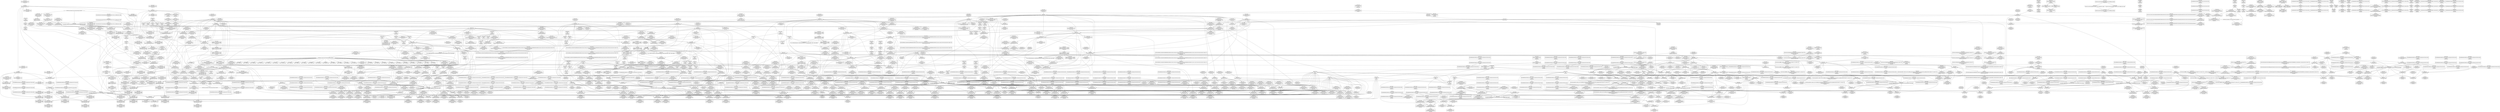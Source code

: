digraph {
	CE0x4cde9c0 [shape=record,shape=Mrecord,label="{CE0x4cde9c0|task_has_perm:_security|security/selinux/hooks.c,1525|*SummSource*}"]
	CE0x4cc1690 [shape=record,shape=Mrecord,label="{CE0x4cc1690|i32_1525|*Constant*}"]
	CE0x4cbebd0 [shape=record,shape=Mrecord,label="{CE0x4cbebd0|task_has_perm:_tsk1|Function::task_has_perm&Arg::tsk1::}"]
	CE0x4dbafc0 [shape=record,shape=Mrecord,label="{CE0x4dbafc0|i64*_getelementptr_inbounds_(_4_x_i64_,_4_x_i64_*___llvm_gcov_ctr129,_i64_0,_i64_3)|*Constant*|*SummSource*}"]
	CE0x4cd2fe0 [shape=record,shape=Mrecord,label="{CE0x4cd2fe0|task_has_perm:_tmp13|security/selinux/hooks.c,1525|*SummSink*}"]
	CE0x4cecb40 [shape=record,shape=Mrecord,label="{CE0x4cecb40|i64*_getelementptr_inbounds_(_4_x_i64_,_4_x_i64_*___llvm_gcov_ctr128,_i64_0,_i64_2)|*Constant*|*SummSource*}"]
	CE0x4d28890 [shape=record,shape=Mrecord,label="{CE0x4d28890|_call_void_mcount()_#3}"]
	CE0x4db4ca0 [shape=record,shape=Mrecord,label="{CE0x4db4ca0|i64*_getelementptr_inbounds_(_4_x_i64_,_4_x_i64_*___llvm_gcov_ctr129,_i64_0,_i64_0)|*Constant*|*SummSource*}"]
	CE0x4ce9a70 [shape=record,shape=Mrecord,label="{CE0x4ce9a70|task_has_perm:_tmp1|*SummSource*}"]
	CE0x4d4a610 [shape=record,shape=Mrecord,label="{CE0x4d4a610|rcu_read_lock:_tmp}"]
	CE0x4d0d230 [shape=record,shape=Mrecord,label="{CE0x4d0d230|rcu_read_lock:_call|include/linux/rcupdate.h,882}"]
	CE0x4cb5b60 [shape=record,shape=Mrecord,label="{CE0x4cb5b60|task_has_perm:_do.end22|*SummSink*}"]
	CE0x4d5b8c0 [shape=record,shape=Mrecord,label="{CE0x4d5b8c0|COLLAPSED:_CMRE:_elem_0::|security/selinux/hooks.c,1526}"]
	CE0x4d543b0 [shape=record,shape=Mrecord,label="{CE0x4d543b0|rcu_lock_acquire:_bb|*SummSink*}"]
	CE0x4d120c0 [shape=record,shape=Mrecord,label="{CE0x4d120c0|get_current:_tmp}"]
	CE0x4cc1490 [shape=record,shape=Mrecord,label="{CE0x4cc1490|GLOBAL:_lockdep_rcu_suspicious|*Constant*|*SummSource*}"]
	CE0x4cbe3b0 [shape=record,shape=Mrecord,label="{CE0x4cbe3b0|selinux_ptrace_traceme:_tobool|security/selinux/hooks.c,1959|*SummSink*}"]
	CE0x4d204a0 [shape=record,shape=Mrecord,label="{CE0x4d204a0|_call_void_lockdep_rcu_suspicious(i8*_getelementptr_inbounds_(_25_x_i8_,_25_x_i8_*_.str3,_i32_0,_i32_0),_i32_1526,_i8*_getelementptr_inbounds_(_41_x_i8_,_41_x_i8_*_.str44,_i32_0,_i32_0))_#10,_!dbg_!27771|security/selinux/hooks.c,1526}"]
	CE0x4d52c00 [shape=record,shape=Mrecord,label="{CE0x4d52c00|_call_void_lock_acquire(%struct.lockdep_map*_%map,_i32_0,_i32_0,_i32_2,_i32_0,_%struct.lockdep_map*_null,_i64_ptrtoint_(i8*_blockaddress(_rcu_lock_acquire,_%__here)_to_i64))_#10,_!dbg_!27716|include/linux/rcupdate.h,418|*SummSource*}"]
	CE0x4d72e00 [shape=record,shape=Mrecord,label="{CE0x4d72e00|i64*_getelementptr_inbounds_(_11_x_i64_,_11_x_i64_*___llvm_gcov_ctr127,_i64_0,_i64_9)|*Constant*|*SummSink*}"]
	CE0x4d0f3b0 [shape=record,shape=Mrecord,label="{CE0x4d0f3b0|GLOBAL:_task_has_perm.__warned48|Global_var:task_has_perm.__warned48|*SummSink*}"]
	CE0x4ccc980 [shape=record,shape=Mrecord,label="{CE0x4ccc980|i32_22|*Constant*|*SummSink*}"]
	CE0x4d7fd80 [shape=record,shape=Mrecord,label="{CE0x4d7fd80|i64*_getelementptr_inbounds_(_11_x_i64_,_11_x_i64_*___llvm_gcov_ctr132,_i64_0,_i64_8)|*Constant*|*SummSink*}"]
	CE0x4d198f0 [shape=record,shape=Mrecord,label="{CE0x4d198f0|rcu_read_unlock:_tmp13|include/linux/rcupdate.h,933|*SummSink*}"]
	CE0x4d32680 [shape=record,shape=Mrecord,label="{CE0x4d32680|rcu_read_lock:_tmp8|include/linux/rcupdate.h,882|*SummSource*}"]
	CE0x4db62a0 [shape=record,shape=Mrecord,label="{CE0x4db62a0|__preempt_count_sub:_tmp4|./arch/x86/include/asm/preempt.h,77|*SummSink*}"]
	CE0x4cd33d0 [shape=record,shape=Mrecord,label="{CE0x4cd33d0|i64*_getelementptr_inbounds_(_24_x_i64_,_24_x_i64_*___llvm_gcov_ctr138,_i64_0,_i64_0)|*Constant*|*SummSource*}"]
	CE0x4d4c550 [shape=record,shape=Mrecord,label="{CE0x4d4c550|__rcu_read_unlock:_tmp4|include/linux/rcupdate.h,244}"]
	CE0x4cde880 [shape=record,shape=Mrecord,label="{CE0x4cde880|task_has_perm:_tmp28|security/selinux/hooks.c,1525}"]
	CE0x4d042e0 [shape=record,shape=Mrecord,label="{CE0x4d042e0|rcu_read_lock:_tmp15|include/linux/rcupdate.h,882}"]
	CE0x4d2f610 [shape=record,shape=Mrecord,label="{CE0x4d2f610|i64_3|*Constant*|*SummSource*}"]
	CE0x5eddb30 [shape=record,shape=Mrecord,label="{CE0x5eddb30|selinux_ptrace_traceme:_tmp6|security/selinux/hooks.c,1960|*SummSink*}"]
	CE0x4dd81f0 [shape=record,shape=Mrecord,label="{CE0x4dd81f0|_call_void_asm_addl_$1,_%gs:$0_,_*m,ri,*m,_dirflag_,_fpsr_,_flags_(i32*___preempt_count,_i32_%sub,_i32*___preempt_count)_#3,_!dbg_!27717,_!srcloc_!27718|./arch/x86/include/asm/preempt.h,77|*SummSource*}"]
	CE0x4d0e2f0 [shape=record,shape=Mrecord,label="{CE0x4d0e2f0|task_has_perm:_tmp29|security/selinux/hooks.c,1525|*SummSink*}"]
	CE0x4cf2380 [shape=record,shape=Mrecord,label="{CE0x4cf2380|GLOBAL:_get_current|*Constant*|*SummSource*}"]
	CE0x4d1be60 [shape=record,shape=Mrecord,label="{CE0x4d1be60|task_has_perm:_call|security/selinux/hooks.c,1525|*SummSource*}"]
	CE0x4d7c090 [shape=record,shape=Mrecord,label="{CE0x4d7c090|rcu_read_unlock:_tmp10|include/linux/rcupdate.h,933|*SummSink*}"]
	CE0x4cc3bb0 [shape=record,shape=Mrecord,label="{CE0x4cc3bb0|i64*_getelementptr_inbounds_(_24_x_i64_,_24_x_i64_*___llvm_gcov_ctr138,_i64_0,_i64_8)|*Constant*|*SummSink*}"]
	CE0x4d82b20 [shape=record,shape=Mrecord,label="{CE0x4d82b20|128:_i8*,_:_CRE_64,72_}"]
	CE0x4ce9a00 [shape=record,shape=Mrecord,label="{CE0x4ce9a00|i64*_getelementptr_inbounds_(_24_x_i64_,_24_x_i64_*___llvm_gcov_ctr138,_i64_0,_i64_1)|*Constant*|*SummSink*}"]
	CE0x4d26cf0 [shape=record,shape=Mrecord,label="{CE0x4d26cf0|rcu_read_lock:_land.lhs.true}"]
	CE0x4cdeef0 [shape=record,shape=Mrecord,label="{CE0x4cdeef0|task_has_perm:_tmp28|security/selinux/hooks.c,1525|*SummSink*}"]
	CE0x4d49130 [shape=record,shape=Mrecord,label="{CE0x4d49130|rcu_read_unlock:_tobool|include/linux/rcupdate.h,933|*SummSink*}"]
	CE0x4dc1100 [shape=record,shape=Mrecord,label="{CE0x4dc1100|__rcu_read_lock:_do.end|*SummSink*}"]
	CE0x4d298d0 [shape=record,shape=Mrecord,label="{CE0x4d298d0|rcu_read_lock:_if.then|*SummSink*}"]
	CE0x4d58ca0 [shape=record,shape=Mrecord,label="{CE0x4d58ca0|rcu_lock_acquire:_indirectgoto|*SummSink*}"]
	CE0x4cf4600 [shape=record,shape=Mrecord,label="{CE0x4cf4600|selinux_ptrace_traceme:_tmp7|security/selinux/hooks.c,1960}"]
	CE0x4cc63b0 [shape=record,shape=Mrecord,label="{CE0x4cc63b0|selinux_ptrace_traceme:_call2|security/selinux/hooks.c,1962|*SummSource*}"]
	CE0x4cec080 [shape=record,shape=Mrecord,label="{CE0x4cec080|i64*_getelementptr_inbounds_(_4_x_i64_,_4_x_i64_*___llvm_gcov_ctr133,_i64_0,_i64_0)|*Constant*|*SummSource*}"]
	CE0x4d08d10 [shape=record,shape=Mrecord,label="{CE0x4d08d10|rcu_read_unlock:_tmp8|include/linux/rcupdate.h,933|*SummSource*}"]
	CE0x4cc64b0 [shape=record,shape=Mrecord,label="{CE0x4cc64b0|GLOBAL:_task_has_perm|*Constant*}"]
	CE0x4d27dd0 [shape=record,shape=Mrecord,label="{CE0x4d27dd0|rcu_read_lock:_do.end}"]
	CE0x4dbf6a0 [shape=record,shape=Mrecord,label="{CE0x4dbf6a0|rcu_lock_release:_tmp5|include/linux/rcupdate.h,423|*SummSink*}"]
	CE0x4d4a230 [shape=record,shape=Mrecord,label="{CE0x4d4a230|GLOBAL:___preempt_count_sub|*Constant*|*SummSource*}"]
	CE0x4d2bc40 [shape=record,shape=Mrecord,label="{CE0x4d2bc40|rcu_lock_release:_tmp7|*SummSink*}"]
	CE0x4dbec90 [shape=record,shape=Mrecord,label="{CE0x4dbec90|i64*_getelementptr_inbounds_(_4_x_i64_,_4_x_i64_*___llvm_gcov_ctr133,_i64_0,_i64_0)|*Constant*|*SummSink*}"]
	CE0x4d4c5c0 [shape=record,shape=Mrecord,label="{CE0x4d4c5c0|__rcu_read_unlock:_tmp4|include/linux/rcupdate.h,244|*SummSource*}"]
	CE0x4d86b80 [shape=record,shape=Mrecord,label="{CE0x4d86b80|_call_void_rcu_lock_release(%struct.lockdep_map*_rcu_lock_map)_#10,_!dbg_!27733|include/linux/rcupdate.h,935|*SummSource*}"]
	CE0x4d7c730 [shape=record,shape=Mrecord,label="{CE0x4d7c730|rcu_read_unlock:_if.end|*SummSink*}"]
	CE0x4d1aea0 [shape=record,shape=Mrecord,label="{CE0x4d1aea0|task_has_perm:_do.body21|*SummSink*}"]
	CE0x4d7c7a0 [shape=record,shape=Mrecord,label="{CE0x4d7c7a0|i64*_getelementptr_inbounds_(_11_x_i64_,_11_x_i64_*___llvm_gcov_ctr132,_i64_0,_i64_0)|*Constant*|*SummSink*}"]
	CE0x4d4cd60 [shape=record,shape=Mrecord,label="{CE0x4d4cd60|__rcu_read_unlock:_tmp3}"]
	CE0x4d57380 [shape=record,shape=Mrecord,label="{CE0x4d57380|void_(i32*,_i32,_i32*)*_asm_addl_$1,_%gs:$0_,_*m,ri,*m,_dirflag_,_fpsr_,_flags_|*SummSource*}"]
	CE0x4d2f4e0 [shape=record,shape=Mrecord,label="{CE0x4d2f4e0|i64_3|*Constant*}"]
	CE0x4df91e0 [shape=record,shape=Mrecord,label="{CE0x4df91e0|__preempt_count_sub:_do.end|*SummSink*}"]
	CE0x4cb5510 [shape=record,shape=Mrecord,label="{CE0x4cb5510|task_has_perm:_tmp6|security/selinux/hooks.c,1525}"]
	CE0x4d05c80 [shape=record,shape=Mrecord,label="{CE0x4d05c80|rcu_read_lock:_tmp18|include/linux/rcupdate.h,882|*SummSink*}"]
	CE0x4d87430 [shape=record,shape=Mrecord,label="{CE0x4d87430|GLOBAL:_rcu_lock_release|*Constant*|*SummSource*}"]
	CE0x4d13970 [shape=record,shape=Mrecord,label="{CE0x4d13970|task_has_perm:_tmp11|security/selinux/hooks.c,1525|*SummSink*}"]
	CE0x4d5e830 [shape=record,shape=Mrecord,label="{CE0x4d5e830|_call_void_rcu_read_unlock()_#10,_!dbg_!27790|security/selinux/hooks.c,1527|*SummSource*}"]
	CE0x4d18310 [shape=record,shape=Mrecord,label="{CE0x4d18310|__rcu_read_unlock:_tmp2|*SummSink*}"]
	CE0x4d264d0 [shape=record,shape=Mrecord,label="{CE0x4d264d0|rcu_read_lock:_call|include/linux/rcupdate.h,882|*SummSource*}"]
	CE0x4d0a740 [shape=record,shape=Mrecord,label="{CE0x4d0a740|task_has_perm:_do.body}"]
	CE0x4cbb9b0 [shape=record,shape=Mrecord,label="{CE0x4cbb9b0|128:_i8*,_:_CRE_8,16_}"]
	CE0x4ccdb40 [shape=record,shape=Mrecord,label="{CE0x4ccdb40|i32_(i32,_i32,_i16,_i32,_%struct.common_audit_data*)*_bitcast_(i32_(i32,_i32,_i16,_i32,_%struct.common_audit_data.495*)*_avc_has_perm_to_i32_(i32,_i32,_i16,_i32,_%struct.common_audit_data*)*)|*Constant*|*SummSource*}"]
	CE0x4d57d90 [shape=record,shape=Mrecord,label="{CE0x4d57d90|i64*_getelementptr_inbounds_(_4_x_i64_,_4_x_i64_*___llvm_gcov_ctr130,_i64_0,_i64_2)|*Constant*}"]
	CE0x4db9eb0 [shape=record,shape=Mrecord,label="{CE0x4db9eb0|i64*_getelementptr_inbounds_(_4_x_i64_,_4_x_i64_*___llvm_gcov_ctr135,_i64_0,_i64_1)|*Constant*|*SummSource*}"]
	CE0x4d7bbe0 [shape=record,shape=Mrecord,label="{CE0x4d7bbe0|rcu_lock_release:_tmp2|*SummSink*}"]
	CE0x4d10700 [shape=record,shape=Mrecord,label="{CE0x4d10700|i64_15|*Constant*|*SummSink*}"]
	CE0x4cedfc0 [shape=record,shape=Mrecord,label="{CE0x4cedfc0|_call_void___preempt_count_sub(i32_1)_#10,_!dbg_!27715|include/linux/rcupdate.h,244|*SummSink*}"]
	CE0x4d15f30 [shape=record,shape=Mrecord,label="{CE0x4d15f30|task_has_perm:_real_cred|security/selinux/hooks.c,1525|*SummSource*}"]
	CE0x4d7b410 [shape=record,shape=Mrecord,label="{CE0x4d7b410|__preempt_count_add:_entry|*SummSink*}"]
	CE0x4cc2e90 [shape=record,shape=Mrecord,label="{CE0x4cc2e90|task_has_perm:_tmp25|security/selinux/hooks.c,1525|*SummSource*}"]
	CE0x4dd4060 [shape=record,shape=Mrecord,label="{CE0x4dd4060|__preempt_count_sub:_bb|*SummSource*}"]
	CE0x4d2de00 [shape=record,shape=Mrecord,label="{CE0x4d2de00|task_has_perm:_tmp41|security/selinux/hooks.c,1526|*SummSink*}"]
	CE0x4cea5c0 [shape=record,shape=Mrecord,label="{CE0x4cea5c0|__rcu_read_lock:_entry}"]
	CE0x4d5bfc0 [shape=record,shape=Mrecord,label="{CE0x4d5bfc0|task_has_perm:_tmp55|security/selinux/hooks.c,1526}"]
	CE0x4ceda10 [shape=record,shape=Mrecord,label="{CE0x4ceda10|0:_i8,_:_GCMR_rcu_read_unlock.__warned_internal_global_i8_0,_section_.data.unlikely_,_align_1:_elem_0:default:}"]
	CE0x4d865d0 [shape=record,shape=Mrecord,label="{CE0x4d865d0|rcu_read_unlock:_tmp22|include/linux/rcupdate.h,935}"]
	CE0x4d0b680 [shape=record,shape=Mrecord,label="{CE0x4d0b680|task_has_perm:_bb|*SummSource*}"]
	CE0x4d7b6d0 [shape=record,shape=Mrecord,label="{CE0x4d7b6d0|rcu_read_unlock:_bb|*SummSink*}"]
	CE0x4d4db00 [shape=record,shape=Mrecord,label="{CE0x4d4db00|i64*_getelementptr_inbounds_(_4_x_i64_,_4_x_i64_*___llvm_gcov_ctr128,_i64_0,_i64_2)|*Constant*}"]
	CE0x4dabf00 [shape=record,shape=Mrecord,label="{CE0x4dabf00|rcu_lock_release:___here}"]
	CE0x4d02f20 [shape=record,shape=Mrecord,label="{CE0x4d02f20|rcu_read_lock:_call3|include/linux/rcupdate.h,882|*SummSource*}"]
	CE0x4cd8630 [shape=record,shape=Mrecord,label="{CE0x4cd8630|i64*_getelementptr_inbounds_(_6_x_i64_,_6_x_i64_*___llvm_gcov_ctr137,_i64_0,_i64_3)|*Constant*|*SummSink*}"]
	CE0x4cbb220 [shape=record,shape=Mrecord,label="{CE0x4cbb220|selinux_ptrace_traceme:_bb}"]
	CE0x4d770b0 [shape=record,shape=Mrecord,label="{CE0x4d770b0|rcu_read_unlock:_do.body|*SummSource*}"]
	CE0x4d493b0 [shape=record,shape=Mrecord,label="{CE0x4d493b0|GLOBAL:_rcu_read_unlock.__warned|Global_var:rcu_read_unlock.__warned|*SummSource*}"]
	CE0x4d334b0 [shape=record,shape=Mrecord,label="{CE0x4d334b0|rcu_read_lock:_tmp9|include/linux/rcupdate.h,882|*SummSink*}"]
	CE0x4cbdc20 [shape=record,shape=Mrecord,label="{CE0x4cbdc20|selinux_ptrace_traceme:_tmp2|security/selinux/hooks.c,1959}"]
	CE0x4dd3e70 [shape=record,shape=Mrecord,label="{CE0x4dd3e70|__preempt_count_sub:_bb}"]
	CE0x4d135d0 [shape=record,shape=Mrecord,label="{CE0x4d135d0|get_current:_tmp3|*SummSink*}"]
	CE0x4cbf180 [shape=record,shape=Mrecord,label="{CE0x4cbf180|task_has_perm:_tmp38|security/selinux/hooks.c,1526|*SummSink*}"]
	CE0x4d6fed0 [shape=record,shape=Mrecord,label="{CE0x4d6fed0|i32_883|*Constant*|*SummSink*}"]
	CE0x4cdcb20 [shape=record,shape=Mrecord,label="{CE0x4cdcb20|GLOBAL:___llvm_gcov_ctr137|Global_var:__llvm_gcov_ctr137|*SummSink*}"]
	CE0x4cc4a40 [shape=record,shape=Mrecord,label="{CE0x4cc4a40|task_has_perm:_tmp17|security/selinux/hooks.c,1525}"]
	CE0x4d1b8b0 [shape=record,shape=Mrecord,label="{CE0x4d1b8b0|rcu_read_unlock:_tmp5|include/linux/rcupdate.h,933}"]
	CE0x4d227a0 [shape=record,shape=Mrecord,label="{CE0x4d227a0|task_has_perm:_tmp49|security/selinux/hooks.c,1526}"]
	CE0x4cb5960 [shape=record,shape=Mrecord,label="{CE0x4cb5960|task_has_perm:_do.end22}"]
	CE0x4dbf1e0 [shape=record,shape=Mrecord,label="{CE0x4dbf1e0|rcu_lock_release:_tmp4|include/linux/rcupdate.h,423|*SummSource*}"]
	CE0x4cd0b90 [shape=record,shape=Mrecord,label="{CE0x4cd0b90|i8*_getelementptr_inbounds_(_41_x_i8_,_41_x_i8_*_.str44,_i32_0,_i32_0)|*Constant*|*SummSink*}"]
	CE0x4d26060 [shape=record,shape=Mrecord,label="{CE0x4d26060|rcu_read_unlock:_tmp6|include/linux/rcupdate.h,933|*SummSink*}"]
	CE0x4cd5ca0 [shape=record,shape=Mrecord,label="{CE0x4cd5ca0|task_has_perm:_perms|Function::task_has_perm&Arg::perms::}"]
	CE0x4e005f0 [shape=record,shape=Mrecord,label="{CE0x4e005f0|__preempt_count_add:_tmp4|./arch/x86/include/asm/preempt.h,72}"]
	CE0x4d0db60 [shape=record,shape=Mrecord,label="{CE0x4d0db60|__rcu_read_lock:_tmp1|*SummSource*}"]
	CE0x4d749c0 [shape=record,shape=Mrecord,label="{CE0x4d749c0|rcu_read_unlock:_tmp|*SummSink*}"]
	CE0x4cc2b00 [shape=record,shape=Mrecord,label="{CE0x4cc2b00|task_has_perm:_tmp24|security/selinux/hooks.c,1525|*SummSink*}"]
	CE0x4d2ffc0 [shape=record,shape=Mrecord,label="{CE0x4d2ffc0|task_has_perm:_if.then}"]
	CE0x4dd77d0 [shape=record,shape=Mrecord,label="{CE0x4dd77d0|__preempt_count_add:_tmp|*SummSource*}"]
	CE0x4d0c9e0 [shape=record,shape=Mrecord,label="{CE0x4d0c9e0|i64*_getelementptr_inbounds_(_11_x_i64_,_11_x_i64_*___llvm_gcov_ctr127,_i64_0,_i64_1)|*Constant*|*SummSink*}"]
	CE0x4d4c630 [shape=record,shape=Mrecord,label="{CE0x4d4c630|i32_2|*Constant*}"]
	CE0x4cffa70 [shape=record,shape=Mrecord,label="{CE0x4cffa70|task_has_perm:_tmp31|*LoadInst*|security/selinux/hooks.c,1526|*SummSource*}"]
	CE0x4d03920 [shape=record,shape=Mrecord,label="{CE0x4d03920|rcu_read_lock:_tmp13|include/linux/rcupdate.h,882|*SummSource*}"]
	CE0x4cffcf0 [shape=record,shape=Mrecord,label="{CE0x4cffcf0|task_has_perm:_tobool12|security/selinux/hooks.c,1526|*SummSink*}"]
	CE0x4cdd1b0 [shape=record,shape=Mrecord,label="{CE0x4cdd1b0|i64*_getelementptr_inbounds_(_6_x_i64_,_6_x_i64_*___llvm_gcov_ctr137,_i64_0,_i64_0)|*Constant*}"]
	CE0x4cd5480 [shape=record,shape=Mrecord,label="{CE0x4cd5480|i8_1|*Constant*}"]
	CE0x4dd7290 [shape=record,shape=Mrecord,label="{CE0x4dd7290|__rcu_read_unlock:_do.end}"]
	CE0x4cd4ee0 [shape=record,shape=Mrecord,label="{CE0x4cd4ee0|i64_4|*Constant*|*SummSource*}"]
	CE0x4d77020 [shape=record,shape=Mrecord,label="{CE0x4d77020|rcu_read_unlock:_do.body}"]
	CE0x4d88a60 [shape=record,shape=Mrecord,label="{CE0x4d88a60|__rcu_read_unlock:_entry|*SummSource*}"]
	CE0x4d87a70 [shape=record,shape=Mrecord,label="{CE0x4d87a70|rcu_lock_release:_map|Function::rcu_lock_release&Arg::map::|*SummSource*}"]
	CE0x4cf8f20 [shape=record,shape=Mrecord,label="{CE0x4cf8f20|i64*_getelementptr_inbounds_(_6_x_i64_,_6_x_i64_*___llvm_gcov_ctr137,_i64_0,_i64_4)|*Constant*|*SummSource*}"]
	CE0x4d77fa0 [shape=record,shape=Mrecord,label="{CE0x4d77fa0|rcu_read_unlock:_if.then|*SummSource*}"]
	CE0x4d04f30 [shape=record,shape=Mrecord,label="{CE0x4d04f30|i64*_getelementptr_inbounds_(_11_x_i64_,_11_x_i64_*___llvm_gcov_ctr127,_i64_0,_i64_8)|*Constant*|*SummSource*}"]
	CE0x4cb9a00 [shape=record,shape=Mrecord,label="{CE0x4cb9a00|selinux_ptrace_traceme:_entry}"]
	CE0x4d2c710 [shape=record,shape=Mrecord,label="{CE0x4d2c710|i64*_getelementptr_inbounds_(_4_x_i64_,_4_x_i64_*___llvm_gcov_ctr134,_i64_0,_i64_1)|*Constant*}"]
	CE0x4df8ed0 [shape=record,shape=Mrecord,label="{CE0x4df8ed0|__preempt_count_sub:_do.body}"]
	CE0x4cf1130 [shape=record,shape=Mrecord,label="{CE0x4cf1130|task_has_perm:_land.lhs.true2|*SummSink*}"]
	CE0x4dbc170 [shape=record,shape=Mrecord,label="{CE0x4dbc170|__preempt_count_sub:_sub|./arch/x86/include/asm/preempt.h,77|*SummSource*}"]
	CE0x4d29430 [shape=record,shape=Mrecord,label="{CE0x4d29430|rcu_read_unlock:_tmp15|include/linux/rcupdate.h,933|*SummSource*}"]
	CE0x4cd4a10 [shape=record,shape=Mrecord,label="{CE0x4cd4a10|task_has_perm:_call3|security/selinux/hooks.c,1525|*SummSink*}"]
	CE0x4d18d00 [shape=record,shape=Mrecord,label="{CE0x4d18d00|task_has_perm:_tmp24|security/selinux/hooks.c,1525}"]
	CE0x4d05fc0 [shape=record,shape=Mrecord,label="{CE0x4d05fc0|i8_1|*Constant*}"]
	CE0x4d26540 [shape=record,shape=Mrecord,label="{CE0x4d26540|rcu_read_lock:_call|include/linux/rcupdate.h,882|*SummSink*}"]
	CE0x4cc8860 [shape=record,shape=Mrecord,label="{CE0x4cc8860|_call_void_rcu_read_lock()_#10,_!dbg_!27714|security/selinux/hooks.c,1524|*SummSource*}"]
	CE0x4d56820 [shape=record,shape=Mrecord,label="{CE0x4d56820|__preempt_count_add:_tmp1|*SummSink*}"]
	CE0x4db4930 [shape=record,shape=Mrecord,label="{CE0x4db4930|i64*_getelementptr_inbounds_(_4_x_i64_,_4_x_i64_*___llvm_gcov_ctr134,_i64_0,_i64_0)|*Constant*|*SummSink*}"]
	CE0x4d71140 [shape=record,shape=Mrecord,label="{CE0x4d71140|rcu_read_lock:_tmp20|include/linux/rcupdate.h,882}"]
	CE0x4d52340 [shape=record,shape=Mrecord,label="{CE0x4d52340|rcu_lock_acquire:_tmp3|*SummSink*}"]
	"CONST[source:0(mediator),value:2(dynamic)][purpose:{object}]"
	CE0x4cd5390 [shape=record,shape=Mrecord,label="{CE0x4cd5390|i64_5|*Constant*|*SummSink*}"]
	CE0x4dab840 [shape=record,shape=Mrecord,label="{CE0x4dab840|i64*_getelementptr_inbounds_(_4_x_i64_,_4_x_i64_*___llvm_gcov_ctr130,_i64_0,_i64_3)|*Constant*|*SummSource*}"]
	CE0x4d71ca0 [shape=record,shape=Mrecord,label="{CE0x4d71ca0|i64*_getelementptr_inbounds_(_11_x_i64_,_11_x_i64_*___llvm_gcov_ctr127,_i64_0,_i64_10)|*Constant*|*SummSource*}"]
	CE0x4dbf170 [shape=record,shape=Mrecord,label="{CE0x4dbf170|rcu_lock_release:_tmp4|include/linux/rcupdate.h,423}"]
	CE0x4d241c0 [shape=record,shape=Mrecord,label="{CE0x4d241c0|task_has_perm:_tmp53|security/selinux/hooks.c,1526|*SummSource*}"]
	CE0x4d795d0 [shape=record,shape=Mrecord,label="{CE0x4d795d0|_call_void___preempt_count_sub(i32_1)_#10,_!dbg_!27715|include/linux/rcupdate.h,244|*SummSource*}"]
	CE0x4d7b5b0 [shape=record,shape=Mrecord,label="{CE0x4d7b5b0|i32_1|*Constant*}"]
	CE0x4cce010 [shape=record,shape=Mrecord,label="{CE0x4cce010|avc_has_perm:_entry|*SummSink*}"]
	CE0x4d58bc0 [shape=record,shape=Mrecord,label="{CE0x4d58bc0|rcu_lock_acquire:_indirectgoto}"]
	CE0x4d2b650 [shape=record,shape=Mrecord,label="{CE0x4d2b650|i64*_getelementptr_inbounds_(_4_x_i64_,_4_x_i64_*___llvm_gcov_ctr133,_i64_0,_i64_3)|*Constant*|*SummSource*}"]
	CE0x4cd5a10 [shape=record,shape=Mrecord,label="{CE0x4cd5a10|_call_void_lockdep_rcu_suspicious(i8*_getelementptr_inbounds_(_25_x_i8_,_25_x_i8_*_.str3,_i32_0,_i32_0),_i32_1525,_i8*_getelementptr_inbounds_(_41_x_i8_,_41_x_i8_*_.str44,_i32_0,_i32_0))_#10,_!dbg_!27734|security/selinux/hooks.c,1525}"]
	CE0x4d12320 [shape=record,shape=Mrecord,label="{CE0x4d12320|GLOBAL:_current_task|Global_var:current_task}"]
	CE0x4d2fd00 [shape=record,shape=Mrecord,label="{CE0x4d2fd00|task_has_perm:_do.end}"]
	CE0x4d5ec30 [shape=record,shape=Mrecord,label="{CE0x4d5ec30|rcu_read_unlock:_entry|*SummSink*}"]
	CE0x4cc9b00 [shape=record,shape=Mrecord,label="{CE0x4cc9b00|i64*_getelementptr_inbounds_(_2_x_i64_,_2_x_i64_*___llvm_gcov_ctr98,_i64_0,_i64_1)|*Constant*|*SummSink*}"]
	CE0x4cc87c0 [shape=record,shape=Mrecord,label="{CE0x4cc87c0|_call_void_rcu_read_lock()_#10,_!dbg_!27714|security/selinux/hooks.c,1524}"]
	CE0x4df2110 [shape=record,shape=Mrecord,label="{CE0x4df2110|__preempt_count_add:_tmp1|*SummSource*}"]
	CE0x4d01680 [shape=record,shape=Mrecord,label="{CE0x4d01680|rcu_read_unlock:_call3|include/linux/rcupdate.h,933|*SummSource*}"]
	CE0x4d047c0 [shape=record,shape=Mrecord,label="{CE0x4d047c0|rcu_read_lock:_tmp16|include/linux/rcupdate.h,882}"]
	CE0x4db3fa0 [shape=record,shape=Mrecord,label="{CE0x4db3fa0|__rcu_read_unlock:_bb|*SummSource*}"]
	CE0x4d0f9d0 [shape=record,shape=Mrecord,label="{CE0x4d0f9d0|0:_i8,_:_GCMR_task_has_perm.__warned48_internal_global_i8_0,_section_.data.unlikely_,_align_1:_elem_0:default:}"]
	CE0x4d1c6c0 [shape=record,shape=Mrecord,label="{CE0x4d1c6c0|i32_1|*Constant*|*SummSource*}"]
	CE0x4d4b570 [shape=record,shape=Mrecord,label="{CE0x4d4b570|rcu_read_lock:_bb|*SummSource*}"]
	CE0x4d5edb0 [shape=record,shape=Mrecord,label="{CE0x4d5edb0|_ret_void,_!dbg_!27735|include/linux/rcupdate.h,938|*SummSink*}"]
	CE0x4cd68e0 [shape=record,shape=Mrecord,label="{CE0x4cd68e0|i64*_getelementptr_inbounds_(_6_x_i64_,_6_x_i64_*___llvm_gcov_ctr137,_i64_0,_i64_0)|*Constant*|*SummSource*}"]
	CE0x4cd2370 [shape=record,shape=Mrecord,label="{CE0x4cd2370|task_has_perm:_call|security/selinux/hooks.c,1525|*SummSink*}"]
	CE0x4d585c0 [shape=record,shape=Mrecord,label="{CE0x4d585c0|rcu_lock_acquire:_tmp4|include/linux/rcupdate.h,418}"]
	CE0x4d00fb0 [shape=record,shape=Mrecord,label="{CE0x4d00fb0|task_has_perm:_tmp18|security/selinux/hooks.c,1525|*SummSink*}"]
	CE0x4d2c3f0 [shape=record,shape=Mrecord,label="{CE0x4d2c3f0|__rcu_read_unlock:_do.body|*SummSource*}"]
	CE0x4d85590 [shape=record,shape=Mrecord,label="{CE0x4d85590|rcu_read_unlock:_tmp20|include/linux/rcupdate.h,933|*SummSink*}"]
	CE0x4cc69f0 [shape=record,shape=Mrecord,label="{CE0x4cc69f0|task_has_perm:_tmp2|*SummSink*}"]
	CE0x541efc0 [shape=record,shape=Mrecord,label="{CE0x541efc0|selinux_ptrace_traceme:_tmp5|security/selinux/hooks.c,1959|*SummSink*}"]
	CE0x4ced650 [shape=record,shape=Mrecord,label="{CE0x4ced650|rcu_lock_acquire:_map|Function::rcu_lock_acquire&Arg::map::|*SummSource*}"]
	CE0x4d0d510 [shape=record,shape=Mrecord,label="{CE0x4d0d510|_ret_void,_!dbg_!27717|include/linux/rcupdate.h,419|*SummSource*}"]
	CE0x4ce09b0 [shape=record,shape=Mrecord,label="{CE0x4ce09b0|task_has_perm:_tmp8|security/selinux/hooks.c,1525|*SummSource*}"]
	CE0x4d13d30 [shape=record,shape=Mrecord,label="{CE0x4d13d30|task_has_perm:_tmp12|security/selinux/hooks.c,1525|*SummSource*}"]
	CE0x4d51e30 [shape=record,shape=Mrecord,label="{CE0x4d51e30|GLOBAL:___preempt_count|Global_var:__preempt_count}"]
	CE0x4d568f0 [shape=record,shape=Mrecord,label="{CE0x4d568f0|i64*_getelementptr_inbounds_(_4_x_i64_,_4_x_i64_*___llvm_gcov_ctr129,_i64_0,_i64_1)|*Constant*}"]
	CE0x4d05530 [shape=record,shape=Mrecord,label="{CE0x4d05530|rcu_read_lock:_tmp17|include/linux/rcupdate.h,882|*SummSink*}"]
	CE0x4dbf460 [shape=record,shape=Mrecord,label="{CE0x4dbf460|rcu_lock_release:_tmp4|include/linux/rcupdate.h,423|*SummSink*}"]
	CE0x4d5ebc0 [shape=record,shape=Mrecord,label="{CE0x4d5ebc0|rcu_read_unlock:_entry}"]
	CE0x4ce8780 [shape=record,shape=Mrecord,label="{CE0x4ce8780|GLOBAL:_rcu_read_lock|*Constant*|*SummSource*}"]
	CE0x4cd25d0 [shape=record,shape=Mrecord,label="{CE0x4cd25d0|task_has_perm:_tobool|security/selinux/hooks.c,1525}"]
	CE0x4cc22b0 [shape=record,shape=Mrecord,label="{CE0x4cc22b0|_ret_i32_%retval.0,_!dbg_!27723|security/selinux/hooks.c,1963|*SummSink*}"]
	CE0x4db13a0 [shape=record,shape=Mrecord,label="{CE0x4db13a0|__preempt_count_sub:_tmp6|./arch/x86/include/asm/preempt.h,78|*SummSource*}"]
	CE0x4cbf970 [shape=record,shape=Mrecord,label="{CE0x4cbf970|task_has_perm:_tmp40|security/selinux/hooks.c,1526}"]
	CE0x4ccd3f0 [shape=record,shape=Mrecord,label="{CE0x4ccd3f0|rcu_read_lock:_entry|*SummSource*}"]
	CE0x4d19f00 [shape=record,shape=Mrecord,label="{CE0x4d19f00|rcu_read_unlock:_tmp14|include/linux/rcupdate.h,933|*SummSink*}"]
	CE0x4cbc990 [shape=record,shape=Mrecord,label="{CE0x4cbc990|selinux_ptrace_traceme:_tmp1|*SummSource*}"]
	CE0x4ce8010 [shape=record,shape=Mrecord,label="{CE0x4ce8010|GLOBAL:___llvm_gcov_ctr132|Global_var:__llvm_gcov_ctr132|*SummSource*}"]
	CE0x4d59da0 [shape=record,shape=Mrecord,label="{CE0x4d59da0|i64*_getelementptr_inbounds_(_4_x_i64_,_4_x_i64_*___llvm_gcov_ctr134,_i64_0,_i64_0)|*Constant*|*SummSource*}"]
	CE0x4ce8180 [shape=record,shape=Mrecord,label="{CE0x4ce8180|GLOBAL:___llvm_gcov_ctr132|Global_var:__llvm_gcov_ctr132|*SummSink*}"]
	CE0x4ce7400 [shape=record,shape=Mrecord,label="{CE0x4ce7400|task_has_perm:_tmp33|security/selinux/hooks.c,1526|*SummSink*}"]
	CE0x4ce9f70 [shape=record,shape=Mrecord,label="{CE0x4ce9f70|_ret_void,_!dbg_!27735|include/linux/rcupdate.h,884}"]
	CE0x4cc3800 [shape=record,shape=Mrecord,label="{CE0x4cc3800|i64*_getelementptr_inbounds_(_6_x_i64_,_6_x_i64_*___llvm_gcov_ctr137,_i64_0,_i64_0)|*Constant*|*SummSink*}"]
	CE0x4d30350 [shape=record,shape=Mrecord,label="{CE0x4d30350|GLOBAL:_rcu_lock_map|Global_var:rcu_lock_map|*SummSource*}"]
	CE0x4dbbfb0 [shape=record,shape=Mrecord,label="{CE0x4dbbfb0|__preempt_count_sub:_sub|./arch/x86/include/asm/preempt.h,77}"]
	CE0x4d84280 [shape=record,shape=Mrecord,label="{CE0x4d84280|i8*_getelementptr_inbounds_(_44_x_i8_,_44_x_i8_*_.str47,_i32_0,_i32_0)|*Constant*|*SummSource*}"]
	CE0x4dc7e70 [shape=record,shape=Mrecord,label="{CE0x4dc7e70|__preempt_count_sub:_tmp2}"]
	CE0x4cdca00 [shape=record,shape=Mrecord,label="{CE0x4cdca00|selinux_ptrace_traceme:_tmp10|security/selinux/hooks.c,1963}"]
	CE0x4d08b30 [shape=record,shape=Mrecord,label="{CE0x4d08b30|rcu_lock_acquire:_tmp2}"]
	CE0x4cc0b90 [shape=record,shape=Mrecord,label="{CE0x4cc0b90|selinux_ptrace_traceme:_parent|Function::selinux_ptrace_traceme&Arg::parent::}"]
	CE0x4cbe300 [shape=record,shape=Mrecord,label="{CE0x4cbe300|selinux_ptrace_traceme:_if.end|*SummSource*}"]
	CE0x4d24030 [shape=record,shape=Mrecord,label="{CE0x4d24030|i64*_getelementptr_inbounds_(_24_x_i64_,_24_x_i64_*___llvm_gcov_ctr138,_i64_0,_i64_22)|*Constant*|*SummSource*}"]
	CE0x4d823f0 [shape=record,shape=Mrecord,label="{CE0x4d823f0|128:_i8*,_:_CRE_28,32_}"]
	CE0x4cdcfe0 [shape=record,shape=Mrecord,label="{CE0x4cdcfe0|get_current:_tmp3}"]
	CE0x4d7bf20 [shape=record,shape=Mrecord,label="{CE0x4d7bf20|rcu_read_unlock:_tmp9|include/linux/rcupdate.h,933|*SummSink*}"]
	CE0x4ce7110 [shape=record,shape=Mrecord,label="{CE0x4ce7110|task_has_perm:_tmp33|security/selinux/hooks.c,1526}"]
	CE0x4cd9a10 [shape=record,shape=Mrecord,label="{CE0x4cd9a10|selinux_ptrace_traceme:_tmp10|security/selinux/hooks.c,1963|*SummSource*}"]
	CE0x4d25430 [shape=record,shape=Mrecord,label="{CE0x4d25430|task_has_perm:_security24|security/selinux/hooks.c,1526|*SummSink*}"]
	CE0x4d1d980 [shape=record,shape=Mrecord,label="{CE0x4d1d980|task_has_perm:_tmp22|security/selinux/hooks.c,1525|*SummSink*}"]
	CE0x4cbdee0 [shape=record,shape=Mrecord,label="{CE0x4cbdee0|COLLAPSED:_GCMRE___llvm_gcov_ctr137_internal_global_6_x_i64_zeroinitializer:_elem_0:default:}"]
	CE0x4cbfaa0 [shape=record,shape=Mrecord,label="{CE0x4cbfaa0|task_has_perm:_tmp40|security/selinux/hooks.c,1526|*SummSource*}"]
	CE0x4d32ac0 [shape=record,shape=Mrecord,label="{CE0x4d32ac0|i64_4|*Constant*}"]
	CE0x4cd3520 [shape=record,shape=Mrecord,label="{CE0x4cd3520|task_has_perm:_tmp}"]
	CE0x4d5ffd0 [shape=record,shape=Mrecord,label="{CE0x4d5ffd0|rcu_read_lock:_if.then}"]
	CE0x4d18440 [shape=record,shape=Mrecord,label="{CE0x4d18440|__rcu_read_lock:_bb|*SummSource*}"]
	CE0x4d25bf0 [shape=record,shape=Mrecord,label="{CE0x4d25bf0|task_has_perm:_tmp54|security/selinux/hooks.c,1526|*SummSink*}"]
	CE0x4d59310 [shape=record,shape=Mrecord,label="{CE0x4d59310|__preempt_count_add:_tmp3|*SummSource*}"]
	CE0x4dae0e0 [shape=record,shape=Mrecord,label="{CE0x4dae0e0|__preempt_count_sub:_tmp7|./arch/x86/include/asm/preempt.h,78}"]
	CE0x4cc3ee0 [shape=record,shape=Mrecord,label="{CE0x4cc3ee0|task_has_perm:_tmp14|security/selinux/hooks.c,1525|*SummSource*}"]
	CE0x548c250 [shape=record,shape=Mrecord,label="{CE0x548c250|selinux_ptrace_traceme:_tmp11|security/selinux/hooks.c,1963}"]
	CE0x4d1f990 [shape=record,shape=Mrecord,label="{CE0x4d1f990|task_has_perm:_tmp47|security/selinux/hooks.c,1526|*SummSource*}"]
	CE0x4ce7b30 [shape=record,shape=Mrecord,label="{CE0x4ce7b30|task_has_perm:_do.body|*SummSink*}"]
	CE0x4cd5af0 [shape=record,shape=Mrecord,label="{CE0x4cd5af0|_call_void_lockdep_rcu_suspicious(i8*_getelementptr_inbounds_(_25_x_i8_,_25_x_i8_*_.str3,_i32_0,_i32_0),_i32_1525,_i8*_getelementptr_inbounds_(_41_x_i8_,_41_x_i8_*_.str44,_i32_0,_i32_0))_#10,_!dbg_!27734|security/selinux/hooks.c,1525|*SummSink*}"]
	CE0x4d205d0 [shape=record,shape=Mrecord,label="{CE0x4d205d0|_call_void_lockdep_rcu_suspicious(i8*_getelementptr_inbounds_(_25_x_i8_,_25_x_i8_*_.str3,_i32_0,_i32_0),_i32_1526,_i8*_getelementptr_inbounds_(_41_x_i8_,_41_x_i8_*_.str44,_i32_0,_i32_0))_#10,_!dbg_!27771|security/selinux/hooks.c,1526|*SummSource*}"]
	CE0x4d230d0 [shape=record,shape=Mrecord,label="{CE0x4d230d0|task_has_perm:_tmp50|security/selinux/hooks.c,1526}"]
	CE0x4d52230 [shape=record,shape=Mrecord,label="{CE0x4d52230|rcu_lock_acquire:_tmp3|*SummSource*}"]
	CE0x4d12f60 [shape=record,shape=Mrecord,label="{CE0x4d12f60|i64*_getelementptr_inbounds_(_24_x_i64_,_24_x_i64_*___llvm_gcov_ctr138,_i64_0,_i64_12)|*Constant*|*SummSink*}"]
	CE0x4cdf190 [shape=record,shape=Mrecord,label="{CE0x4cdf190|selinux_ptrace_traceme:_tmp5|security/selinux/hooks.c,1959|*SummSource*}"]
	CE0x4dadd20 [shape=record,shape=Mrecord,label="{CE0x4dadd20|i64*_getelementptr_inbounds_(_4_x_i64_,_4_x_i64_*___llvm_gcov_ctr133,_i64_0,_i64_1)|*Constant*}"]
	CE0x4d08c10 [shape=record,shape=Mrecord,label="{CE0x4d08c10|rcu_lock_acquire:_tmp2|*SummSink*}"]
	CE0x4d4b760 [shape=record,shape=Mrecord,label="{CE0x4d4b760|i64*_getelementptr_inbounds_(_11_x_i64_,_11_x_i64_*___llvm_gcov_ctr127,_i64_0,_i64_0)|*Constant*}"]
	CE0x4dc4770 [shape=record,shape=Mrecord,label="{CE0x4dc4770|_call_void_mcount()_#3}"]
	CE0x4d078b0 [shape=record,shape=Mrecord,label="{CE0x4d078b0|rcu_lock_acquire:_tmp1|*SummSink*}"]
	CE0x4dbb4f0 [shape=record,shape=Mrecord,label="{CE0x4dbb4f0|rcu_lock_release:_bb}"]
	CE0x4dc8f70 [shape=record,shape=Mrecord,label="{CE0x4dc8f70|__preempt_count_add:_bb|*SummSink*}"]
	CE0x4d0ca50 [shape=record,shape=Mrecord,label="{CE0x4d0ca50|i64_1|*Constant*}"]
	CE0x4d01c80 [shape=record,shape=Mrecord,label="{CE0x4d01c80|rcu_read_unlock:_tmp13|include/linux/rcupdate.h,933}"]
	CE0x4cc8950 [shape=record,shape=Mrecord,label="{CE0x4cc8950|_call_void_rcu_read_lock()_#10,_!dbg_!27714|security/selinux/hooks.c,1524|*SummSink*}"]
	CE0x4d14c10 [shape=record,shape=Mrecord,label="{CE0x4d14c10|task_has_perm:_do.body5|*SummSource*}"]
	CE0x4d32cc0 [shape=record,shape=Mrecord,label="{CE0x4d32cc0|rcu_read_lock:_tobool1|include/linux/rcupdate.h,882|*SummSource*}"]
	"CONST[source:2(external),value:2(dynamic)][purpose:{object}]"
	CE0x4cd98b0 [shape=record,shape=Mrecord,label="{CE0x4cd98b0|task_has_perm:_tmp11|security/selinux/hooks.c,1525}"]
	CE0x4dd3e00 [shape=record,shape=Mrecord,label="{CE0x4dd3e00|i64*_getelementptr_inbounds_(_4_x_i64_,_4_x_i64_*___llvm_gcov_ctr135,_i64_0,_i64_0)|*Constant*|*SummSink*}"]
	CE0x4ccae70 [shape=record,shape=Mrecord,label="{CE0x4ccae70|selinux_ptrace_traceme:_tmp6|security/selinux/hooks.c,1960}"]
	CE0x4d33270 [shape=record,shape=Mrecord,label="{CE0x4d33270|i64*_getelementptr_inbounds_(_11_x_i64_,_11_x_i64_*___llvm_gcov_ctr127,_i64_0,_i64_8)|*Constant*|*SummSink*}"]
	CE0x4d12eb0 [shape=record,shape=Mrecord,label="{CE0x4d12eb0|i64*_getelementptr_inbounds_(_24_x_i64_,_24_x_i64_*___llvm_gcov_ctr138,_i64_0,_i64_12)|*Constant*|*SummSource*}"]
	CE0x4d21c00 [shape=record,shape=Mrecord,label="{CE0x4d21c00|i64*_getelementptr_inbounds_(_24_x_i64_,_24_x_i64_*___llvm_gcov_ctr138,_i64_0,_i64_20)|*Constant*|*SummSink*}"]
	CE0x4d751d0 [shape=record,shape=Mrecord,label="{CE0x4d751d0|rcu_read_unlock:_tmp6|include/linux/rcupdate.h,933|*SummSource*}"]
	CE0x4dc4310 [shape=record,shape=Mrecord,label="{CE0x4dc4310|_ret_void,_!dbg_!27720|./arch/x86/include/asm/preempt.h,78|*SummSource*}"]
	CE0x4dadbe0 [shape=record,shape=Mrecord,label="{CE0x4dadbe0|rcu_lock_release:_tmp1|*SummSink*}"]
	CE0x6a7d9d0 [shape=record,shape=Mrecord,label="{CE0x6a7d9d0|selinux_ptrace_traceme:_tmp4|security/selinux/hooks.c,1959}"]
	CE0x4d0b790 [shape=record,shape=Mrecord,label="{CE0x4d0b790|task_has_perm:_bb|*SummSink*}"]
	CE0x4dac260 [shape=record,shape=Mrecord,label="{CE0x4dac260|rcu_lock_acquire:_tmp7|*SummSink*}"]
	CE0x4d2fdd0 [shape=record,shape=Mrecord,label="{CE0x4d2fdd0|task_has_perm:_do.end|*SummSource*}"]
	CE0x4e00550 [shape=record,shape=Mrecord,label="{CE0x4e00550|i64*_getelementptr_inbounds_(_4_x_i64_,_4_x_i64_*___llvm_gcov_ctr129,_i64_0,_i64_2)|*Constant*|*SummSink*}"]
	CE0x4d244e0 [shape=record,shape=Mrecord,label="{CE0x4d244e0|task_has_perm:_tmp52|security/selinux/hooks.c,1526|*SummSource*}"]
	CE0x4d29350 [shape=record,shape=Mrecord,label="{CE0x4d29350|rcu_read_unlock:_tmp15|include/linux/rcupdate.h,933}"]
	CE0x4cc7740 [shape=record,shape=Mrecord,label="{CE0x4cc7740|task_has_perm:_tobool4|security/selinux/hooks.c,1525|*SummSource*}"]
	CE0x4d4b650 [shape=record,shape=Mrecord,label="{CE0x4d4b650|rcu_read_lock:_bb|*SummSink*}"]
	CE0x4cbecb0 [shape=record,shape=Mrecord,label="{CE0x4cbecb0|task_has_perm:_tsk1|Function::task_has_perm&Arg::tsk1::|*SummSource*}"]
	CE0x4d598e0 [shape=record,shape=Mrecord,label="{CE0x4d598e0|i64*_getelementptr_inbounds_(_4_x_i64_,_4_x_i64_*___llvm_gcov_ctr129,_i64_0,_i64_2)|*Constant*|*SummSource*}"]
	CE0x4d2c7a0 [shape=record,shape=Mrecord,label="{CE0x4d2c7a0|i64*_getelementptr_inbounds_(_4_x_i64_,_4_x_i64_*___llvm_gcov_ctr134,_i64_0,_i64_1)|*Constant*|*SummSource*}"]
	CE0x4ce0b20 [shape=record,shape=Mrecord,label="{CE0x4ce0b20|task_has_perm:_tmp8|security/selinux/hooks.c,1525|*SummSink*}"]
	CE0x4ccba70 [shape=record,shape=Mrecord,label="{CE0x4ccba70|task_has_perm:_sid|security/selinux/hooks.c,1525|*SummSink*}"]
	CE0x4d2d5a0 [shape=record,shape=Mrecord,label="{CE0x4d2d5a0|i64_18|*Constant*}"]
	CE0x4d167b0 [shape=record,shape=Mrecord,label="{CE0x4d167b0|task_has_perm:_if.end|*SummSource*}"]
	CE0x6a7da40 [shape=record,shape=Mrecord,label="{CE0x6a7da40|selinux_ptrace_traceme:_tmp5|security/selinux/hooks.c,1959}"]
	CE0x4d1f800 [shape=record,shape=Mrecord,label="{CE0x4d1f800|i64*_getelementptr_inbounds_(_24_x_i64_,_24_x_i64_*___llvm_gcov_ctr138,_i64_0,_i64_19)|*Constant*|*SummSource*}"]
	CE0x4d88890 [shape=record,shape=Mrecord,label="{CE0x4d88890|_ret_void,_!dbg_!27717|include/linux/rcupdate.h,245|*SummSink*}"]
	CE0x4db4880 [shape=record,shape=Mrecord,label="{CE0x4db4880|__rcu_read_unlock:_tmp}"]
	CE0x4d1c830 [shape=record,shape=Mrecord,label="{CE0x4d1c830|i32_1|*Constant*|*SummSink*}"]
	CE0x4d70810 [shape=record,shape=Mrecord,label="{CE0x4d70810|i8*_getelementptr_inbounds_(_42_x_i8_,_42_x_i8_*_.str46,_i32_0,_i32_0)|*Constant*|*SummSink*}"]
	CE0x4d84e10 [shape=record,shape=Mrecord,label="{CE0x4d84e10|rcu_read_unlock:_tmp19|include/linux/rcupdate.h,933}"]
	CE0x4d16a50 [shape=record,shape=Mrecord,label="{CE0x4d16a50|task_has_perm:_do.end6}"]
	CE0x4cd5560 [shape=record,shape=Mrecord,label="{CE0x4cd5560|i8_1|*Constant*|*SummSource*}"]
	CE0x4cd8e60 [shape=record,shape=Mrecord,label="{CE0x4cd8e60|_ret_i32_%call26,_!dbg_!27792|security/selinux/hooks.c,1528|*SummSource*}"]
	CE0x4d4c740 [shape=record,shape=Mrecord,label="{CE0x4d4c740|i32_2|*Constant*|*SummSource*}"]
	CE0x4db4a00 [shape=record,shape=Mrecord,label="{CE0x4db4a00|__preempt_count_add:_do.body|*SummSink*}"]
	CE0x4ce9970 [shape=record,shape=Mrecord,label="{CE0x4ce9970|task_has_perm:_tmp|*SummSink*}"]
	CE0x4d0c950 [shape=record,shape=Mrecord,label="{CE0x4d0c950|rcu_read_lock:_tmp|*SummSink*}"]
	CE0x4d4a680 [shape=record,shape=Mrecord,label="{CE0x4d4a680|COLLAPSED:_GCMRE___llvm_gcov_ctr127_internal_global_11_x_i64_zeroinitializer:_elem_0:default:}"]
	CE0x4cc9c10 [shape=record,shape=Mrecord,label="{CE0x4cc9c10|GLOBAL:_cap_ptrace_traceme|*Constant*}"]
	CE0x4cc53f0 [shape=record,shape=Mrecord,label="{CE0x4cc53f0|selinux_ptrace_traceme:_call1|security/selinux/hooks.c,1962|*SummSink*}"]
	CE0x4d2bb40 [shape=record,shape=Mrecord,label="{CE0x4d2bb40|rcu_lock_release:_tmp7|*SummSource*}"]
	CE0x4ccdd00 [shape=record,shape=Mrecord,label="{CE0x4ccdd00|i32_(i32,_i32,_i16,_i32,_%struct.common_audit_data*)*_bitcast_(i32_(i32,_i32,_i16,_i32,_%struct.common_audit_data.495*)*_avc_has_perm_to_i32_(i32,_i32,_i16,_i32,_%struct.common_audit_data*)*)|*Constant*|*SummSink*}"]
	CE0x4daceb0 [shape=record,shape=Mrecord,label="{CE0x4daceb0|i8*_undef|*Constant*|*SummSink*}"]
	CE0x4cbd800 [shape=record,shape=Mrecord,label="{CE0x4cbd800|_ret_%struct.task_struct*_%tmp4,_!dbg_!27714|./arch/x86/include/asm/current.h,14|*SummSource*}"]
	CE0x4d76bd0 [shape=record,shape=Mrecord,label="{CE0x4d76bd0|GLOBAL:___preempt_count_add|*Constant*|*SummSink*}"]
	CE0x4d1b9c0 [shape=record,shape=Mrecord,label="{CE0x4d1b9c0|rcu_read_unlock:_tmp5|include/linux/rcupdate.h,933|*SummSource*}"]
	CE0x4d739e0 [shape=record,shape=Mrecord,label="{CE0x4d739e0|i64*_getelementptr_inbounds_(_11_x_i64_,_11_x_i64_*___llvm_gcov_ctr132,_i64_0,_i64_1)|*Constant*|*SummSource*}"]
	CE0x4d183a0 [shape=record,shape=Mrecord,label="{CE0x4d183a0|i64*_getelementptr_inbounds_(_4_x_i64_,_4_x_i64_*___llvm_gcov_ctr134,_i64_0,_i64_2)|*Constant*}"]
	CE0x4dc8820 [shape=record,shape=Mrecord,label="{CE0x4dc8820|__rcu_read_unlock:_tmp7|include/linux/rcupdate.h,245|*SummSink*}"]
	CE0x4dd3ee0 [shape=record,shape=Mrecord,label="{CE0x4dd3ee0|COLLAPSED:_GCMRE___llvm_gcov_ctr135_internal_global_4_x_i64_zeroinitializer:_elem_0:default:}"]
	CE0x4cc1360 [shape=record,shape=Mrecord,label="{CE0x4cc1360|GLOBAL:_lockdep_rcu_suspicious|*Constant*}"]
	CE0x4d88300 [shape=record,shape=Mrecord,label="{CE0x4d88300|_call_void___rcu_read_unlock()_#10,_!dbg_!27734|include/linux/rcupdate.h,937|*SummSink*}"]
	CE0x4ce9bd0 [shape=record,shape=Mrecord,label="{CE0x4ce9bd0|__rcu_read_lock:_tmp6|include/linux/rcupdate.h,240|*SummSource*}"]
	CE0x4d22400 [shape=record,shape=Mrecord,label="{CE0x4d22400|task_has_perm:_tmp48|security/selinux/hooks.c,1526|*SummSink*}"]
	CE0x4d60260 [shape=record,shape=Mrecord,label="{CE0x4d60260|i64*_getelementptr_inbounds_(_4_x_i64_,_4_x_i64_*___llvm_gcov_ctr130,_i64_0,_i64_1)|*Constant*|*SummSink*}"]
	CE0x4cc4650 [shape=record,shape=Mrecord,label="{CE0x4cc4650|COLLAPSED:_GCMRE_current_task_external_global_%struct.task_struct*:_elem_0:default:}"]
	CE0x4cc6440 [shape=record,shape=Mrecord,label="{CE0x4cc6440|selinux_ptrace_traceme:_call2|security/selinux/hooks.c,1962|*SummSink*}"]
	CE0x4ce5b50 [shape=record,shape=Mrecord,label="{CE0x4ce5b50|_ret_void,_!dbg_!27735|include/linux/rcupdate.h,938|*SummSource*}"]
	CE0x4d1cc00 [shape=record,shape=Mrecord,label="{CE0x4d1cc00|task_has_perm:_tmp30|security/selinux/hooks.c,1525|*SummSink*}"]
	CE0x4ce8fa0 [shape=record,shape=Mrecord,label="{CE0x4ce8fa0|i32_77|*Constant*|*SummSink*}"]
	CE0x4d86740 [shape=record,shape=Mrecord,label="{CE0x4d86740|rcu_read_unlock:_tmp22|include/linux/rcupdate.h,935|*SummSource*}"]
	CE0x4dc8dd0 [shape=record,shape=Mrecord,label="{CE0x4dc8dd0|__preempt_count_add:_do.body}"]
	CE0x4d7ca20 [shape=record,shape=Mrecord,label="{CE0x4d7ca20|_call_void_asm_addl_$1,_%gs:$0_,_*m,ri,*m,_dirflag_,_fpsr_,_flags_(i32*___preempt_count,_i32_%val,_i32*___preempt_count)_#3,_!dbg_!27714,_!srcloc_!27717|./arch/x86/include/asm/preempt.h,72|*SummSink*}"]
	CE0x4d0cdb0 [shape=record,shape=Mrecord,label="{CE0x4d0cdb0|task_has_perm:_real_cred|security/selinux/hooks.c,1525}"]
	CE0x4d77ee0 [shape=record,shape=Mrecord,label="{CE0x4d77ee0|rcu_read_unlock:_if.then}"]
	CE0x4e00be0 [shape=record,shape=Mrecord,label="{CE0x4e00be0|__preempt_count_add:_tmp7|./arch/x86/include/asm/preempt.h,73}"]
	CE0x4d79be0 [shape=record,shape=Mrecord,label="{CE0x4d79be0|rcu_read_unlock:_tmp12|include/linux/rcupdate.h,933}"]
	CE0x4d07a60 [shape=record,shape=Mrecord,label="{CE0x4d07a60|rcu_read_lock:_tmp5|include/linux/rcupdate.h,882|*SummSink*}"]
	CE0x4d5c840 [shape=record,shape=Mrecord,label="{CE0x4d5c840|task_has_perm:_tmp56|security/selinux/hooks.c,1526|*SummSource*}"]
	CE0x4ce30a0 [shape=record,shape=Mrecord,label="{CE0x4ce30a0|task_has_perm:_land.lhs.true2|*SummSource*}"]
	CE0x4d797b0 [shape=record,shape=Mrecord,label="{CE0x4d797b0|i64*_getelementptr_inbounds_(_4_x_i64_,_4_x_i64_*___llvm_gcov_ctr133,_i64_0,_i64_2)|*Constant*}"]
	CE0x4d07680 [shape=record,shape=Mrecord,label="{CE0x4d07680|rcu_lock_acquire:_tmp1|*SummSource*}"]
	CE0x4d08130 [shape=record,shape=Mrecord,label="{CE0x4d08130|rcu_read_lock:_tmp7|include/linux/rcupdate.h,882}"]
	CE0x4d0f240 [shape=record,shape=Mrecord,label="{CE0x4d0f240|GLOBAL:_task_has_perm.__warned48|Global_var:task_has_perm.__warned48|*SummSource*}"]
	CE0x4d7d9c0 [shape=record,shape=Mrecord,label="{CE0x4d7d9c0|_call_void___preempt_count_add(i32_1)_#10,_!dbg_!27711|include/linux/rcupdate.h,239}"]
	CE0x4ce7290 [shape=record,shape=Mrecord,label="{CE0x4ce7290|task_has_perm:_tmp33|security/selinux/hooks.c,1526|*SummSource*}"]
	CE0x4d158b0 [shape=record,shape=Mrecord,label="{CE0x4d158b0|task_has_perm:_do.end20}"]
	CE0x4d76190 [shape=record,shape=Mrecord,label="{CE0x4d76190|rcu_read_unlock:_tobool1|include/linux/rcupdate.h,933}"]
	CE0x4ce7e50 [shape=record,shape=Mrecord,label="{CE0x4ce7e50|task_has_perm:_land.lhs.true15|*SummSink*}"]
	CE0x4cd7490 [shape=record,shape=Mrecord,label="{CE0x4cd7490|i64_1|*Constant*}"]
	CE0x4dbeeb0 [shape=record,shape=Mrecord,label="{CE0x4dbeeb0|i64*_getelementptr_inbounds_(_4_x_i64_,_4_x_i64_*___llvm_gcov_ctr133,_i64_0,_i64_2)|*Constant*|*SummSink*}"]
	CE0x4dbb440 [shape=record,shape=Mrecord,label="{CE0x4dbb440|rcu_lock_release:___here|*SummSink*}"]
	CE0x4d790e0 [shape=record,shape=Mrecord,label="{CE0x4d790e0|rcu_read_unlock:_tmp10|include/linux/rcupdate.h,933}"]
	CE0x4d58c30 [shape=record,shape=Mrecord,label="{CE0x4d58c30|rcu_lock_acquire:_indirectgoto|*SummSource*}"]
	CE0x4d5c0d0 [shape=record,shape=Mrecord,label="{CE0x4d5c0d0|task_has_perm:_tmp55|security/selinux/hooks.c,1526|*SummSource*}"]
	CE0x4cb8150 [shape=record,shape=Mrecord,label="{CE0x4cb8150|i64_0|*Constant*}"]
	CE0x4ced2b0 [shape=record,shape=Mrecord,label="{CE0x4ced2b0|__rcu_read_lock:_tmp|*SummSink*}"]
	CE0x4d09330 [shape=record,shape=Mrecord,label="{CE0x4d09330|_ret_void,_!dbg_!27717|include/linux/rcupdate.h,419|*SummSink*}"]
	CE0x4cbd3e0 [shape=record,shape=Mrecord,label="{CE0x4cbd3e0|selinux_ptrace_traceme:_return}"]
	CE0x4d6fbc0 [shape=record,shape=Mrecord,label="{CE0x4d6fbc0|__preempt_count_sub:_tmp3}"]
	CE0x4dc3900 [shape=record,shape=Mrecord,label="{CE0x4dc3900|__preempt_count_sub:_tmp5|./arch/x86/include/asm/preempt.h,77|*SummSource*}"]
	CE0x4d70f60 [shape=record,shape=Mrecord,label="{CE0x4d70f60|rcu_read_lock:_tmp21|include/linux/rcupdate.h,884|*SummSource*}"]
	CE0x4cdfbc0 [shape=record,shape=Mrecord,label="{CE0x4cdfbc0|selinux_ptrace_traceme:_tmp9|security/selinux/hooks.c,1962|*SummSource*}"]
	CE0x4dacd60 [shape=record,shape=Mrecord,label="{CE0x4dacd60|i8*_undef|*Constant*|*SummSource*}"]
	CE0x4d49340 [shape=record,shape=Mrecord,label="{CE0x4d49340|rcu_read_unlock:_tmp4|include/linux/rcupdate.h,933|*SummSink*}"]
	CE0x4db44a0 [shape=record,shape=Mrecord,label="{CE0x4db44a0|_ret_void,_!dbg_!27720|./arch/x86/include/asm/preempt.h,78}"]
	CE0x4d1a080 [shape=record,shape=Mrecord,label="{CE0x4d1a080|rcu_read_lock:_tmp3|*SummSink*}"]
	CE0x4d2a490 [shape=record,shape=Mrecord,label="{CE0x4d2a490|task_has_perm:_tmp37|security/selinux/hooks.c,1526|*SummSink*}"]
	CE0x4d2f9d0 [shape=record,shape=Mrecord,label="{CE0x4d2f9d0|rcu_read_unlock:_do.body|*SummSink*}"]
	CE0x4d17630 [shape=record,shape=Mrecord,label="{CE0x4d17630|__rcu_read_lock:_tmp6|include/linux/rcupdate.h,240}"]
	CE0x4d51fa0 [shape=record,shape=Mrecord,label="{CE0x4d51fa0|GLOBAL:___preempt_count|Global_var:__preempt_count|*SummSink*}"]
	CE0x4d4ca50 [shape=record,shape=Mrecord,label="{CE0x4d4ca50|i32_2|*Constant*|*SummSink*}"]
	CE0x4cd0200 [shape=record,shape=Mrecord,label="{CE0x4cd0200|task_has_perm:_tobool1|security/selinux/hooks.c,1525}"]
	CE0x4d02280 [shape=record,shape=Mrecord,label="{CE0x4d02280|rcu_read_lock:_tmp11|include/linux/rcupdate.h,882}"]
	CE0x4d12fd0 [shape=record,shape=Mrecord,label="{CE0x4d12fd0|task_has_perm:_tmp26|security/selinux/hooks.c,1525|*SummSink*}"]
	CE0x4cdbe90 [shape=record,shape=Mrecord,label="{CE0x4cdbe90|i64*_getelementptr_inbounds_(_2_x_i64_,_2_x_i64_*___llvm_gcov_ctr98,_i64_0,_i64_1)|*Constant*}"]
	CE0x4cc2460 [shape=record,shape=Mrecord,label="{CE0x4cc2460|i64*_getelementptr_inbounds_(_2_x_i64_,_2_x_i64_*___llvm_gcov_ctr98,_i64_0,_i64_0)|*Constant*|*SummSource*}"]
	CE0x4dd78e0 [shape=record,shape=Mrecord,label="{CE0x4dd78e0|i64*_getelementptr_inbounds_(_4_x_i64_,_4_x_i64_*___llvm_gcov_ctr134,_i64_0,_i64_0)|*Constant*}"]
	CE0x4d2da50 [shape=record,shape=Mrecord,label="{CE0x4d2da50|i64_18|*Constant*|*SummSource*}"]
	CE0x4dbb1c0 [shape=record,shape=Mrecord,label="{CE0x4dbb1c0|i64*_getelementptr_inbounds_(_4_x_i64_,_4_x_i64_*___llvm_gcov_ctr129,_i64_0,_i64_3)|*Constant*|*SummSink*}"]
	CE0x4cded70 [shape=record,shape=Mrecord,label="{CE0x4cded70|task_has_perm:_tmp28|security/selinux/hooks.c,1525|*SummSource*}"]
	CE0x4cbc4c0 [shape=record,shape=Mrecord,label="{CE0x4cbc4c0|selinux_ptrace_traceme:_return|*SummSink*}"]
	CE0x4d7c8a0 [shape=record,shape=Mrecord,label="{CE0x4d7c8a0|rcu_read_unlock:_do.end|*SummSource*}"]
	CE0x4d2f420 [shape=record,shape=Mrecord,label="{CE0x4d2f420|rcu_read_lock:_tmp2|*SummSink*}"]
	CE0x4d85b10 [shape=record,shape=Mrecord,label="{CE0x4d85b10|rcu_read_unlock:_tmp21|include/linux/rcupdate.h,935}"]
	CE0x4d4ccb0 [shape=record,shape=Mrecord,label="{CE0x4d4ccb0|%struct.lockdep_map*_null|*Constant*|*SummSource*}"]
	CE0x4dc0fd0 [shape=record,shape=Mrecord,label="{CE0x4dc0fd0|__rcu_read_unlock:_tmp|*SummSink*}"]
	CE0x4d7c600 [shape=record,shape=Mrecord,label="{CE0x4d7c600|rcu_lock_release:_tmp1|*SummSource*}"]
	CE0x4d5a340 [shape=record,shape=Mrecord,label="{CE0x4d5a340|__rcu_read_unlock:_tmp1|*SummSource*}"]
	CE0x4d1d860 [shape=record,shape=Mrecord,label="{CE0x4d1d860|i64*_getelementptr_inbounds_(_24_x_i64_,_24_x_i64_*___llvm_gcov_ctr138,_i64_0,_i64_10)|*Constant*|*SummSource*}"]
	CE0x4d6fd70 [shape=record,shape=Mrecord,label="{CE0x4d6fd70|i32_883|*Constant*}"]
	CE0x4d100b0 [shape=record,shape=Mrecord,label="{CE0x4d100b0|i64_15|*Constant*}"]
	CE0x4cea630 [shape=record,shape=Mrecord,label="{CE0x4cea630|__rcu_read_lock:_entry|*SummSink*}"]
	CE0x4d322b0 [shape=record,shape=Mrecord,label="{CE0x4d322b0|GLOBAL:_rcu_lock_acquire|*Constant*|*SummSink*}"]
	CE0x4d2f060 [shape=record,shape=Mrecord,label="{CE0x4d2f060|task_has_perm:_do.body10|*SummSink*}"]
	CE0x4d2ef50 [shape=record,shape=Mrecord,label="{CE0x4d2ef50|task_has_perm:_do.body10|*SummSource*}"]
	CE0x4d834b0 [shape=record,shape=Mrecord,label="{CE0x4d834b0|128:_i8*,_:_CRE_136,144_}"]
	CE0x4d76da0 [shape=record,shape=Mrecord,label="{CE0x4d76da0|__preempt_count_add:_entry}"]
	CE0x4d20ce0 [shape=record,shape=Mrecord,label="{CE0x4d20ce0|i32_1526|*Constant*}"]
	CE0x4db4070 [shape=record,shape=Mrecord,label="{CE0x4db4070|i64*_getelementptr_inbounds_(_4_x_i64_,_4_x_i64_*___llvm_gcov_ctr129,_i64_0,_i64_1)|*Constant*|*SummSink*}"]
	CE0x4ccc810 [shape=record,shape=Mrecord,label="{CE0x4ccc810|i32_22|*Constant*|*SummSource*}"]
	CE0x4cc4fb0 [shape=record,shape=Mrecord,label="{CE0x4cc4fb0|i64*_getelementptr_inbounds_(_24_x_i64_,_24_x_i64_*___llvm_gcov_ctr138,_i64_0,_i64_8)|*Constant*}"]
	CE0x4ce0dc0 [shape=record,shape=Mrecord,label="{CE0x4ce0dc0|task_has_perm:_tsk2|Function::task_has_perm&Arg::tsk2::|*SummSource*}"]
	CE0x4cc6980 [shape=record,shape=Mrecord,label="{CE0x4cc6980|task_has_perm:_tmp2|*SummSource*}"]
	CE0x4d1b2c0 [shape=record,shape=Mrecord,label="{CE0x4d1b2c0|GLOBAL:___llvm_gcov_ctr127|Global_var:__llvm_gcov_ctr127|*SummSink*}"]
	CE0x4d0f110 [shape=record,shape=Mrecord,label="{CE0x4d0f110|GLOBAL:_task_has_perm.__warned48|Global_var:task_has_perm.__warned48}"]
	CE0x4d0d650 [shape=record,shape=Mrecord,label="{CE0x4d0d650|task_has_perm:_sid|security/selinux/hooks.c,1525|*SummSource*}"]
	CE0x4d5efc0 [shape=record,shape=Mrecord,label="{CE0x4d5efc0|task_has_perm:_call26|security/selinux/hooks.c,1528}"]
	CE0x4d5e8e0 [shape=record,shape=Mrecord,label="{CE0x4d5e8e0|GLOBAL:_rcu_read_unlock|*Constant*|*SummSink*}"]
	CE0x4d79950 [shape=record,shape=Mrecord,label="{CE0x4d79950|rcu_lock_release:_tmp3}"]
	CE0x4d1f8b0 [shape=record,shape=Mrecord,label="{CE0x4d1f8b0|i64*_getelementptr_inbounds_(_24_x_i64_,_24_x_i64_*___llvm_gcov_ctr138,_i64_0,_i64_19)|*Constant*|*SummSink*}"]
	CE0x4d73ad0 [shape=record,shape=Mrecord,label="{CE0x4d73ad0|COLLAPSED:_GCMRE___llvm_gcov_ctr130_internal_global_4_x_i64_zeroinitializer:_elem_0:default:}"]
	CE0x4cc4c90 [shape=record,shape=Mrecord,label="{CE0x4cc4c90|task_has_perm:_tmp17|security/selinux/hooks.c,1525|*SummSink*}"]
	CE0x4db66b0 [shape=record,shape=Mrecord,label="{CE0x4db66b0|__preempt_count_sub:_tmp1}"]
	CE0x4d1ab30 [shape=record,shape=Mrecord,label="{CE0x4d1ab30|rcu_lock_acquire:___here|*SummSource*}"]
	CE0x4d1fc30 [shape=record,shape=Mrecord,label="{CE0x4d1fc30|task_has_perm:_tmp46|security/selinux/hooks.c,1526|*SummSource*}"]
	CE0x4cdc990 [shape=record,shape=Mrecord,label="{CE0x4cdc990|selinux_ptrace_traceme:_tmp10|security/selinux/hooks.c,1963|*SummSink*}"]
	CE0x4d53630 [shape=record,shape=Mrecord,label="{CE0x4d53630|rcu_lock_acquire:_tmp}"]
	CE0x4d17dc0 [shape=record,shape=Mrecord,label="{CE0x4d17dc0|i8*_getelementptr_inbounds_(_25_x_i8_,_25_x_i8_*_.str3,_i32_0,_i32_0)|*Constant*|*SummSource*}"]
	CE0x4ce6d70 [shape=record,shape=Mrecord,label="{CE0x4ce6d70|task_has_perm:_tmp32|security/selinux/hooks.c,1526|*SummSink*}"]
	CE0x4cbb7a0 [shape=record,shape=Mrecord,label="{CE0x4cbb7a0|selinux_ptrace_traceme:_if.end}"]
	CE0x4cdfcd0 [shape=record,shape=Mrecord,label="{CE0x4cdfcd0|_call_void_mcount()_#3|*SummSource*}"]
	CE0x4cdc020 [shape=record,shape=Mrecord,label="{CE0x4cdc020|task_has_perm:_land.lhs.true}"]
	CE0x4d27af0 [shape=record,shape=Mrecord,label="{CE0x4d27af0|_call_void_asm_addl_$1,_%gs:$0_,_*m,ri,*m,_dirflag_,_fpsr_,_flags_(i32*___preempt_count,_i32_%sub,_i32*___preempt_count)_#3,_!dbg_!27717,_!srcloc_!27718|./arch/x86/include/asm/preempt.h,77|*SummSink*}"]
	CE0x4d82550 [shape=record,shape=Mrecord,label="{CE0x4d82550|128:_i8*,_:_CRE_36,40_}"]
	CE0x4d4b140 [shape=record,shape=Mrecord,label="{CE0x4d4b140|i64*_getelementptr_inbounds_(_4_x_i64_,_4_x_i64_*___llvm_gcov_ctr128,_i64_0,_i64_3)|*Constant*|*SummSource*}"]
	CE0x4d4bc30 [shape=record,shape=Mrecord,label="{CE0x4d4bc30|__rcu_read_lock:_do.body|*SummSink*}"]
	CE0x4d2dcf0 [shape=record,shape=Mrecord,label="{CE0x4d2dcf0|task_has_perm:_tmp41|security/selinux/hooks.c,1526|*SummSource*}"]
	CE0x4d2fbe0 [shape=record,shape=Mrecord,label="{CE0x4d2fbe0|rcu_read_unlock:_bb|*SummSource*}"]
	CE0x4d4aa50 [shape=record,shape=Mrecord,label="{CE0x4d4aa50|rcu_read_unlock:_tobool|include/linux/rcupdate.h,933|*SummSource*}"]
	CE0x4ce0f40 [shape=record,shape=Mrecord,label="{CE0x4ce0f40|task_has_perm:_tsk2|Function::task_has_perm&Arg::tsk2::|*SummSink*}"]
	CE0x4ccd4d0 [shape=record,shape=Mrecord,label="{CE0x4ccd4d0|rcu_read_lock:_entry|*SummSink*}"]
	CE0x4d21b70 [shape=record,shape=Mrecord,label="{CE0x4d21b70|i64*_getelementptr_inbounds_(_24_x_i64_,_24_x_i64_*___llvm_gcov_ctr138,_i64_0,_i64_20)|*Constant*|*SummSource*}"]
	CE0x4d253c0 [shape=record,shape=Mrecord,label="{CE0x4d253c0|task_has_perm:_tmp53|security/selinux/hooks.c,1526|*SummSink*}"]
	CE0x4d1d9f0 [shape=record,shape=Mrecord,label="{CE0x4d1d9f0|task_has_perm:_tmp24|security/selinux/hooks.c,1525|*SummSource*}"]
	CE0x4d71dc0 [shape=record,shape=Mrecord,label="{CE0x4d71dc0|rcu_read_lock:_tmp21|include/linux/rcupdate.h,884|*SummSink*}"]
	CE0x4d32b50 [shape=record,shape=Mrecord,label="{CE0x4d32b50|rcu_read_lock:_tobool1|include/linux/rcupdate.h,882}"]
	CE0x4cb8230 [shape=record,shape=Mrecord,label="{CE0x4cb8230|i64_0|*Constant*|*SummSource*}"]
	CE0x4cdce20 [shape=record,shape=Mrecord,label="{CE0x4cdce20|task_has_perm:_tmp7|security/selinux/hooks.c,1525}"]
	CE0x4d10870 [shape=record,shape=Mrecord,label="{CE0x4d10870|task_has_perm:_tobool17|security/selinux/hooks.c,1526|*SummSink*}"]
	CE0x4cd93c0 [shape=record,shape=Mrecord,label="{CE0x4cd93c0|task_has_perm:_tmp10|security/selinux/hooks.c,1525}"]
	CE0x4d2f3b0 [shape=record,shape=Mrecord,label="{CE0x4d2f3b0|rcu_read_lock:_tmp2|*SummSource*}"]
	CE0x4dadde0 [shape=record,shape=Mrecord,label="{CE0x4dadde0|i64*_getelementptr_inbounds_(_4_x_i64_,_4_x_i64_*___llvm_gcov_ctr133,_i64_0,_i64_1)|*Constant*|*SummSource*}"]
	CE0x4d7e2c0 [shape=record,shape=Mrecord,label="{CE0x4d7e2c0|i64*_getelementptr_inbounds_(_4_x_i64_,_4_x_i64_*___llvm_gcov_ctr135,_i64_0,_i64_3)|*Constant*|*SummSource*}"]
	CE0x4d1ce70 [shape=record,shape=Mrecord,label="{CE0x4d1ce70|task_has_perm:_tmp32|security/selinux/hooks.c,1526}"]
	CE0x4d2a160 [shape=record,shape=Mrecord,label="{CE0x4d2a160|i64_16|*Constant*|*SummSink*}"]
	CE0x4d7c2e0 [shape=record,shape=Mrecord,label="{CE0x4d7c2e0|i64*_getelementptr_inbounds_(_4_x_i64_,_4_x_i64_*___llvm_gcov_ctr133,_i64_0,_i64_1)|*Constant*|*SummSink*}"]
	CE0x4cdbf00 [shape=record,shape=Mrecord,label="{CE0x4cdbf00|get_current:_tmp1|*SummSink*}"]
	CE0x4d1a600 [shape=record,shape=Mrecord,label="{CE0x4d1a600|GLOBAL:___llvm_gcov_ctr138|Global_var:__llvm_gcov_ctr138}"]
	CE0x4cd0a10 [shape=record,shape=Mrecord,label="{CE0x4cd0a10|i8*_getelementptr_inbounds_(_41_x_i8_,_41_x_i8_*_.str44,_i32_0,_i32_0)|*Constant*}"]
	CE0x4d2e240 [shape=record,shape=Mrecord,label="{CE0x4d2e240|i64*_getelementptr_inbounds_(_11_x_i64_,_11_x_i64_*___llvm_gcov_ctr127,_i64_0,_i64_1)|*Constant*|*SummSource*}"]
	CE0x4d85070 [shape=record,shape=Mrecord,label="{CE0x4d85070|rcu_read_unlock:_tmp19|include/linux/rcupdate.h,933|*SummSink*}"]
	CE0x4db3b00 [shape=record,shape=Mrecord,label="{CE0x4db3b00|__rcu_read_unlock:_tmp6|include/linux/rcupdate.h,245|*SummSource*}"]
	CE0x4da9420 [shape=record,shape=Mrecord,label="{CE0x4da9420|__rcu_read_lock:_bb}"]
	CE0x4d1ca20 [shape=record,shape=Mrecord,label="{CE0x4d1ca20|task_has_perm:_tmp30|security/selinux/hooks.c,1525|*SummSource*}"]
	CE0x4cd17f0 [shape=record,shape=Mrecord,label="{CE0x4cd17f0|i64*_getelementptr_inbounds_(_24_x_i64_,_24_x_i64_*___llvm_gcov_ctr138,_i64_0,_i64_9)|*Constant*}"]
	CE0x4ce67e0 [shape=record,shape=Mrecord,label="{CE0x4ce67e0|i64_14|*Constant*}"]
	CE0x4cbde30 [shape=record,shape=Mrecord,label="{CE0x4cbde30|selinux_ptrace_traceme:_call|security/selinux/hooks.c,1958|*SummSink*}"]
	CE0x4d0bc10 [shape=record,shape=Mrecord,label="{CE0x4d0bc10|rcu_read_unlock:_tmp|*SummSource*}"]
	CE0x4db9fc0 [shape=record,shape=Mrecord,label="{CE0x4db9fc0|i64*_getelementptr_inbounds_(_4_x_i64_,_4_x_i64_*___llvm_gcov_ctr129,_i64_0,_i64_0)|*Constant*}"]
	CE0x4d054c0 [shape=record,shape=Mrecord,label="{CE0x4d054c0|rcu_read_lock:_tmp17|include/linux/rcupdate.h,882|*SummSource*}"]
	CE0x4d4ad60 [shape=record,shape=Mrecord,label="{CE0x4d4ad60|rcu_lock_acquire:_entry|*SummSource*}"]
	CE0x4d544c0 [shape=record,shape=Mrecord,label="{CE0x4d544c0|i64*_getelementptr_inbounds_(_4_x_i64_,_4_x_i64_*___llvm_gcov_ctr130,_i64_0,_i64_0)|*Constant*}"]
	CE0x4d801f0 [shape=record,shape=Mrecord,label="{CE0x4d801f0|rcu_read_unlock:_tmp17|include/linux/rcupdate.h,933}"]
	CE0x4d5c240 [shape=record,shape=Mrecord,label="{CE0x4d5c240|_call_void_rcu_read_unlock()_#10,_!dbg_!27790|security/selinux/hooks.c,1527|*SummSink*}"]
	CE0x4cdc6e0 [shape=record,shape=Mrecord,label="{CE0x4cdc6e0|i64*_getelementptr_inbounds_(_6_x_i64_,_6_x_i64_*___llvm_gcov_ctr137,_i64_0,_i64_5)|*Constant*|*SummSink*}"]
	CE0x4cdc7a0 [shape=record,shape=Mrecord,label="{CE0x4cdc7a0|i64*_getelementptr_inbounds_(_6_x_i64_,_6_x_i64_*___llvm_gcov_ctr137,_i64_0,_i64_5)|*Constant*|*SummSource*}"]
	CE0x4d6ff40 [shape=record,shape=Mrecord,label="{CE0x4d6ff40|i32_883|*Constant*|*SummSource*}"]
	CE0x4dd68a0 [shape=record,shape=Mrecord,label="{CE0x4dd68a0|__preempt_count_add:_do.end}"]
	CE0x4cdfc30 [shape=record,shape=Mrecord,label="{CE0x4cdfc30|selinux_ptrace_traceme:_call1|security/selinux/hooks.c,1962}"]
	CE0x4d0eda0 [shape=record,shape=Mrecord,label="{CE0x4d0eda0|task_has_perm:_tmp35|security/selinux/hooks.c,1526|*SummSink*}"]
	CE0x4ccb2d0 [shape=record,shape=Mrecord,label="{CE0x4ccb2d0|get_current:_bb|*SummSink*}"]
	CE0x4dba860 [shape=record,shape=Mrecord,label="{CE0x4dba860|COLLAPSED:_GCMRE___llvm_gcov_ctr134_internal_global_4_x_i64_zeroinitializer:_elem_0:default:}"]
	CE0x4d284f0 [shape=record,shape=Mrecord,label="{CE0x4d284f0|i32_0|*Constant*}"]
	CE0x4cc8db0 [shape=record,shape=Mrecord,label="{CE0x4cc8db0|selinux_ptrace_traceme:_tmp2|security/selinux/hooks.c,1959|*SummSource*}"]
	CE0x4d5f780 [shape=record,shape=Mrecord,label="{CE0x4d5f780|_ret_i32_%retval.0,_!dbg_!27728|security/selinux/avc.c,775|*SummSource*}"]
	CE0x4db3550 [shape=record,shape=Mrecord,label="{CE0x4db3550|i64*_getelementptr_inbounds_(_4_x_i64_,_4_x_i64_*___llvm_gcov_ctr135,_i64_0,_i64_2)|*Constant*|*SummSink*}"]
	CE0x4d11830 [shape=record,shape=Mrecord,label="{CE0x4d11830|task_has_perm:_tmp20|security/selinux/hooks.c,1525}"]
	CE0x4cb5890 [shape=record,shape=Mrecord,label="{CE0x4cb5890|task_has_perm:_do.body5|*SummSink*}"]
	CE0x4d29d60 [shape=record,shape=Mrecord,label="{CE0x4d29d60|rcu_read_unlock:_tmp7|include/linux/rcupdate.h,933|*SummSource*}"]
	CE0x4cd56d0 [shape=record,shape=Mrecord,label="{CE0x4cd56d0|i8_1|*Constant*|*SummSink*}"]
	CE0x4d27cd0 [shape=record,shape=Mrecord,label="{CE0x4d27cd0|rcu_read_lock:_do.body|*SummSink*}"]
	CE0x4d028e0 [shape=record,shape=Mrecord,label="{CE0x4d028e0|rcu_read_lock:_tmp12|include/linux/rcupdate.h,882|*SummSource*}"]
	CE0x4cd6190 [shape=record,shape=Mrecord,label="{CE0x4cd6190|i64_2|*Constant*|*SummSource*}"]
	CE0x4cbb0c0 [shape=record,shape=Mrecord,label="{CE0x4cbb0c0|_call_void_mcount()_#3|*SummSource*}"]
	CE0x4d707a0 [shape=record,shape=Mrecord,label="{CE0x4d707a0|i8*_getelementptr_inbounds_(_42_x_i8_,_42_x_i8_*_.str46,_i32_0,_i32_0)|*Constant*|*SummSource*}"]
	CE0x4d88d60 [shape=record,shape=Mrecord,label="{CE0x4d88d60|__rcu_read_unlock:_entry|*SummSink*}"]
	CE0x4d1b560 [shape=record,shape=Mrecord,label="{CE0x4d1b560|rcu_read_lock:_tmp5|include/linux/rcupdate.h,882}"]
	CE0x4ccacd0 [shape=record,shape=Mrecord,label="{CE0x4ccacd0|%struct.common_audit_data*_null|*Constant*|*SummSink*}"]
	CE0x4dba4b0 [shape=record,shape=Mrecord,label="{CE0x4dba4b0|_call_void_asm_addl_$1,_%gs:$0_,_*m,ri,*m,_dirflag_,_fpsr_,_flags_(i32*___preempt_count,_i32_%val,_i32*___preempt_count)_#3,_!dbg_!27714,_!srcloc_!27717|./arch/x86/include/asm/preempt.h,72}"]
	CE0x4d736e0 [shape=record,shape=Mrecord,label="{CE0x4d736e0|rcu_read_unlock:_tmp1|*SummSink*}"]
	CE0x4e008e0 [shape=record,shape=Mrecord,label="{CE0x4e008e0|__preempt_count_add:_tmp6|./arch/x86/include/asm/preempt.h,73|*SummSink*}"]
	CE0x4ce6980 [shape=record,shape=Mrecord,label="{CE0x4ce6980|i64_13|*Constant*|*SummSink*}"]
	CE0x4d82c30 [shape=record,shape=Mrecord,label="{CE0x4d82c30|128:_i8*,_:_CRE_72,80_}"]
	CE0x4d19c60 [shape=record,shape=Mrecord,label="{CE0x4d19c60|rcu_read_unlock:_tmp14|include/linux/rcupdate.h,933}"]
	CE0x4d4d420 [shape=record,shape=Mrecord,label="{CE0x4d4d420|i64_ptrtoint_(i8*_blockaddress(_rcu_lock_acquire,_%__here)_to_i64)|*Constant*|*SummSink*}"]
	CE0x4cf69b0 [shape=record,shape=Mrecord,label="{CE0x4cf69b0|i64*_getelementptr_inbounds_(_6_x_i64_,_6_x_i64_*___llvm_gcov_ctr137,_i64_0,_i64_4)|*Constant*}"]
	CE0x4d02000 [shape=record,shape=Mrecord,label="{CE0x4d02000|rcu_read_lock:_tmp10|include/linux/rcupdate.h,882|*SummSink*}"]
	CE0x4d4a900 [shape=record,shape=Mrecord,label="{CE0x4d4a900|rcu_read_unlock:_call|include/linux/rcupdate.h,933|*SummSink*}"]
	CE0x4d1a3d0 [shape=record,shape=Mrecord,label="{CE0x4d1a3d0|task_has_perm:_tmp4|*LoadInst*|security/selinux/hooks.c,1525|*SummSource*}"]
	CE0x4d58d80 [shape=record,shape=Mrecord,label="{CE0x4d58d80|i64*_getelementptr_inbounds_(_4_x_i64_,_4_x_i64_*___llvm_gcov_ctr128,_i64_0,_i64_0)|*Constant*|*SummSink*}"]
	CE0x4db45b0 [shape=record,shape=Mrecord,label="{CE0x4db45b0|__preempt_count_sub:_val|Function::__preempt_count_sub&Arg::val::}"]
	CE0x4d10ac0 [shape=record,shape=Mrecord,label="{CE0x4d10ac0|task_has_perm:_tmp3|*SummSink*}"]
	CE0x4d06620 [shape=record,shape=Mrecord,label="{CE0x4d06620|_call_void_lockdep_rcu_suspicious(i8*_getelementptr_inbounds_(_25_x_i8_,_25_x_i8_*_.str45,_i32_0,_i32_0),_i32_883,_i8*_getelementptr_inbounds_(_42_x_i8_,_42_x_i8_*_.str46,_i32_0,_i32_0))_#10,_!dbg_!27728|include/linux/rcupdate.h,882|*SummSink*}"]
	CE0x4d491a0 [shape=record,shape=Mrecord,label="{CE0x4d491a0|GLOBAL:___llvm_gcov_ctr132|Global_var:__llvm_gcov_ctr132}"]
	CE0x4d824a0 [shape=record,shape=Mrecord,label="{CE0x4d824a0|128:_i8*,_:_CRE_32,36_}"]
	CE0x4d1cd00 [shape=record,shape=Mrecord,label="{CE0x4d1cd00|i64_14|*Constant*|*SummSource*}"]
	CE0x4dbf890 [shape=record,shape=Mrecord,label="{CE0x4dbf890|rcu_lock_release:_tmp5|include/linux/rcupdate.h,423}"]
	CE0x4ce36e0 [shape=record,shape=Mrecord,label="{CE0x4ce36e0|i64*_getelementptr_inbounds_(_24_x_i64_,_24_x_i64_*___llvm_gcov_ctr138,_i64_0,_i64_1)|*Constant*}"]
	CE0x4cd0370 [shape=record,shape=Mrecord,label="{CE0x4cd0370|task_has_perm:_tobool1|security/selinux/hooks.c,1525|*SummSource*}"]
	CE0x4d72ca0 [shape=record,shape=Mrecord,label="{CE0x4d72ca0|i64*_getelementptr_inbounds_(_11_x_i64_,_11_x_i64_*___llvm_gcov_ctr127,_i64_0,_i64_9)|*Constant*|*SummSource*}"]
	CE0x4cdbb70 [shape=record,shape=Mrecord,label="{CE0x4cdbb70|get_current:_tmp1|*SummSource*}"]
	CE0x4d587b0 [shape=record,shape=Mrecord,label="{CE0x4d587b0|rcu_lock_release:_tmp3|*SummSink*}"]
	CE0x4cf09c0 [shape=record,shape=Mrecord,label="{CE0x4cf09c0|GLOBAL:_rcu_read_lock.__warned|Global_var:rcu_read_lock.__warned|*SummSink*}"]
	CE0x4d85f70 [shape=record,shape=Mrecord,label="{CE0x4d85f70|rcu_read_unlock:_tmp21|include/linux/rcupdate.h,935|*SummSink*}"]
	CE0x4dc4830 [shape=record,shape=Mrecord,label="{CE0x4dc4830|_call_void_mcount()_#3|*SummSource*}"]
	CE0x4d027b0 [shape=record,shape=Mrecord,label="{CE0x4d027b0|rcu_read_lock:_tmp12|include/linux/rcupdate.h,882}"]
	CE0x4d0e120 [shape=record,shape=Mrecord,label="{CE0x4d0e120|task_has_perm:_tmp29|security/selinux/hooks.c,1525|*SummSource*}"]
	CE0x4d1b6d0 [shape=record,shape=Mrecord,label="{CE0x4d1b6d0|rcu_read_lock:_tmp5|include/linux/rcupdate.h,882|*SummSource*}"]
	CE0x4d30260 [shape=record,shape=Mrecord,label="{CE0x4d30260|GLOBAL:_rcu_lock_map|Global_var:rcu_lock_map}"]
	CE0x4d14b70 [shape=record,shape=Mrecord,label="{CE0x4d14b70|task_has_perm:_do.body5}"]
	CE0x4cd8df0 [shape=record,shape=Mrecord,label="{CE0x4cd8df0|selinux_ptrace_traceme:_retval.0}"]
	CE0x4d80740 [shape=record,shape=Mrecord,label="{CE0x4d80740|i32_934|*Constant*}"]
	CE0x4d79e80 [shape=record,shape=Mrecord,label="{CE0x4d79e80|rcu_read_unlock:_tmp12|include/linux/rcupdate.h,933|*SummSink*}"]
	CE0x4cd9590 [shape=record,shape=Mrecord,label="{CE0x4cd9590|task_has_perm:_tmp10|security/selinux/hooks.c,1525|*SummSink*}"]
	CE0x4cbdac0 [shape=record,shape=Mrecord,label="{CE0x4cbdac0|selinux_ptrace_traceme:_tmp2|security/selinux/hooks.c,1959|*SummSink*}"]
	CE0x4d5f540 [shape=record,shape=Mrecord,label="{CE0x4d5f540|avc_has_perm:_auditdata|Function::avc_has_perm&Arg::auditdata::|*SummSource*}"]
	CE0x4d0b960 [shape=record,shape=Mrecord,label="{CE0x4d0b960|i64*_getelementptr_inbounds_(_11_x_i64_,_11_x_i64_*___llvm_gcov_ctr132,_i64_0,_i64_0)|*Constant*|*SummSource*}"]
	CE0x4d21c70 [shape=record,shape=Mrecord,label="{CE0x4d21c70|task_has_perm:_tmp47|security/selinux/hooks.c,1526|*SummSink*}"]
	CE0x4dbc490 [shape=record,shape=Mrecord,label="{CE0x4dbc490|__preempt_count_sub:_tmp2|*SummSource*}"]
	CE0x4d49610 [shape=record,shape=Mrecord,label="{CE0x4d49610|_call_void___rcu_read_lock()_#10,_!dbg_!27710|include/linux/rcupdate.h,879|*SummSink*}"]
	CE0x4d72c30 [shape=record,shape=Mrecord,label="{CE0x4d72c30|i64*_getelementptr_inbounds_(_11_x_i64_,_11_x_i64_*___llvm_gcov_ctr127,_i64_0,_i64_9)|*Constant*}"]
	CE0x4d27ec0 [shape=record,shape=Mrecord,label="{CE0x4d27ec0|rcu_read_lock:_do.end|*SummSource*}"]
	CE0x4cbeac0 [shape=record,shape=Mrecord,label="{CE0x4cbeac0|task_has_perm:_entry|*SummSink*}"]
	CE0x4d30060 [shape=record,shape=Mrecord,label="{CE0x4d30060|task_has_perm:_if.then|*SummSource*}"]
	CE0x4d57100 [shape=record,shape=Mrecord,label="{CE0x4d57100|GLOBAL:___preempt_count|Global_var:__preempt_count|*SummSource*}"]
	CE0x4d836d0 [shape=record,shape=Mrecord,label="{CE0x4d836d0|128:_i8*,_:_CRE_152,160_}"]
	CE0x4cc19b0 [shape=record,shape=Mrecord,label="{CE0x4cc19b0|i32_1525|*Constant*|*SummSource*}"]
	CE0x4cce7e0 [shape=record,shape=Mrecord,label="{CE0x4cce7e0|avc_has_perm:_tsid|Function::avc_has_perm&Arg::tsid::}"]
	CE0x4cca300 [shape=record,shape=Mrecord,label="{CE0x4cca300|avc_has_perm:_tclass|Function::avc_has_perm&Arg::tclass::|*SummSource*}"]
	CE0x4ceb4a0 [shape=record,shape=Mrecord,label="{CE0x4ceb4a0|_ret_void,_!dbg_!27717|include/linux/rcupdate.h,240|*SummSource*}"]
	CE0x4dc87b0 [shape=record,shape=Mrecord,label="{CE0x4dc87b0|__preempt_count_add:_bb}"]
	CE0x4db4b90 [shape=record,shape=Mrecord,label="{CE0x4db4b90|__preempt_count_sub:_tmp1|*SummSink*}"]
	CE0x4d88670 [shape=record,shape=Mrecord,label="{CE0x4d88670|GLOBAL:___rcu_read_unlock|*Constant*|*SummSource*}"]
	CE0x4d20f30 [shape=record,shape=Mrecord,label="{CE0x4d20f30|i32_1526|*Constant*|*SummSource*}"]
	CE0x4dd7660 [shape=record,shape=Mrecord,label="{CE0x4dd7660|COLLAPSED:_GCMRE___llvm_gcov_ctr129_internal_global_4_x_i64_zeroinitializer:_elem_0:default:}"]
	CE0x4dba8d0 [shape=record,shape=Mrecord,label="{CE0x4dba8d0|__rcu_read_unlock:_tmp|*SummSource*}"]
	CE0x4d25750 [shape=record,shape=Mrecord,label="{CE0x4d25750|task_has_perm:_tmp54|security/selinux/hooks.c,1526|*SummSource*}"]
	CE0x4d02400 [shape=record,shape=Mrecord,label="{CE0x4d02400|rcu_read_lock:_tmp11|include/linux/rcupdate.h,882|*SummSource*}"]
	CE0x4dd5a80 [shape=record,shape=Mrecord,label="{CE0x4dd5a80|i64*_getelementptr_inbounds_(_4_x_i64_,_4_x_i64_*___llvm_gcov_ctr135,_i64_0,_i64_3)|*Constant*}"]
	CE0x4dab9d0 [shape=record,shape=Mrecord,label="{CE0x4dab9d0|i64*_getelementptr_inbounds_(_4_x_i64_,_4_x_i64_*___llvm_gcov_ctr130,_i64_0,_i64_3)|*Constant*|*SummSink*}"]
	CE0x4d77ae0 [shape=record,shape=Mrecord,label="{CE0x4d77ae0|__preempt_count_add:_val|Function::__preempt_count_add&Arg::val::}"]
	CE0x4cd3db0 [shape=record,shape=Mrecord,label="{CE0x4cd3db0|task_has_perm:_tmp19|security/selinux/hooks.c,1525|*SummSource*}"]
	CE0x4d1ec00 [shape=record,shape=Mrecord,label="{CE0x4d1ec00|task_has_perm:_tmp44|security/selinux/hooks.c,1526}"]
	CE0x4d0ec30 [shape=record,shape=Mrecord,label="{CE0x4d0ec30|task_has_perm:_tmp35|security/selinux/hooks.c,1526|*SummSource*}"]
	CE0x4d7bb00 [shape=record,shape=Mrecord,label="{CE0x4d7bb00|rcu_lock_release:_tmp2}"]
	CE0x4cc02a0 [shape=record,shape=Mrecord,label="{CE0x4cc02a0|get_current:_tmp4|./arch/x86/include/asm/current.h,14|*SummSink*}"]
	CE0x4d5de90 [shape=record,shape=Mrecord,label="{CE0x4d5de90|task_has_perm:_tmp57|security/selinux/hooks.c,1526}"]
	CE0x4cde780 [shape=record,shape=Mrecord,label="{CE0x4cde780|i32_0|*Constant*}"]
	CE0x4d52b90 [shape=record,shape=Mrecord,label="{CE0x4d52b90|GLOBAL:_lock_acquire|*Constant*}"]
	CE0x4d07e10 [shape=record,shape=Mrecord,label="{CE0x4d07e10|rcu_read_lock:_tmp6|include/linux/rcupdate.h,882|*SummSource*}"]
	CE0x4cd9f50 [shape=record,shape=Mrecord,label="{CE0x4cd9f50|selinux_ptrace_traceme:_retval.0|*SummSink*}"]
	CE0x4d2add0 [shape=record,shape=Mrecord,label="{CE0x4d2add0|i64_ptrtoint_(i8*_blockaddress(_rcu_lock_release,_%__here)_to_i64)|*Constant*|*SummSource*}"]
	CE0x4d84e80 [shape=record,shape=Mrecord,label="{CE0x4d84e80|rcu_read_unlock:_tmp19|include/linux/rcupdate.h,933|*SummSource*}"]
	CE0x4d0aed0 [shape=record,shape=Mrecord,label="{CE0x4d0aed0|GLOBAL:_task_has_perm.__warned|Global_var:task_has_perm.__warned|*SummSource*}"]
	CE0x4ce6c60 [shape=record,shape=Mrecord,label="{CE0x4ce6c60|task_has_perm:_tmp32|security/selinux/hooks.c,1526|*SummSource*}"]
	CE0x4ceae20 [shape=record,shape=Mrecord,label="{CE0x4ceae20|task_has_perm:_tmp30|security/selinux/hooks.c,1525}"]
	CE0x4dbfd10 [shape=record,shape=Mrecord,label="{CE0x4dbfd10|GLOBAL:_lock_release|*Constant*}"]
	CE0x4d889f0 [shape=record,shape=Mrecord,label="{CE0x4d889f0|__rcu_read_unlock:_entry}"]
	CE0x4dbfd80 [shape=record,shape=Mrecord,label="{CE0x4dbfd80|_call_void_lock_release(%struct.lockdep_map*_%map,_i32_1,_i64_ptrtoint_(i8*_blockaddress(_rcu_lock_release,_%__here)_to_i64))_#10,_!dbg_!27716|include/linux/rcupdate.h,423|*SummSource*}"]
	CE0x4dab0d0 [shape=record,shape=Mrecord,label="{CE0x4dab0d0|i64*_getelementptr_inbounds_(_4_x_i64_,_4_x_i64_*___llvm_gcov_ctr134,_i64_0,_i64_1)|*Constant*|*SummSink*}"]
	CE0x4ce63a0 [shape=record,shape=Mrecord,label="{CE0x4ce63a0|i64_13|*Constant*}"]
	CE0x4cc0c40 [shape=record,shape=Mrecord,label="{CE0x4cc0c40|selinux_ptrace_traceme:_entry|*SummSource*}"]
	CE0x4dbe430 [shape=record,shape=Mrecord,label="{CE0x4dbe430|__rcu_read_lock:_tmp2|*SummSink*}"]
	CE0x4d86cb0 [shape=record,shape=Mrecord,label="{CE0x4d86cb0|_call_void_rcu_lock_release(%struct.lockdep_map*_rcu_lock_map)_#10,_!dbg_!27733|include/linux/rcupdate.h,935|*SummSink*}"]
	CE0x4dbba00 [shape=record,shape=Mrecord,label="{CE0x4dbba00|__preempt_count_sub:_bb|*SummSink*}"]
	CE0x4df9390 [shape=record,shape=Mrecord,label="{CE0x4df9390|i64*_getelementptr_inbounds_(_4_x_i64_,_4_x_i64_*___llvm_gcov_ctr135,_i64_0,_i64_0)|*Constant*|*SummSource*}"]
	CE0x4ce3780 [shape=record,shape=Mrecord,label="{CE0x4ce3780|i64*_getelementptr_inbounds_(_24_x_i64_,_24_x_i64_*___llvm_gcov_ctr138,_i64_0,_i64_1)|*Constant*|*SummSource*}"]
	CE0x4d7daf0 [shape=record,shape=Mrecord,label="{CE0x4d7daf0|_call_void___preempt_count_add(i32_1)_#10,_!dbg_!27711|include/linux/rcupdate.h,239|*SummSource*}"]
	CE0x4e00660 [shape=record,shape=Mrecord,label="{CE0x4e00660|_call_void_mcount()_#3}"]
	CE0x4d88160 [shape=record,shape=Mrecord,label="{CE0x4d88160|_call_void___rcu_read_unlock()_#10,_!dbg_!27734|include/linux/rcupdate.h,937}"]
	CE0x4cd2b40 [shape=record,shape=Mrecord,label="{CE0x4cd2b40|task_has_perm:_tmp12|security/selinux/hooks.c,1525|*SummSink*}"]
	CE0x4d84600 [shape=record,shape=Mrecord,label="{CE0x4d84600|i64*_getelementptr_inbounds_(_11_x_i64_,_11_x_i64_*___llvm_gcov_ctr132,_i64_0,_i64_9)|*Constant*|*SummSource*}"]
	CE0x4d29dd0 [shape=record,shape=Mrecord,label="{CE0x4d29dd0|rcu_read_lock:_land.lhs.true2|*SummSink*}"]
	CE0x4cca290 [shape=record,shape=Mrecord,label="{CE0x4cca290|avc_has_perm:_tclass|Function::avc_has_perm&Arg::tclass::}"]
	CE0x4d13800 [shape=record,shape=Mrecord,label="{CE0x4d13800|task_has_perm:_tmp11|security/selinux/hooks.c,1525|*SummSource*}"]
	CE0x4dabc10 [shape=record,shape=Mrecord,label="{CE0x4dabc10|rcu_lock_acquire:_tmp6|*SummSource*}"]
	CE0x4d21dd0 [shape=record,shape=Mrecord,label="{CE0x4d21dd0|task_has_perm:_tmp48|security/selinux/hooks.c,1526}"]
	CE0x4d08420 [shape=record,shape=Mrecord,label="{CE0x4d08420|rcu_read_lock:_tmp7|include/linux/rcupdate.h,882|*SummSink*}"]
	CE0x4cd4e70 [shape=record,shape=Mrecord,label="{CE0x4cd4e70|i64_5|*Constant*}"]
	CE0x4d28300 [shape=record,shape=Mrecord,label="{CE0x4d28300|_call_void_mcount()_#3}"]
	CE0x4d821e0 [shape=record,shape=Mrecord,label="{CE0x4d821e0|128:_i8*,_:_CRE_16,20_}"]
	CE0x4cc95c0 [shape=record,shape=Mrecord,label="{CE0x4cc95c0|GLOBAL:_cap_ptrace_traceme|*Constant*|*SummSink*}"]
	CE0x4cbb170 [shape=record,shape=Mrecord,label="{CE0x4cbb170|i64_2|*Constant*|*SummSink*}"]
	CE0x4d20740 [shape=record,shape=Mrecord,label="{CE0x4d20740|_call_void_lockdep_rcu_suspicious(i8*_getelementptr_inbounds_(_25_x_i8_,_25_x_i8_*_.str3,_i32_0,_i32_0),_i32_1526,_i8*_getelementptr_inbounds_(_41_x_i8_,_41_x_i8_*_.str44,_i32_0,_i32_0))_#10,_!dbg_!27771|security/selinux/hooks.c,1526|*SummSink*}"]
	CE0x4d4cf30 [shape=record,shape=Mrecord,label="{CE0x4d4cf30|%struct.lockdep_map*_null|*Constant*|*SummSink*}"]
	CE0x4d24150 [shape=record,shape=Mrecord,label="{CE0x4d24150|task_has_perm:_tmp51|security/selinux/hooks.c,1526|*SummSink*}"]
	CE0x4d072d0 [shape=record,shape=Mrecord,label="{CE0x4d072d0|GLOBAL:_lockdep_rcu_suspicious|*Constant*}"]
	CE0x4d5bf50 [shape=record,shape=Mrecord,label="{CE0x4d5bf50|task_has_perm:_tmp55|security/selinux/hooks.c,1526|*SummSink*}"]
	CE0x4d30520 [shape=record,shape=Mrecord,label="{CE0x4d30520|task_has_perm:_tmp5|security/selinux/hooks.c,1525}"]
	CE0x4cd1480 [shape=record,shape=Mrecord,label="{CE0x4cd1480|__rcu_read_unlock:_tmp5|include/linux/rcupdate.h,244}"]
	CE0x4d84330 [shape=record,shape=Mrecord,label="{CE0x4d84330|i8*_getelementptr_inbounds_(_44_x_i8_,_44_x_i8_*_.str47,_i32_0,_i32_0)|*Constant*|*SummSink*}"]
	CE0x4d0a650 [shape=record,shape=Mrecord,label="{CE0x4d0a650|task_has_perm:_if.then18|*SummSink*}"]
	CE0x4d21f70 [shape=record,shape=Mrecord,label="{CE0x4d21f70|task_has_perm:_tmp48|security/selinux/hooks.c,1526|*SummSource*}"]
	CE0x4d30f90 [shape=record,shape=Mrecord,label="{CE0x4d30f90|0:_i8,_:_GCMR_task_has_perm.__warned_internal_global_i8_0,_section_.data.unlikely_,_align_1:_elem_0:default:}"]
	CE0x4d087d0 [shape=record,shape=Mrecord,label="{CE0x4d087d0|_call_void_lockdep_rcu_suspicious(i8*_getelementptr_inbounds_(_25_x_i8_,_25_x_i8_*_.str45,_i32_0,_i32_0),_i32_934,_i8*_getelementptr_inbounds_(_44_x_i8_,_44_x_i8_*_.str47,_i32_0,_i32_0))_#10,_!dbg_!27726|include/linux/rcupdate.h,933}"]
	CE0x4cd9ee0 [shape=record,shape=Mrecord,label="{CE0x4cd9ee0|i64*_getelementptr_inbounds_(_6_x_i64_,_6_x_i64_*___llvm_gcov_ctr137,_i64_0,_i64_5)|*Constant*}"]
	CE0x4cca8a0 [shape=record,shape=Mrecord,label="{CE0x4cca8a0|avc_has_perm:_requested|Function::avc_has_perm&Arg::requested::|*SummSource*}"]
	CE0x4d59240 [shape=record,shape=Mrecord,label="{CE0x4d59240|__preempt_count_add:_tmp3}"]
	CE0x4df0960 [shape=record,shape=Mrecord,label="{CE0x4df0960|i64_1|*Constant*}"]
	CE0x4cc7a10 [shape=record,shape=Mrecord,label="{CE0x4cc7a10|i64_7|*Constant*|*SummSink*}"]
	CE0x4d706e0 [shape=record,shape=Mrecord,label="{CE0x4d706e0|i8*_getelementptr_inbounds_(_42_x_i8_,_42_x_i8_*_.str46,_i32_0,_i32_0)|*Constant*}"]
	CE0x4d32820 [shape=record,shape=Mrecord,label="{CE0x4d32820|rcu_read_lock:_tmp8|include/linux/rcupdate.h,882|*SummSink*}"]
	CE0x4d78b60 [shape=record,shape=Mrecord,label="{CE0x4d78b60|__rcu_read_lock:_tmp4|include/linux/rcupdate.h,239|*SummSource*}"]
	CE0x4d060f0 [shape=record,shape=Mrecord,label="{CE0x4d060f0|_call_void_lockdep_rcu_suspicious(i8*_getelementptr_inbounds_(_25_x_i8_,_25_x_i8_*_.str45,_i32_0,_i32_0),_i32_883,_i8*_getelementptr_inbounds_(_42_x_i8_,_42_x_i8_*_.str46,_i32_0,_i32_0))_#10,_!dbg_!27728|include/linux/rcupdate.h,882}"]
	"CONST[source:0(mediator),value:0(static)][purpose:{operation}]"
	CE0x4d14ae0 [shape=record,shape=Mrecord,label="{CE0x4d14ae0|task_has_perm:_land.lhs.true13|*SummSink*}"]
	CE0x4cde2a0 [shape=record,shape=Mrecord,label="{CE0x4cde2a0|GLOBAL:_lock_acquire|*Constant*|*SummSource*}"]
	CE0x4d5f960 [shape=record,shape=Mrecord,label="{CE0x4d5f960|_ret_i32_%retval.0,_!dbg_!27728|security/selinux/avc.c,775|*SummSink*}"]
	CE0x4d0a3f0 [shape=record,shape=Mrecord,label="{CE0x4d0a3f0|rcu_read_lock:_do.body|*SummSource*}"]
	CE0x4d21820 [shape=record,shape=Mrecord,label="{CE0x4d21820|i64*_getelementptr_inbounds_(_24_x_i64_,_24_x_i64_*___llvm_gcov_ctr138,_i64_0,_i64_20)|*Constant*}"]
	CE0x4dd8ac0 [shape=record,shape=Mrecord,label="{CE0x4dd8ac0|__preempt_count_add:_tmp3|*SummSink*}"]
	CE0x4cd48a0 [shape=record,shape=Mrecord,label="{CE0x4cd48a0|task_has_perm:_call3|security/selinux/hooks.c,1525|*SummSource*}"]
	CE0x4cf4590 [shape=record,shape=Mrecord,label="{CE0x4cf4590|selinux_ptrace_traceme:_tmp7|security/selinux/hooks.c,1960|*SummSink*}"]
	CE0x4cee2c0 [shape=record,shape=Mrecord,label="{CE0x4cee2c0|__rcu_read_lock:_tmp7|include/linux/rcupdate.h,240|*SummSource*}"]
	CE0x4d24340 [shape=record,shape=Mrecord,label="{CE0x4d24340|task_has_perm:_tmp52|security/selinux/hooks.c,1526}"]
	CE0x4ce79b0 [shape=record,shape=Mrecord,label="{CE0x4ce79b0|task_has_perm:_tmp34|security/selinux/hooks.c,1526|*SummSink*}"]
	CE0x4d56c50 [shape=record,shape=Mrecord,label="{CE0x4d56c50|rcu_lock_release:_tmp6|*SummSink*}"]
	CE0x4df0570 [shape=record,shape=Mrecord,label="{CE0x4df0570|__preempt_count_sub:_tmp|*SummSink*}"]
	CE0x4d82a10 [shape=record,shape=Mrecord,label="{CE0x4d82a10|128:_i8*,_:_CRE_56,64_}"]
	CE0x4dba440 [shape=record,shape=Mrecord,label="{CE0x4dba440|void_(i32*,_i32,_i32*)*_asm_addl_$1,_%gs:$0_,_*m,ri,*m,_dirflag_,_fpsr_,_flags_}"]
	CE0x4ccaf50 [shape=record,shape=Mrecord,label="{CE0x4ccaf50|selinux_ptrace_traceme:_tmp6|security/selinux/hooks.c,1960|*SummSource*}"]
	CE0x4d84210 [shape=record,shape=Mrecord,label="{CE0x4d84210|i8*_getelementptr_inbounds_(_44_x_i8_,_44_x_i8_*_.str47,_i32_0,_i32_0)|*Constant*}"]
	CE0x4cecd00 [shape=record,shape=Mrecord,label="{CE0x4cecd00|rcu_read_lock:_tobool1|include/linux/rcupdate.h,882|*SummSink*}"]
	CE0x4cea080 [shape=record,shape=Mrecord,label="{CE0x4cea080|_ret_void,_!dbg_!27735|include/linux/rcupdate.h,884|*SummSource*}"]
	CE0x4d75bc0 [shape=record,shape=Mrecord,label="{CE0x4d75bc0|_call_void_asm_sideeffect_,_memory_,_dirflag_,_fpsr_,_flags_()_#3,_!dbg_!27714,_!srcloc_!27715|include/linux/rcupdate.h,239|*SummSource*}"]
	CE0x4d0b590 [shape=record,shape=Mrecord,label="{CE0x4d0b590|task_has_perm:_bb}"]
	CE0x4cda4c0 [shape=record,shape=Mrecord,label="{CE0x4cda4c0|get_current:_bb}"]
	CE0x4d0c870 [shape=record,shape=Mrecord,label="{CE0x4d0c870|task_has_perm:_if.end19|*SummSink*}"]
	CE0x4d0a840 [shape=record,shape=Mrecord,label="{CE0x4d0a840|task_has_perm:_do.body|*SummSource*}"]
	CE0x4d11b40 [shape=record,shape=Mrecord,label="{CE0x4d11b40|task_has_perm:_tmp21|security/selinux/hooks.c,1525|*SummSource*}"]
	CE0x4d875b0 [shape=record,shape=Mrecord,label="{CE0x4d875b0|rcu_lock_release:_entry}"]
	CE0x4d87660 [shape=record,shape=Mrecord,label="{CE0x4d87660|rcu_lock_release:_entry|*SummSink*}"]
	CE0x4d80a50 [shape=record,shape=Mrecord,label="{CE0x4d80a50|rcu_read_unlock:_tmp18|include/linux/rcupdate.h,933|*SummSink*}"]
	CE0x4dae3d0 [shape=record,shape=Mrecord,label="{CE0x4dae3d0|_call_void_asm_sideeffect_,_memory_,_dirflag_,_fpsr_,_flags_()_#3,_!dbg_!27711,_!srcloc_!27714|include/linux/rcupdate.h,244|*SummSink*}"]
	CE0x4d79d10 [shape=record,shape=Mrecord,label="{CE0x4d79d10|rcu_read_unlock:_tmp12|include/linux/rcupdate.h,933|*SummSource*}"]
	CE0x4cc3d40 [shape=record,shape=Mrecord,label="{CE0x4cc3d40|i64_6|*Constant*|*SummSink*}"]
	CE0x4dbc500 [shape=record,shape=Mrecord,label="{CE0x4dbc500|__preempt_count_sub:_tmp2|*SummSink*}"]
	CE0x4d0a240 [shape=record,shape=Mrecord,label="{CE0x4d0a240|rcu_read_lock:_if.end|*SummSink*}"]
	CE0x4cb5ca0 [shape=record,shape=Mrecord,label="{CE0x4cb5ca0|i32_128|*Constant*}"]
	CE0x4d0d320 [shape=record,shape=Mrecord,label="{CE0x4d0d320|_ret_void,_!dbg_!27717|include/linux/rcupdate.h,419}"]
	CE0x4d807b0 [shape=record,shape=Mrecord,label="{CE0x4d807b0|rcu_read_unlock:_tmp18|include/linux/rcupdate.h,933}"]
	CE0x4cee070 [shape=record,shape=Mrecord,label="{CE0x4cee070|__rcu_read_lock:_tmp7|include/linux/rcupdate.h,240|*SummSink*}"]
	CE0x4cbda10 [shape=record,shape=Mrecord,label="{CE0x4cbda10|_call_void_mcount()_#3}"]
	CE0x4ce4b60 [shape=record,shape=Mrecord,label="{CE0x4ce4b60|i64*_getelementptr_inbounds_(_4_x_i64_,_4_x_i64_*___llvm_gcov_ctr135,_i64_0,_i64_2)|*Constant*|*SummSource*}"]
	CE0x4ce6640 [shape=record,shape=Mrecord,label="{CE0x4ce6640|task_has_perm:_tobool12|security/selinux/hooks.c,1526|*SummSource*}"]
	CE0x4d77a00 [shape=record,shape=Mrecord,label="{CE0x4d77a00|_ret_void,_!dbg_!27719|./arch/x86/include/asm/preempt.h,73}"]
	CE0x4d0fbe0 [shape=record,shape=Mrecord,label="{CE0x4d0fbe0|task_has_perm:_tmp36|security/selinux/hooks.c,1526|*SummSource*}"]
	CE0x4cdc160 [shape=record,shape=Mrecord,label="{CE0x4cdc160|task_has_perm:_land.lhs.true|*SummSource*}"]
	CE0x4d1e120 [shape=record,shape=Mrecord,label="{CE0x4d1e120|task_has_perm:_tmp42|security/selinux/hooks.c,1526}"]
	CE0x4d03520 [shape=record,shape=Mrecord,label="{CE0x4d03520|i64_7|*Constant*}"]
	CE0x4d76e10 [shape=record,shape=Mrecord,label="{CE0x4d76e10|__preempt_count_add:_val|Function::__preempt_count_add&Arg::val::|*SummSink*}"]
	CE0x4d0c670 [shape=record,shape=Mrecord,label="{CE0x4d0c670|task_has_perm:_if.end19}"]
	CE0x4d59780 [shape=record,shape=Mrecord,label="{CE0x4d59780|__preempt_count_add:_tmp2|*SummSource*}"]
	CE0x4dc6f70 [shape=record,shape=Mrecord,label="{CE0x4dc6f70|__preempt_count_add:_tmp6|./arch/x86/include/asm/preempt.h,73|*SummSource*}"]
	CE0x4d28370 [shape=record,shape=Mrecord,label="{CE0x4d28370|_call_void_mcount()_#3|*SummSource*}"]
	CE0x4dbe580 [shape=record,shape=Mrecord,label="{CE0x4dbe580|__rcu_read_lock:_tmp3}"]
	CE0x4d597f0 [shape=record,shape=Mrecord,label="{CE0x4d597f0|__preempt_count_add:_tmp2|*SummSink*}"]
	CE0x4d19d90 [shape=record,shape=Mrecord,label="{CE0x4d19d90|rcu_read_unlock:_tmp14|include/linux/rcupdate.h,933|*SummSource*}"]
	CE0x4cbcf10 [shape=record,shape=Mrecord,label="{CE0x4cbcf10|selinux_ptrace_traceme:_call|security/selinux/hooks.c,1958|*SummSource*}"]
	CE0x4ccde20 [shape=record,shape=Mrecord,label="{CE0x4ccde20|avc_has_perm:_entry|*SummSource*}"]
	CE0x6a7dab0 [shape=record,shape=Mrecord,label="{CE0x6a7dab0|selinux_ptrace_traceme:_tmp4|security/selinux/hooks.c,1959|*SummSource*}"]
	CE0x4dbeb10 [shape=record,shape=Mrecord,label="{CE0x4dbeb10|rcu_lock_release:_indirectgoto|*SummSource*}"]
	CE0x4cdfa20 [shape=record,shape=Mrecord,label="{CE0x4cdfa20|selinux_ptrace_traceme:_tmp9|security/selinux/hooks.c,1962|*SummSink*}"]
	CE0x4db6230 [shape=record,shape=Mrecord,label="{CE0x4db6230|__preempt_count_sub:_tmp4|./arch/x86/include/asm/preempt.h,77|*SummSource*}"]
	CE0x4ce87f0 [shape=record,shape=Mrecord,label="{CE0x4ce87f0|GLOBAL:_rcu_read_lock|*Constant*|*SummSink*}"]
	CE0x4d52640 [shape=record,shape=Mrecord,label="{CE0x4d52640|i64*_getelementptr_inbounds_(_4_x_i64_,_4_x_i64_*___llvm_gcov_ctr128,_i64_0,_i64_1)|*Constant*|*SummSource*}"]
	CE0x4d49f60 [shape=record,shape=Mrecord,label="{CE0x4d49f60|_call_void_rcu_lock_acquire(%struct.lockdep_map*_rcu_lock_map)_#10,_!dbg_!27711|include/linux/rcupdate.h,881}"]
	CE0x4d73b40 [shape=record,shape=Mrecord,label="{CE0x4d73b40|rcu_lock_acquire:_tmp|*SummSource*}"]
	CE0x4d2ba80 [shape=record,shape=Mrecord,label="{CE0x4d2ba80|rcu_lock_release:_tmp7}"]
	CE0x4cbad40 [shape=record,shape=Mrecord,label="{CE0x4cbad40|selinux_ptrace_traceme:_if.then|*SummSink*}"]
	CE0x4d04e00 [shape=record,shape=Mrecord,label="{CE0x4d04e00|i64*_getelementptr_inbounds_(_11_x_i64_,_11_x_i64_*___llvm_gcov_ctr127,_i64_0,_i64_8)|*Constant*}"]
	CE0x4d2a380 [shape=record,shape=Mrecord,label="{CE0x4d2a380|task_has_perm:_tmp37|security/selinux/hooks.c,1526|*SummSource*}"]
	CE0x4dc8950 [shape=record,shape=Mrecord,label="{CE0x4dc8950|__rcu_read_unlock:_tmp7|include/linux/rcupdate.h,245}"]
	CE0x4d56be0 [shape=record,shape=Mrecord,label="{CE0x4d56be0|rcu_lock_release:_tmp6|*SummSource*}"]
	CE0x4cca3d0 [shape=record,shape=Mrecord,label="{CE0x4cca3d0|avc_has_perm:_tclass|Function::avc_has_perm&Arg::tclass::|*SummSink*}"]
	CE0x4dd6fb0 [shape=record,shape=Mrecord,label="{CE0x4dd6fb0|__preempt_count_add:_tmp4|./arch/x86/include/asm/preempt.h,72|*SummSink*}"]
	CE0x4ce8860 [shape=record,shape=Mrecord,label="{CE0x4ce8860|_ret_void,_!dbg_!27735|include/linux/rcupdate.h,884|*SummSink*}"]
	CE0x4d537e0 [shape=record,shape=Mrecord,label="{CE0x4d537e0|GLOBAL:___preempt_count_sub|*Constant*}"]
	CE0x4d719c0 [shape=record,shape=Mrecord,label="{CE0x4d719c0|i64*_getelementptr_inbounds_(_11_x_i64_,_11_x_i64_*___llvm_gcov_ctr127,_i64_0,_i64_10)|*Constant*}"]
	CE0x4df9150 [shape=record,shape=Mrecord,label="{CE0x4df9150|__preempt_count_sub:_do.end|*SummSource*}"]
	CE0x4cebdc0 [shape=record,shape=Mrecord,label="{CE0x4cebdc0|task_has_perm:_tmp16|security/selinux/hooks.c,1525|*SummSource*}"]
	CE0x4dd8980 [shape=record,shape=Mrecord,label="{CE0x4dd8980|__rcu_read_unlock:_tmp1|*SummSink*}"]
	CE0x4dd7d30 [shape=record,shape=Mrecord,label="{CE0x4dd7d30|__preempt_count_add:_do.body|*SummSource*}"]
	CE0x4d04410 [shape=record,shape=Mrecord,label="{CE0x4d04410|rcu_read_lock:_tmp15|include/linux/rcupdate.h,882|*SummSource*}"]
	CE0x4cd6120 [shape=record,shape=Mrecord,label="{CE0x4cd6120|i64_2|*Constant*}"]
	CE0x4cdcf50 [shape=record,shape=Mrecord,label="{CE0x4cdcf50|task_has_perm:_tmp7|security/selinux/hooks.c,1525|*SummSource*}"]
	CE0x4d12bd0 [shape=record,shape=Mrecord,label="{CE0x4d12bd0|i64*_getelementptr_inbounds_(_24_x_i64_,_24_x_i64_*___llvm_gcov_ctr138,_i64_0,_i64_12)|*Constant*}"]
	CE0x4cc2b70 [shape=record,shape=Mrecord,label="{CE0x4cc2b70|task_has_perm:_tmp26|security/selinux/hooks.c,1525|*SummSource*}"]
	CE0x4cbff10 [shape=record,shape=Mrecord,label="{CE0x4cbff10|get_current:_entry}"]
	CE0x4d4d2c0 [shape=record,shape=Mrecord,label="{CE0x4d4d2c0|i64_ptrtoint_(i8*_blockaddress(_rcu_lock_acquire,_%__here)_to_i64)|*Constant*|*SummSource*}"]
	CE0x4d4ae40 [shape=record,shape=Mrecord,label="{CE0x4d4ae40|GLOBAL:_rcu_lock_acquire|*Constant*}"]
	CE0x4d89000 [shape=record,shape=Mrecord,label="{CE0x4d89000|_ret_void,_!dbg_!27717|include/linux/rcupdate.h,245}"]
	CE0x4d4a1c0 [shape=record,shape=Mrecord,label="{CE0x4d4a1c0|GLOBAL:___preempt_count_sub|*Constant*|*SummSink*}"]
	CE0x4d216b0 [shape=record,shape=Mrecord,label="{CE0x4d216b0|task_has_perm:_tmp47|security/selinux/hooks.c,1526}"]
	CE0x4ce7c80 [shape=record,shape=Mrecord,label="{CE0x4ce7c80|task_has_perm:_land.lhs.true15}"]
	CE0x4dc0330 [shape=record,shape=Mrecord,label="{CE0x4dc0330|GLOBAL:_lock_release|*Constant*|*SummSource*}"]
	CE0x4dc09c0 [shape=record,shape=Mrecord,label="{CE0x4dc09c0|rcu_lock_release:_indirectgoto}"]
	CE0x4d58630 [shape=record,shape=Mrecord,label="{CE0x4d58630|rcu_lock_acquire:_tmp4|include/linux/rcupdate.h,418|*SummSource*}"]
	CE0x4d1aa00 [shape=record,shape=Mrecord,label="{CE0x4d1aa00|rcu_lock_acquire:___here}"]
	CE0x4d017f0 [shape=record,shape=Mrecord,label="{CE0x4d017f0|rcu_read_unlock:_call3|include/linux/rcupdate.h,933|*SummSink*}"]
	CE0x4d31a50 [shape=record,shape=Mrecord,label="{CE0x4d31a50|__rcu_read_lock:_tmp5|include/linux/rcupdate.h,239|*SummSource*}"]
	CE0x4d28dc0 [shape=record,shape=Mrecord,label="{CE0x4d28dc0|i64*_getelementptr_inbounds_(_4_x_i64_,_4_x_i64_*___llvm_gcov_ctr128,_i64_0,_i64_0)|*Constant*|*SummSource*}"]
	CE0x4d53b60 [shape=record,shape=Mrecord,label="{CE0x4d53b60|rcu_lock_acquire:_bb}"]
	CE0x4d833a0 [shape=record,shape=Mrecord,label="{CE0x4d833a0|128:_i8*,_:_CRE_128,136_}"]
	CE0x4ced170 [shape=record,shape=Mrecord,label="{CE0x4ced170|__rcu_read_lock:_tmp}"]
	CE0x4d06b40 [shape=record,shape=Mrecord,label="{CE0x4d06b40|i8*_getelementptr_inbounds_(_25_x_i8_,_25_x_i8_*_.str45,_i32_0,_i32_0)|*Constant*}"]
	CE0x4cc2cf0 [shape=record,shape=Mrecord,label="{CE0x4cc2cf0|task_has_perm:_tmp25|security/selinux/hooks.c,1525}"]
	CE0x4d75980 [shape=record,shape=Mrecord,label="{CE0x4d75980|rcu_read_unlock:_tmp3|*SummSource*}"]
	CE0x4cb5d80 [shape=record,shape=Mrecord,label="{CE0x4cb5d80|i32_128|*Constant*|*SummSource*}"]
	CE0x4cec270 [shape=record,shape=Mrecord,label="{CE0x4cec270|rcu_lock_release:_tmp}"]
	CE0x4ce7710 [shape=record,shape=Mrecord,label="{CE0x4ce7710|task_has_perm:_tmp34|security/selinux/hooks.c,1526}"]
	CE0x4ced780 [shape=record,shape=Mrecord,label="{CE0x4ced780|rcu_lock_acquire:_map|Function::rcu_lock_acquire&Arg::map::|*SummSink*}"]
	CE0x4d4ce20 [shape=record,shape=Mrecord,label="{CE0x4d4ce20|__rcu_read_unlock:_tmp3|*SummSource*}"]
	CE0x4d00100 [shape=record,shape=Mrecord,label="{CE0x4d00100|task_has_perm:_call11|security/selinux/hooks.c,1526|*SummSource*}"]
	CE0x4cc7840 [shape=record,shape=Mrecord,label="{CE0x4cc7840|i64_6|*Constant*}"]
	CE0x4ce6850 [shape=record,shape=Mrecord,label="{CE0x4ce6850|i64_13|*Constant*|*SummSource*}"]
	CE0x4d255b0 [shape=record,shape=Mrecord,label="{CE0x4d255b0|task_has_perm:_tmp54|security/selinux/hooks.c,1526}"]
	CE0x4d295a0 [shape=record,shape=Mrecord,label="{CE0x4d295a0|rcu_read_unlock:_tmp15|include/linux/rcupdate.h,933|*SummSink*}"]
	CE0x4d04580 [shape=record,shape=Mrecord,label="{CE0x4d04580|rcu_read_lock:_tmp15|include/linux/rcupdate.h,882|*SummSink*}"]
	CE0x4d5d450 [shape=record,shape=Mrecord,label="{CE0x4d5d450|0:_i32,_4:_i32,_8:_i32,_12:_i32,_:_CMRE_4,8_|*MultipleSource*|security/selinux/hooks.c,1526|security/selinux/hooks.c,1526|security/selinux/hooks.c,1526}"]
	CE0x4cccde0 [shape=record,shape=Mrecord,label="{CE0x4cccde0|selinux_ptrace_traceme:_tmp3|security/selinux/hooks.c,1959|*SummSink*}"]
	CE0x4df8ff0 [shape=record,shape=Mrecord,label="{CE0x4df8ff0|__preempt_count_sub:_do.body|*SummSink*}"]
	CE0x4cda690 [shape=record,shape=Mrecord,label="{CE0x4cda690|_ret_i32_%retval.0,_!dbg_!27723|security/selinux/hooks.c,1963|*SummSource*}"]
	CE0x4d252a0 [shape=record,shape=Mrecord,label="{CE0x4d252a0|i64*_getelementptr_inbounds_(_24_x_i64_,_24_x_i64_*___llvm_gcov_ctr138,_i64_0,_i64_23)|*Constant*|*SummSource*}"]
	CE0x4d11910 [shape=record,shape=Mrecord,label="{CE0x4d11910|task_has_perm:_tmp20|security/selinux/hooks.c,1525|*SummSink*}"]
	CE0x4d79640 [shape=record,shape=Mrecord,label="{CE0x4d79640|_call_void_asm_sideeffect_,_memory_,_dirflag_,_fpsr_,_flags_()_#3,_!dbg_!27711,_!srcloc_!27714|include/linux/rcupdate.h,244|*SummSource*}"]
	CE0x4cc9710 [shape=record,shape=Mrecord,label="{CE0x4cc9710|get_current:_tmp2}"]
	CE0x4d09210 [shape=record,shape=Mrecord,label="{CE0x4d09210|rcu_lock_acquire:_entry}"]
	CE0x4d2ee60 [shape=record,shape=Mrecord,label="{CE0x4d2ee60|task_has_perm:_do.body10}"]
	CE0x4d87b80 [shape=record,shape=Mrecord,label="{CE0x4d87b80|rcu_lock_release:_map|Function::rcu_lock_release&Arg::map::|*SummSink*}"]
	CE0x4d30460 [shape=record,shape=Mrecord,label="{CE0x4d30460|GLOBAL:_rcu_lock_map|Global_var:rcu_lock_map|*SummSink*}"]
	CE0x4d773b0 [shape=record,shape=Mrecord,label="{CE0x4d773b0|_call_void_asm_sideeffect_,_memory_,_dirflag_,_fpsr_,_flags_()_#3,_!dbg_!27714,_!srcloc_!27715|include/linux/rcupdate.h,239|*SummSink*}"]
	CE0x4d4a330 [shape=record,shape=Mrecord,label="{CE0x4d4a330|__preempt_count_sub:_val|Function::__preempt_count_sub&Arg::val::|*SummSource*}"]
	CE0x4dc7d00 [shape=record,shape=Mrecord,label="{CE0x4dc7d00|__preempt_count_add:_do.end|*SummSource*}"]
	CE0x4d0eb00 [shape=record,shape=Mrecord,label="{CE0x4d0eb00|task_has_perm:_tmp35|security/selinux/hooks.c,1526}"]
	CE0x4d308c0 [shape=record,shape=Mrecord,label="{CE0x4d308c0|task_has_perm:_tmp5|security/selinux/hooks.c,1525|*SummSource*}"]
	CE0x4d03e60 [shape=record,shape=Mrecord,label="{CE0x4d03e60|rcu_read_lock:_tmp14|include/linux/rcupdate.h,882|*SummSource*}"]
	CE0x4cd86a0 [shape=record,shape=Mrecord,label="{CE0x4cd86a0|i64*_getelementptr_inbounds_(_6_x_i64_,_6_x_i64_*___llvm_gcov_ctr137,_i64_0,_i64_3)|*Constant*|*SummSource*}"]
	CE0x4d1e720 [shape=record,shape=Mrecord,label="{CE0x4d1e720|task_has_perm:_tmp43|security/selinux/hooks.c,1526}"]
	CE0x4d83b10 [shape=record,shape=Mrecord,label="{CE0x4d83b10|i32_0|*Constant*|*SummSource*}"]
	CE0x4cc9630 [shape=record,shape=Mrecord,label="{CE0x4cc9630|2472:_%struct.cred*,_:_CRE:_elem_0:default:}"]
	CE0x4d80d30 [shape=record,shape=Mrecord,label="{CE0x4d80d30|_call_void_lockdep_rcu_suspicious(i8*_getelementptr_inbounds_(_25_x_i8_,_25_x_i8_*_.str45,_i32_0,_i32_0),_i32_934,_i8*_getelementptr_inbounds_(_44_x_i8_,_44_x_i8_*_.str47,_i32_0,_i32_0))_#10,_!dbg_!27726|include/linux/rcupdate.h,933|*SummSource*}"]
	CE0x4d85f00 [shape=record,shape=Mrecord,label="{CE0x4d85f00|rcu_read_unlock:_tmp21|include/linux/rcupdate.h,935|*SummSource*}"]
	CE0x4d7b8d0 [shape=record,shape=Mrecord,label="{CE0x4d7b8d0|rcu_read_unlock:_land.lhs.true2|*SummSource*}"]
	CE0x4d4da20 [shape=record,shape=Mrecord,label="{CE0x4d4da20|__rcu_read_lock:_tmp2}"]
	CE0x4d132c0 [shape=record,shape=Mrecord,label="{CE0x4d132c0|rcu_read_lock:_tobool|include/linux/rcupdate.h,882}"]
	CE0x4d05450 [shape=record,shape=Mrecord,label="{CE0x4d05450|rcu_read_lock:_tmp17|include/linux/rcupdate.h,882}"]
	CE0x4d0c540 [shape=record,shape=Mrecord,label="{CE0x4d0c540|task_has_perm:_do.end20|*SummSink*}"]
	CE0x4cb6db0 [shape=record,shape=Mrecord,label="{CE0x4cb6db0|selinux_ptrace_traceme:_tmp|*SummSink*}"]
	CE0x4dc8ac0 [shape=record,shape=Mrecord,label="{CE0x4dc8ac0|__rcu_read_unlock:_tmp7|include/linux/rcupdate.h,245|*SummSource*}"]
	CE0x4dac160 [shape=record,shape=Mrecord,label="{CE0x4dac160|rcu_lock_acquire:_tmp7|*SummSource*}"]
	CE0x4dba6a0 [shape=record,shape=Mrecord,label="{CE0x4dba6a0|_call_void_asm_addl_$1,_%gs:$0_,_*m,ri,*m,_dirflag_,_fpsr_,_flags_(i32*___preempt_count,_i32_%val,_i32*___preempt_count)_#3,_!dbg_!27714,_!srcloc_!27717|./arch/x86/include/asm/preempt.h,72|*SummSource*}"]
	CE0x4dc3d50 [shape=record,shape=Mrecord,label="{CE0x4dc3d50|__preempt_count_add:_tmp5|./arch/x86/include/asm/preempt.h,72}"]
	CE0x4d0d080 [shape=record,shape=Mrecord,label="{CE0x4d0d080|task_has_perm:_tmp4|*LoadInst*|security/selinux/hooks.c,1525}"]
	CE0x4d5f430 [shape=record,shape=Mrecord,label="{CE0x4d5f430|avc_has_perm:_auditdata|Function::avc_has_perm&Arg::auditdata::}"]
	CE0x4d2d610 [shape=record,shape=Mrecord,label="{CE0x4d2d610|i64_17|*Constant*|*SummSource*}"]
	CE0x4d5c710 [shape=record,shape=Mrecord,label="{CE0x4d5c710|task_has_perm:_tmp56|security/selinux/hooks.c,1526}"]
	CE0x4d75c30 [shape=record,shape=Mrecord,label="{CE0x4d75c30|_ret_void,_!dbg_!27719|./arch/x86/include/asm/preempt.h,73|*SummSource*}"]
	CE0x4d19fc0 [shape=record,shape=Mrecord,label="{CE0x4d19fc0|rcu_read_lock:_tmp3|*SummSource*}"]
	CE0x4dbf710 [shape=record,shape=Mrecord,label="{CE0x4dbf710|_call_void_lock_release(%struct.lockdep_map*_%map,_i32_1,_i64_ptrtoint_(i8*_blockaddress(_rcu_lock_release,_%__here)_to_i64))_#10,_!dbg_!27716|include/linux/rcupdate.h,423}"]
	CE0x4d80260 [shape=record,shape=Mrecord,label="{CE0x4d80260|rcu_read_unlock:_tmp17|include/linux/rcupdate.h,933|*SummSource*}"]
	CE0x4dbe5f0 [shape=record,shape=Mrecord,label="{CE0x4dbe5f0|__rcu_read_lock:_tmp3|*SummSource*}"]
	CE0x4d7f770 [shape=record,shape=Mrecord,label="{CE0x4d7f770|rcu_read_unlock:_tmp16|include/linux/rcupdate.h,933|*SummSink*}"]
	CE0x4d12590 [shape=record,shape=Mrecord,label="{CE0x4d12590|task_has_perm:_tmp25|security/selinux/hooks.c,1525|*SummSink*}"]
	CE0x4d10560 [shape=record,shape=Mrecord,label="{CE0x4d10560|i64_16|*Constant*}"]
	CE0x4cb9550 [shape=record,shape=Mrecord,label="{CE0x4cb9550|selinux_ptrace_traceme:_tobool|security/selinux/hooks.c,1959|*SummSource*}"]
	CE0x4cff990 [shape=record,shape=Mrecord,label="{CE0x4cff990|task_has_perm:_real_cred9|security/selinux/hooks.c,1526|*SummSink*}"]
	CE0x4d28070 [shape=record,shape=Mrecord,label="{CE0x4d28070|rcu_read_unlock:_tmp3|*SummSink*}"]
	CE0x4d7b9e0 [shape=record,shape=Mrecord,label="{CE0x4d7b9e0|rcu_read_unlock:_land.lhs.true2|*SummSink*}"]
	CE0x4d11420 [shape=record,shape=Mrecord,label="{CE0x4d11420|task_has_perm:_tmp8|security/selinux/hooks.c,1525}"]
	CE0x4d1eea0 [shape=record,shape=Mrecord,label="{CE0x4d1eea0|task_has_perm:_tmp44|security/selinux/hooks.c,1526|*SummSink*}"]
	CE0x4cbdb70 [shape=record,shape=Mrecord,label="{CE0x4cbdb70|selinux_ptrace_traceme:_if.end|*SummSink*}"]
	CE0x4d85420 [shape=record,shape=Mrecord,label="{CE0x4d85420|rcu_read_unlock:_tmp20|include/linux/rcupdate.h,933|*SummSource*}"]
	CE0x4ccea80 [shape=record,shape=Mrecord,label="{CE0x4ccea80|avc_has_perm:_tsid|Function::avc_has_perm&Arg::tsid::|*SummSink*}"]
	CE0x4d185e0 [shape=record,shape=Mrecord,label="{CE0x4d185e0|task_has_perm:_tmp23|security/selinux/hooks.c,1525|*SummSource*}"]
	CE0x4e00d60 [shape=record,shape=Mrecord,label="{CE0x4e00d60|__preempt_count_add:_tmp7|./arch/x86/include/asm/preempt.h,73|*SummSource*}"]
	CE0x4dfe290 [shape=record,shape=Mrecord,label="{CE0x4dfe290|__preempt_count_sub:_tmp}"]
	CE0x4cb5790 [shape=record,shape=Mrecord,label="{CE0x4cb5790|task_has_perm:_tmp6|security/selinux/hooks.c,1525|*SummSink*}"]
	CE0x4d29b30 [shape=record,shape=Mrecord,label="{CE0x4d29b30|GLOBAL:_rcu_read_unlock.__warned|Global_var:rcu_read_unlock.__warned}"]
	CE0x4cb51f0 [shape=record,shape=Mrecord,label="{CE0x4cb51f0|get_current:_tmp4|./arch/x86/include/asm/current.h,14|*SummSource*}"]
	CE0x4cea460 [shape=record,shape=Mrecord,label="{CE0x4cea460|__rcu_read_lock:_entry|*SummSource*}"]
	CE0x4dc34f0 [shape=record,shape=Mrecord,label="{CE0x4dc34f0|__preempt_count_sub:_tmp1|*SummSource*}"]
	CE0x4cdfa90 [shape=record,shape=Mrecord,label="{CE0x4cdfa90|selinux_ptrace_traceme:_tmp9|security/selinux/hooks.c,1962}"]
	CE0x4d1c1e0 [shape=record,shape=Mrecord,label="{CE0x4d1c1e0|GLOBAL:___rcu_read_lock|*Constant*}"]
	CE0x4d02df0 [shape=record,shape=Mrecord,label="{CE0x4d02df0|rcu_read_lock:_call3|include/linux/rcupdate.h,882}"]
	CE0x4d81d20 [shape=record,shape=Mrecord,label="{CE0x4d81d20|i32_934|*Constant*|*SummSink*}"]
	CE0x4d1ac60 [shape=record,shape=Mrecord,label="{CE0x4d1ac60|task_has_perm:_do.body21}"]
	CE0x4d2b110 [shape=record,shape=Mrecord,label="{CE0x4d2b110|i64_ptrtoint_(i8*_blockaddress(_rcu_lock_release,_%__here)_to_i64)|*Constant*|*SummSink*}"]
	CE0x4d772b0 [shape=record,shape=Mrecord,label="{CE0x4d772b0|_call_void_asm_sideeffect_,_memory_,_dirflag_,_fpsr_,_flags_()_#3,_!dbg_!27714,_!srcloc_!27715|include/linux/rcupdate.h,239}"]
	CE0x4cbc620 [shape=record,shape=Mrecord,label="{CE0x4cbc620|selinux_ptrace_traceme:_tmp}"]
	CE0x4d29e90 [shape=record,shape=Mrecord,label="{CE0x4d29e90|rcu_read_lock:_if.end}"]
	CE0x4d82290 [shape=record,shape=Mrecord,label="{CE0x4d82290|128:_i8*,_:_CRE_20,24_}"]
	CE0x4d168c0 [shape=record,shape=Mrecord,label="{CE0x4d168c0|task_has_perm:_if.end|*SummSink*}"]
	CE0x4d83070 [shape=record,shape=Mrecord,label="{CE0x4d83070|128:_i8*,_:_CRE_104,112_}"]
	CE0x4cb5f20 [shape=record,shape=Mrecord,label="{CE0x4cb5f20|i32_128|*Constant*|*SummSink*}"]
	CE0x4d05b10 [shape=record,shape=Mrecord,label="{CE0x4d05b10|rcu_read_lock:_tmp18|include/linux/rcupdate.h,882|*SummSource*}"]
	CE0x4d88820 [shape=record,shape=Mrecord,label="{CE0x4d88820|GLOBAL:___rcu_read_unlock|*Constant*|*SummSink*}"]
	CE0x4d53410 [shape=record,shape=Mrecord,label="{CE0x4d53410|i64*_getelementptr_inbounds_(_4_x_i64_,_4_x_i64_*___llvm_gcov_ctr130,_i64_0,_i64_0)|*Constant*|*SummSource*}"]
	CE0x4d1e850 [shape=record,shape=Mrecord,label="{CE0x4d1e850|task_has_perm:_tmp43|security/selinux/hooks.c,1526|*SummSource*}"]
	CE0x4d2d740 [shape=record,shape=Mrecord,label="{CE0x4d2d740|i64_17|*Constant*|*SummSink*}"]
	CE0x4d77920 [shape=record,shape=Mrecord,label="{CE0x4d77920|GLOBAL:_rcu_read_unlock.__warned|Global_var:rcu_read_unlock.__warned|*SummSink*}"]
	CE0x4cebf30 [shape=record,shape=Mrecord,label="{CE0x4cebf30|task_has_perm:_tmp16|security/selinux/hooks.c,1525|*SummSink*}"]
	CE0x4dc42a0 [shape=record,shape=Mrecord,label="{CE0x4dc42a0|i64*_getelementptr_inbounds_(_4_x_i64_,_4_x_i64_*___llvm_gcov_ctr134,_i64_0,_i64_3)|*Constant*|*SummSource*}"]
	CE0x4d2dbd0 [shape=record,shape=Mrecord,label="{CE0x4d2dbd0|task_has_perm:_tmp41|security/selinux/hooks.c,1526}"]
	CE0x4d31d80 [shape=record,shape=Mrecord,label="{CE0x4d31d80|task_has_perm:_tobool1|security/selinux/hooks.c,1525|*SummSink*}"]
	CE0x4d74720 [shape=record,shape=Mrecord,label="{CE0x4d74720|rcu_read_unlock:_tmp1|*SummSource*}"]
	CE0x4ce9750 [shape=record,shape=Mrecord,label="{CE0x4ce9750|task_has_perm:_tmp|*SummSource*}"]
	CE0x4d1dce0 [shape=record,shape=Mrecord,label="{CE0x4d1dce0|_call_void_mcount()_#3|*SummSink*}"]
	CE0x4cd47c0 [shape=record,shape=Mrecord,label="{CE0x4cd47c0|task_has_perm:_call3|security/selinux/hooks.c,1525}"]
	CE0x4d17e50 [shape=record,shape=Mrecord,label="{CE0x4d17e50|i8*_getelementptr_inbounds_(_25_x_i8_,_25_x_i8_*_.str3,_i32_0,_i32_0)|*Constant*|*SummSink*}"]
	CE0x4d0a9a0 [shape=record,shape=Mrecord,label="{CE0x4d0a9a0|_call_void_rcu_lock_acquire(%struct.lockdep_map*_rcu_lock_map)_#10,_!dbg_!27711|include/linux/rcupdate.h,881|*SummSink*}"]
	CE0x4cbc390 [shape=record,shape=Mrecord,label="{CE0x4cbc390|128:_i8*,_:_CRE_0,4_}"]
	CE0x4d27120 [shape=record,shape=Mrecord,label="{CE0x4d27120|rcu_read_unlock:_land.lhs.true|*SummSource*}"]
	CE0x4cc25b0 [shape=record,shape=Mrecord,label="{CE0x4cc25b0|i64*_getelementptr_inbounds_(_2_x_i64_,_2_x_i64_*___llvm_gcov_ctr98,_i64_0,_i64_0)|*Constant*}"]
	CE0x4cbec40 [shape=record,shape=Mrecord,label="{CE0x4cbec40|task_has_perm:_tsk1|Function::task_has_perm&Arg::tsk1::|*SummSink*}"]
	CE0x4d16670 [shape=record,shape=Mrecord,label="{CE0x4d16670|rcu_read_lock:_tmp1|*SummSink*}"]
	CE0x4db6fc0 [shape=record,shape=Mrecord,label="{CE0x4db6fc0|i64*_getelementptr_inbounds_(_4_x_i64_,_4_x_i64_*___llvm_gcov_ctr129,_i64_0,_i64_0)|*Constant*|*SummSink*}"]
	CE0x4d06f70 [shape=record,shape=Mrecord,label="{CE0x4d06f70|i8*_getelementptr_inbounds_(_25_x_i8_,_25_x_i8_*_.str45,_i32_0,_i32_0)|*Constant*|*SummSink*}"]
	CE0x4cf1030 [shape=record,shape=Mrecord,label="{CE0x4cf1030|0:_i8,_:_GCMR_rcu_read_lock.__warned_internal_global_i8_0,_section_.data.unlikely_,_align_1:_elem_0:default:}"]
	CE0x4d27360 [shape=record,shape=Mrecord,label="{CE0x4d27360|i64*_getelementptr_inbounds_(_11_x_i64_,_11_x_i64_*___llvm_gcov_ctr132,_i64_0,_i64_0)|*Constant*}"]
	CE0x4d59000 [shape=record,shape=Mrecord,label="{CE0x4d59000|i64*_getelementptr_inbounds_(_4_x_i64_,_4_x_i64_*___llvm_gcov_ctr134,_i64_0,_i64_2)|*Constant*|*SummSink*}"]
	CE0x4d30d40 [shape=record,shape=Mrecord,label="{CE0x4d30d40|task_has_perm:_tmp9|security/selinux/hooks.c,1525}"]
	CE0x4cd94c0 [shape=record,shape=Mrecord,label="{CE0x4cd94c0|task_has_perm:_tmp10|security/selinux/hooks.c,1525|*SummSource*}"]
	CE0x4dc0c50 [shape=record,shape=Mrecord,label="{CE0x4dc0c50|__rcu_read_lock:_tmp3|*SummSink*}"]
	CE0x4d2d1e0 [shape=record,shape=Mrecord,label="{CE0x4d2d1e0|task_has_perm:_tobool17|security/selinux/hooks.c,1526}"]
	CE0x4cbe650 [shape=record,shape=Mrecord,label="{CE0x4cbe650|selinux_ptrace_traceme:_parent|Function::selinux_ptrace_traceme&Arg::parent::|*SummSink*}"]
	CE0x4cde8f0 [shape=record,shape=Mrecord,label="{CE0x4cde8f0|task_has_perm:_security|security/selinux/hooks.c,1525}"]
	CE0x4dbd460 [shape=record,shape=Mrecord,label="{CE0x4dbd460|rcu_lock_acquire:_tmp5|include/linux/rcupdate.h,418|*SummSink*}"]
	CE0x4cc9fc0 [shape=record,shape=Mrecord,label="{CE0x4cc9fc0|i16_2|*Constant*|*SummSource*}"]
	CE0x4d53c20 [shape=record,shape=Mrecord,label="{CE0x4d53c20|rcu_lock_acquire:_bb|*SummSource*}"]
	CE0x4cca650 [shape=record,shape=Mrecord,label="{CE0x4cca650|%struct.common_audit_data*_null|*Constant*}"]
	CE0x4d02570 [shape=record,shape=Mrecord,label="{CE0x4d02570|rcu_read_lock:_tmp11|include/linux/rcupdate.h,882|*SummSink*}"]
	CE0x4d105d0 [shape=record,shape=Mrecord,label="{CE0x4d105d0|i64_15|*Constant*|*SummSource*}"]
	CE0x4d78bd0 [shape=record,shape=Mrecord,label="{CE0x4d78bd0|__rcu_read_lock:_tmp4|include/linux/rcupdate.h,239|*SummSink*}"]
	CE0x4d13c00 [shape=record,shape=Mrecord,label="{CE0x4d13c00|task_has_perm:_tmp12|security/selinux/hooks.c,1525}"]
	CE0x4d5afc0 [shape=record,shape=Mrecord,label="{CE0x4d5afc0|__preempt_count_sub:_sub|./arch/x86/include/asm/preempt.h,77|*SummSink*}"]
	CE0x4dbab30 [shape=record,shape=Mrecord,label="{CE0x4dbab30|_call_void_mcount()_#3|*SummSink*}"]
	CE0x4cec920 [shape=record,shape=Mrecord,label="{CE0x4cec920|i64*_getelementptr_inbounds_(_4_x_i64_,_4_x_i64_*___llvm_gcov_ctr128,_i64_0,_i64_2)|*Constant*|*SummSink*}"]
	CE0x4d2db00 [shape=record,shape=Mrecord,label="{CE0x4d2db00|i64_18|*Constant*|*SummSink*}"]
	CE0x4d4b8d0 [shape=record,shape=Mrecord,label="{CE0x4d4b8d0|_ret_void,_!dbg_!27717|include/linux/rcupdate.h,245|*SummSource*}"]
	CE0x4cc2700 [shape=record,shape=Mrecord,label="{CE0x4cc2700|i64*_getelementptr_inbounds_(_24_x_i64_,_24_x_i64_*___llvm_gcov_ctr138,_i64_0,_i64_11)|*Constant*}"]
	CE0x4dab140 [shape=record,shape=Mrecord,label="{CE0x4dab140|__rcu_read_unlock:_tmp1}"]
	CE0x4d5f230 [shape=record,shape=Mrecord,label="{CE0x4d5f230|avc_has_perm:_auditdata|Function::avc_has_perm&Arg::auditdata::|*SummSink*}"]
	CE0x4cec2e0 [shape=record,shape=Mrecord,label="{CE0x4cec2e0|COLLAPSED:_GCMRE___llvm_gcov_ctr133_internal_global_4_x_i64_zeroinitializer:_elem_0:default:}"]
	CE0x4d876d0 [shape=record,shape=Mrecord,label="{CE0x4d876d0|_ret_void,_!dbg_!27717|include/linux/rcupdate.h,424|*SummSink*}"]
	CE0x4cd8cc0 [shape=record,shape=Mrecord,label="{CE0x4cd8cc0|task_has_perm:_perms|Function::task_has_perm&Arg::perms::|*SummSource*}"]
	CE0x4d0a4c0 [shape=record,shape=Mrecord,label="{CE0x4d0a4c0|task_has_perm:_if.then18}"]
	CE0x4ce6030 [shape=record,shape=Mrecord,label="{CE0x4ce6030|i32_(i32,_i32,_i16,_i32,_%struct.common_audit_data*)*_bitcast_(i32_(i32,_i32,_i16,_i32,_%struct.common_audit_data.495*)*_avc_has_perm_to_i32_(i32,_i32,_i16,_i32,_%struct.common_audit_data*)*)|*Constant*}"]
	CE0x4d1e2a0 [shape=record,shape=Mrecord,label="{CE0x4d1e2a0|task_has_perm:_tmp42|security/selinux/hooks.c,1526|*SummSource*}"]
	CE0x4d156a0 [shape=record,shape=Mrecord,label="{CE0x4d156a0|task_has_perm:_do.end6|*SummSource*}"]
	CE0x4cdd0b0 [shape=record,shape=Mrecord,label="{CE0x4cdd0b0|get_current:_tmp3|*SummSource*}"]
	CE0x4cb81c0 [shape=record,shape=Mrecord,label="{CE0x4cb81c0|i64_0|*Constant*|*SummSink*}"]
	CE0x4cc9e90 [shape=record,shape=Mrecord,label="{CE0x4cc9e90|i16_2|*Constant*}"]
	CE0x4cc9c80 [shape=record,shape=Mrecord,label="{CE0x4cc9c80|GLOBAL:_cap_ptrace_traceme|*Constant*|*SummSource*}"]
	CE0x4cf0850 [shape=record,shape=Mrecord,label="{CE0x4cf0850|GLOBAL:_rcu_read_lock.__warned|Global_var:rcu_read_lock.__warned|*SummSource*}"]
	CE0x4d1a490 [shape=record,shape=Mrecord,label="{CE0x4d1a490|task_has_perm:_tmp4|*LoadInst*|security/selinux/hooks.c,1525|*SummSink*}"]
	CE0x4cbe850 [shape=record,shape=Mrecord,label="{CE0x4cbe850|GLOBAL:_get_current|*Constant*|*SummSink*}"]
	CE0x4ced320 [shape=record,shape=Mrecord,label="{CE0x4ced320|i64*_getelementptr_inbounds_(_4_x_i64_,_4_x_i64_*___llvm_gcov_ctr128,_i64_0,_i64_1)|*Constant*}"]
	CE0x4cc42e0 [shape=record,shape=Mrecord,label="{CE0x4cc42e0|task_has_perm:_tmp15|security/selinux/hooks.c,1525}"]
	CE0x4cc6340 [shape=record,shape=Mrecord,label="{CE0x4cc6340|selinux_ptrace_traceme:_call2|security/selinux/hooks.c,1962}"]
	CE0x4dba970 [shape=record,shape=Mrecord,label="{CE0x4dba970|i64*_getelementptr_inbounds_(_4_x_i64_,_4_x_i64_*___llvm_gcov_ctr128,_i64_0,_i64_0)|*Constant*}"]
	CE0x4cde570 [shape=record,shape=Mrecord,label="{CE0x4cde570|GLOBAL:_lock_acquire|*Constant*|*SummSink*}"]
	CE0x4cc51e0 [shape=record,shape=Mrecord,label="{CE0x4cc51e0|get_current:_entry|*SummSource*}"]
	CE0x4cce910 [shape=record,shape=Mrecord,label="{CE0x4cce910|avc_has_perm:_tsid|Function::avc_has_perm&Arg::tsid::|*SummSource*}"]
	CE0x4cd8d30 [shape=record,shape=Mrecord,label="{CE0x4cd8d30|task_has_perm:_perms|Function::task_has_perm&Arg::perms::|*SummSink*}"]
	CE0x4d1b020 [shape=record,shape=Mrecord,label="{CE0x4d1b020|GLOBAL:___llvm_gcov_ctr127|Global_var:__llvm_gcov_ctr127}"]
	CE0x4d5eaa0 [shape=record,shape=Mrecord,label="{CE0x4d5eaa0|rcu_read_unlock:_entry|*SummSource*}"]
	CE0x4d52d30 [shape=record,shape=Mrecord,label="{CE0x4d52d30|_call_void_lock_acquire(%struct.lockdep_map*_%map,_i32_0,_i32_0,_i32_2,_i32_0,_%struct.lockdep_map*_null,_i64_ptrtoint_(i8*_blockaddress(_rcu_lock_acquire,_%__here)_to_i64))_#10,_!dbg_!27716|include/linux/rcupdate.h,418|*SummSink*}"]
	CE0x4cce5c0 [shape=record,shape=Mrecord,label="{CE0x4cce5c0|avc_has_perm:_ssid|Function::avc_has_perm&Arg::ssid::|*SummSink*}"]
	CE0x4cded00 [shape=record,shape=Mrecord,label="{CE0x4cded00|task_has_perm:_tmp29|security/selinux/hooks.c,1525}"]
	CE0x4d25350 [shape=record,shape=Mrecord,label="{CE0x4d25350|i64*_getelementptr_inbounds_(_24_x_i64_,_24_x_i64_*___llvm_gcov_ctr138,_i64_0,_i64_23)|*Constant*|*SummSink*}"]
	CE0x4d744b0 [shape=record,shape=Mrecord,label="{CE0x4d744b0|_call_void_mcount()_#3|*SummSink*}"]
	CE0x4d2d8b0 [shape=record,shape=Mrecord,label="{CE0x4d2d8b0|task_has_perm:_tmp45|security/selinux/hooks.c,1526|*SummSource*}"]
	CE0x4d2feb0 [shape=record,shape=Mrecord,label="{CE0x4d2feb0|task_has_perm:_do.end|*SummSink*}"]
	CE0x4d746b0 [shape=record,shape=Mrecord,label="{CE0x4d746b0|rcu_read_unlock:_tmp1}"]
	CE0x4ccf2a0 [shape=record,shape=Mrecord,label="{CE0x4ccf2a0|selinux_ptrace_traceme:_retval.0|*SummSource*}"]
	CE0x4d4d810 [shape=record,shape=Mrecord,label="{CE0x4d4d810|rcu_lock_release:_bb|*SummSink*}"]
	CE0x4d08ba0 [shape=record,shape=Mrecord,label="{CE0x4d08ba0|rcu_lock_acquire:_tmp2|*SummSource*}"]
	CE0x4cff5f0 [shape=record,shape=Mrecord,label="{CE0x4cff5f0|task_has_perm:_tmp31|*LoadInst*|security/selinux/hooks.c,1526}"]
	CE0x4d76120 [shape=record,shape=Mrecord,label="{CE0x4d76120|rcu_read_unlock:_tmp9|include/linux/rcupdate.h,933}"]
	CE0x4cca130 [shape=record,shape=Mrecord,label="{CE0x4cca130|i16_2|*Constant*|*SummSink*}"]
	CE0x4d0dac0 [shape=record,shape=Mrecord,label="{CE0x4d0dac0|__rcu_read_lock:_tmp1}"]
	CE0x4ccc6e0 [shape=record,shape=Mrecord,label="{CE0x4ccc6e0|i32_22|*Constant*}"]
	CE0x4d1d580 [shape=record,shape=Mrecord,label="{CE0x4d1d580|i64*_getelementptr_inbounds_(_24_x_i64_,_24_x_i64_*___llvm_gcov_ctr138,_i64_0,_i64_10)|*Constant*}"]
	CE0x4d713e0 [shape=record,shape=Mrecord,label="{CE0x4d713e0|rcu_read_lock:_tmp20|include/linux/rcupdate.h,882|*SummSink*}"]
	CE0x4d87eb0 [shape=record,shape=Mrecord,label="{CE0x4d87eb0|_ret_void,_!dbg_!27717|include/linux/rcupdate.h,424}"]
	CE0x4d299c0 [shape=record,shape=Mrecord,label="{CE0x4d299c0|rcu_read_unlock:_tmp7|include/linux/rcupdate.h,933|*SummSink*}"]
	CE0x4d2b8e0 [shape=record,shape=Mrecord,label="{CE0x4d2b8e0|__rcu_read_unlock:_do.body|*SummSink*}"]
	CE0x4d11220 [shape=record,shape=Mrecord,label="{CE0x4d11220|task_has_perm:_tmp7|security/selinux/hooks.c,1525|*SummSink*}"]
	CE0x4d7bb70 [shape=record,shape=Mrecord,label="{CE0x4d7bb70|rcu_lock_release:_tmp2|*SummSource*}"]
	CE0x4d85e90 [shape=record,shape=Mrecord,label="{CE0x4d85e90|i64*_getelementptr_inbounds_(_11_x_i64_,_11_x_i64_*___llvm_gcov_ctr132,_i64_0,_i64_10)|*Constant*|*SummSink*}"]
	CE0x4dd74f0 [shape=record,shape=Mrecord,label="{CE0x4dd74f0|__rcu_read_unlock:_do.end|*SummSink*}"]
	CE0x4d881d0 [shape=record,shape=Mrecord,label="{CE0x4d881d0|_call_void___rcu_read_unlock()_#10,_!dbg_!27734|include/linux/rcupdate.h,937|*SummSource*}"]
	CE0x4d5e620 [shape=record,shape=Mrecord,label="{CE0x4d5e620|GLOBAL:_rcu_read_unlock|*Constant*}"]
	CE0x4cd3c80 [shape=record,shape=Mrecord,label="{CE0x4cd3c80|task_has_perm:_tmp19|security/selinux/hooks.c,1525}"]
	CE0x4d49500 [shape=record,shape=Mrecord,label="{CE0x4d49500|_call_void___rcu_read_lock()_#10,_!dbg_!27710|include/linux/rcupdate.h,879|*SummSource*}"]
	CE0x4d09d90 [shape=record,shape=Mrecord,label="{CE0x4d09d90|_call_void_mcount()_#3|*SummSink*}"]
	CE0x4e007e0 [shape=record,shape=Mrecord,label="{CE0x4e007e0|_call_void_mcount()_#3|*SummSink*}"]
	CE0x4d0d580 [shape=record,shape=Mrecord,label="{CE0x4d0d580|task_has_perm:_sid|security/selinux/hooks.c,1525}"]
	CE0x4cf6a90 [shape=record,shape=Mrecord,label="{CE0x4cf6a90|i64*_getelementptr_inbounds_(_6_x_i64_,_6_x_i64_*___llvm_gcov_ctr137,_i64_0,_i64_4)|*Constant*|*SummSink*}"]
	CE0x4cffb80 [shape=record,shape=Mrecord,label="{CE0x4cffb80|task_has_perm:_tmp31|*LoadInst*|security/selinux/hooks.c,1526|*SummSink*}"]
	CE0x4d24fc0 [shape=record,shape=Mrecord,label="{CE0x4d24fc0|i64*_getelementptr_inbounds_(_24_x_i64_,_24_x_i64_*___llvm_gcov_ctr138,_i64_0,_i64_23)|*Constant*}"]
	CE0x4dc8290 [shape=record,shape=Mrecord,label="{CE0x4dc8290|__preempt_count_add:_tmp1}"]
	CE0x4d7cf00 [shape=record,shape=Mrecord,label="{CE0x4d7cf00|rcu_read_unlock:_tmp11|include/linux/rcupdate.h,933|*SummSink*}"]
	CE0x4cd52c0 [shape=record,shape=Mrecord,label="{CE0x4cd52c0|i64_5|*Constant*|*SummSource*}"]
	CE0x4cbcc50 [shape=record,shape=Mrecord,label="{CE0x4cbcc50|selinux_ptrace_traceme:_return|*SummSource*}"]
	CE0x4d80e60 [shape=record,shape=Mrecord,label="{CE0x4d80e60|_call_void_lockdep_rcu_suspicious(i8*_getelementptr_inbounds_(_25_x_i8_,_25_x_i8_*_.str45,_i32_0,_i32_0),_i32_934,_i8*_getelementptr_inbounds_(_44_x_i8_,_44_x_i8_*_.str47,_i32_0,_i32_0))_#10,_!dbg_!27726|include/linux/rcupdate.h,933|*SummSink*}"]
	CE0x4d15ec0 [shape=record,shape=Mrecord,label="{CE0x4d15ec0|task_has_perm:_real_cred|security/selinux/hooks.c,1525|*SummSink*}"]
	CE0x4d847f0 [shape=record,shape=Mrecord,label="{CE0x4d847f0|i64*_getelementptr_inbounds_(_11_x_i64_,_11_x_i64_*___llvm_gcov_ctr132,_i64_0,_i64_9)|*Constant*|*SummSink*}"]
	CE0x4dc0500 [shape=record,shape=Mrecord,label="{CE0x4dc0500|GLOBAL:_lock_release|*Constant*|*SummSink*}"]
	CE0x4dc0020 [shape=record,shape=Mrecord,label="{CE0x4dc0020|i64*_getelementptr_inbounds_(_4_x_i64_,_4_x_i64_*___llvm_gcov_ctr133,_i64_0,_i64_3)|*Constant*}"]
	CE0x4cc2a90 [shape=record,shape=Mrecord,label="{CE0x4cc2a90|i64*_getelementptr_inbounds_(_24_x_i64_,_24_x_i64_*___llvm_gcov_ctr138,_i64_0,_i64_11)|*Constant*|*SummSink*}"]
	CE0x4d240e0 [shape=record,shape=Mrecord,label="{CE0x4d240e0|i64*_getelementptr_inbounds_(_24_x_i64_,_24_x_i64_*___llvm_gcov_ctr138,_i64_0,_i64_22)|*Constant*|*SummSink*}"]
	CE0x4d49460 [shape=record,shape=Mrecord,label="{CE0x4d49460|_call_void___rcu_read_lock()_#10,_!dbg_!27710|include/linux/rcupdate.h,879}"]
	CE0x4cbb6f0 [shape=record,shape=Mrecord,label="{CE0x4cbb6f0|i64_1|*Constant*|*SummSource*}"]
	CE0x4dc44d0 [shape=record,shape=Mrecord,label="{CE0x4dc44d0|_ret_void,_!dbg_!27720|./arch/x86/include/asm/preempt.h,78|*SummSink*}"]
	CE0x4d2ed30 [shape=record,shape=Mrecord,label="{CE0x4d2ed30|task_has_perm:_if.then|*SummSink*}"]
	CE0x4cb6240 [shape=record,shape=Mrecord,label="{CE0x4cb6240|128:_i8*,_:_CRE_4,8_}"]
	CE0x4d5cd00 [shape=record,shape=Mrecord,label="{CE0x4d5cd00|task_has_perm:_sid25|security/selinux/hooks.c,1526}"]
	CE0x4cd1a50 [shape=record,shape=Mrecord,label="{CE0x4cd1a50|i64*_getelementptr_inbounds_(_24_x_i64_,_24_x_i64_*___llvm_gcov_ctr138,_i64_0,_i64_9)|*Constant*|*SummSink*}"]
	CE0x4d852f0 [shape=record,shape=Mrecord,label="{CE0x4d852f0|rcu_read_unlock:_tmp20|include/linux/rcupdate.h,933}"]
	CE0x4cd5ee0 [shape=record,shape=Mrecord,label="{CE0x4cd5ee0|task_has_perm:_tsk2|Function::task_has_perm&Arg::tsk2::}"]
	CE0x548c410 [shape=record,shape=Mrecord,label="{CE0x548c410|selinux_ptrace_traceme:_tmp11|security/selinux/hooks.c,1963|*SummSource*}"]
	CE0x4ce0460 [shape=record,shape=Mrecord,label="{CE0x4ce0460|task_has_perm:_tmp9|security/selinux/hooks.c,1525|*SummSource*}"]
	CE0x4cb6090 [shape=record,shape=Mrecord,label="{CE0x4cb6090|selinux_ptrace_traceme:_tmp|*SummSource*}"]
	CE0x4d12930 [shape=record,shape=Mrecord,label="{CE0x4d12930|task_has_perm:_tmp26|security/selinux/hooks.c,1525}"]
	CE0x4d2f880 [shape=record,shape=Mrecord,label="{CE0x4d2f880|i64_2|*Constant*}"]
	CE0x4d49830 [shape=record,shape=Mrecord,label="{CE0x4d49830|rcu_read_unlock:_tobool1|include/linux/rcupdate.h,933|*SummSource*}"]
	CE0x4cbf5c0 [shape=record,shape=Mrecord,label="{CE0x4cbf5c0|task_has_perm:_tmp39|security/selinux/hooks.c,1526|*SummSource*}"]
	CE0x4dd6f40 [shape=record,shape=Mrecord,label="{CE0x4dd6f40|__preempt_count_add:_tmp4|./arch/x86/include/asm/preempt.h,72|*SummSource*}"]
	CE0x4d70d80 [shape=record,shape=Mrecord,label="{CE0x4d70d80|rcu_read_lock:_tmp19|include/linux/rcupdate.h,882|*SummSource*}"]
	CE0x4cec350 [shape=record,shape=Mrecord,label="{CE0x4cec350|rcu_lock_release:_tmp|*SummSource*}"]
	CE0x4d2d0b0 [shape=record,shape=Mrecord,label="{CE0x4d2d0b0|i64_17|*Constant*}"]
	CE0x4cc9780 [shape=record,shape=Mrecord,label="{CE0x4cc9780|get_current:_tmp2|*SummSink*}"]
	CE0x4cf2220 [shape=record,shape=Mrecord,label="{CE0x4cf2220|GLOBAL:_get_current|*Constant*}"]
	CE0x4cc4b20 [shape=record,shape=Mrecord,label="{CE0x4cc4b20|task_has_perm:_tmp17|security/selinux/hooks.c,1525|*SummSource*}"]
	CE0x4ccd6e0 [shape=record,shape=Mrecord,label="{CE0x4ccd6e0|i32_77|*Constant*}"]
	CE0x4d07f80 [shape=record,shape=Mrecord,label="{CE0x4d07f80|rcu_read_lock:_tmp6|include/linux/rcupdate.h,882|*SummSink*}"]
	CE0x4d74a50 [shape=record,shape=Mrecord,label="{CE0x4d74a50|i64*_getelementptr_inbounds_(_11_x_i64_,_11_x_i64_*___llvm_gcov_ctr132,_i64_0,_i64_1)|*Constant*|*SummSink*}"]
	CE0x4d750a0 [shape=record,shape=Mrecord,label="{CE0x4d750a0|rcu_read_unlock:_tmp6|include/linux/rcupdate.h,933}"]
	CE0x4d4ba40 [shape=record,shape=Mrecord,label="{CE0x4d4ba40|__rcu_read_lock:_do.body}"]
	CE0x4dc1070 [shape=record,shape=Mrecord,label="{CE0x4dc1070|__rcu_read_lock:_do.end|*SummSource*}"]
	CE0x4d28900 [shape=record,shape=Mrecord,label="{CE0x4d28900|_call_void_mcount()_#3|*SummSource*}"]
	CE0x4db61c0 [shape=record,shape=Mrecord,label="{CE0x4db61c0|__preempt_count_sub:_tmp4|./arch/x86/include/asm/preempt.h,77}"]
	CE0x4ce7840 [shape=record,shape=Mrecord,label="{CE0x4ce7840|task_has_perm:_tmp34|security/selinux/hooks.c,1526|*SummSource*}"]
	CE0x4dab960 [shape=record,shape=Mrecord,label="{CE0x4dab960|rcu_lock_acquire:_tmp6}"]
	CE0x4d2cab0 [shape=record,shape=Mrecord,label="{CE0x4d2cab0|task_has_perm:_call16|security/selinux/hooks.c,1526|*SummSource*}"]
	CE0x4d32f80 [shape=record,shape=Mrecord,label="{CE0x4d32f80|i64_5|*Constant*}"]
	CE0x4cdf120 [shape=record,shape=Mrecord,label="{CE0x4cdf120|i64*_getelementptr_inbounds_(_6_x_i64_,_6_x_i64_*___llvm_gcov_ctr137,_i64_0,_i64_3)|*Constant*}"]
	CE0x4d5e170 [shape=record,shape=Mrecord,label="{CE0x4d5e170|task_has_perm:_tmp57|security/selinux/hooks.c,1526|*SummSink*}"]
	CE0x4dc4090 [shape=record,shape=Mrecord,label="{CE0x4dc4090|__preempt_count_sub:_val|Function::__preempt_count_sub&Arg::val::|*SummSink*}"]
	CE0x4d1e9c0 [shape=record,shape=Mrecord,label="{CE0x4d1e9c0|task_has_perm:_tmp43|security/selinux/hooks.c,1526|*SummSink*}"]
	CE0x4d07ce0 [shape=record,shape=Mrecord,label="{CE0x4d07ce0|rcu_read_lock:_tmp6|include/linux/rcupdate.h,882}"]
	CE0x4d528e0 [shape=record,shape=Mrecord,label="{CE0x4d528e0|rcu_lock_acquire:_tmp5|include/linux/rcupdate.h,418|*SummSource*}"]
	CE0x4d5ea30 [shape=record,shape=Mrecord,label="{CE0x4d5ea30|GLOBAL:_rcu_read_unlock|*Constant*|*SummSource*}"]
	CE0x4d08560 [shape=record,shape=Mrecord,label="{CE0x4d08560|rcu_read_unlock:_tmp10|include/linux/rcupdate.h,933|*SummSource*}"]
	CE0x4d4a890 [shape=record,shape=Mrecord,label="{CE0x4d4a890|rcu_read_unlock:_call|include/linux/rcupdate.h,933|*SummSource*}"]
	CE0x4d0cac0 [shape=record,shape=Mrecord,label="{CE0x4d0cac0|rcu_read_lock:_tmp1}"]
	CE0x4d13390 [shape=record,shape=Mrecord,label="{CE0x4d13390|rcu_read_lock:_tobool|include/linux/rcupdate.h,882|*SummSource*}"]
	CE0x4d2ac70 [shape=record,shape=Mrecord,label="{CE0x4d2ac70|i64_ptrtoint_(i8*_blockaddress(_rcu_lock_release,_%__here)_to_i64)|*Constant*}"]
	CE0x4cd5a80 [shape=record,shape=Mrecord,label="{CE0x4cd5a80|_call_void_lockdep_rcu_suspicious(i8*_getelementptr_inbounds_(_25_x_i8_,_25_x_i8_*_.str3,_i32_0,_i32_0),_i32_1525,_i8*_getelementptr_inbounds_(_41_x_i8_,_41_x_i8_*_.str44,_i32_0,_i32_0))_#10,_!dbg_!27734|security/selinux/hooks.c,1525|*SummSource*}"]
	CE0x4d0a350 [shape=record,shape=Mrecord,label="{CE0x4d0a350|rcu_read_lock:_do.body}"]
	CE0x4d49b10 [shape=record,shape=Mrecord,label="{CE0x4d49b10|rcu_read_unlock:_tmp9|include/linux/rcupdate.h,933|*SummSource*}"]
	CE0x4d0dcf0 [shape=record,shape=Mrecord,label="{CE0x4d0dcf0|__rcu_read_lock:_do.end}"]
	CE0x4ce9b60 [shape=record,shape=Mrecord,label="{CE0x4ce9b60|__rcu_read_lock:_tmp6|include/linux/rcupdate.h,240|*SummSink*}"]
	CE0x4cb67f0 [shape=record,shape=Mrecord,label="{CE0x4cb67f0|selinux_ptrace_traceme:_if.then}"]
	CE0x4d4d180 [shape=record,shape=Mrecord,label="{CE0x4d4d180|i64_ptrtoint_(i8*_blockaddress(_rcu_lock_acquire,_%__here)_to_i64)|*Constant*}"]
	CE0x4cf6a20 [shape=record,shape=Mrecord,label="{CE0x4cf6a20|selinux_ptrace_traceme:_tmp8|security/selinux/hooks.c,1962}"]
	CE0x4cffa00 [shape=record,shape=Mrecord,label="{CE0x4cffa00|task_has_perm:_call11|security/selinux/hooks.c,1526}"]
	CE0x4dedbd0 [shape=record,shape=Mrecord,label="{CE0x4dedbd0|__preempt_count_sub:_tmp3|*SummSource*}"]
	CE0x4cf1280 [shape=record,shape=Mrecord,label="{CE0x4cf1280|task_has_perm:_land.lhs.true13|*SummSource*}"]
	CE0x4d2a080 [shape=record,shape=Mrecord,label="{CE0x4d2a080|i64_16|*Constant*|*SummSource*}"]
	CE0x4d1f920 [shape=record,shape=Mrecord,label="{CE0x4d1f920|task_has_perm:_tmp45|security/selinux/hooks.c,1526|*SummSink*}"]
	CE0x4d0e6d0 [shape=record,shape=Mrecord,label="{CE0x4d0e6d0|__rcu_read_lock:_tmp|*SummSource*}"]
	CE0x4d7dc60 [shape=record,shape=Mrecord,label="{CE0x4d7dc60|_call_void___preempt_count_add(i32_1)_#10,_!dbg_!27711|include/linux/rcupdate.h,239|*SummSink*}"]
	CE0x4d82340 [shape=record,shape=Mrecord,label="{CE0x4d82340|128:_i8*,_:_CRE_24,28_}"]
	CE0x4ccc2d0 [shape=record,shape=Mrecord,label="{CE0x4ccc2d0|task_has_perm:_tmp27|security/selinux/hooks.c,1525|*SummSource*}"]
	CE0x4d82900 [shape=record,shape=Mrecord,label="{CE0x4d82900|128:_i8*,_:_CRE_52,56_}"]
	CE0x4d59f30 [shape=record,shape=Mrecord,label="{CE0x4d59f30|void_(i32*,_i32,_i32*)*_asm_addl_$1,_%gs:$0_,_*m,ri,*m,_dirflag_,_fpsr_,_flags_}"]
	CE0x4d860f0 [shape=record,shape=Mrecord,label="{CE0x4d860f0|rcu_read_unlock:_tmp22|include/linux/rcupdate.h,935|*SummSink*}"]
	CE0x4d601d0 [shape=record,shape=Mrecord,label="{CE0x4d601d0|rcu_lock_acquire:_tmp|*SummSink*}"]
	CE0x4d6fad0 [shape=record,shape=Mrecord,label="{CE0x4d6fad0|__preempt_count_sub:_tmp3|*SummSink*}"]
	CE0x4cd8c50 [shape=record,shape=Mrecord,label="{CE0x4cd8c50|_ret_i32_%call26,_!dbg_!27792|security/selinux/hooks.c,1528}"]
	CE0x4d22f50 [shape=record,shape=Mrecord,label="{CE0x4d22f50|task_has_perm:_tmp51|security/selinux/hooks.c,1526|*SummSource*}"]
	CE0x4d2cc20 [shape=record,shape=Mrecord,label="{CE0x4d2cc20|task_has_perm:_call16|security/selinux/hooks.c,1526|*SummSink*}"]
	CE0x4d58af0 [shape=record,shape=Mrecord,label="{CE0x4d58af0|_call_void_mcount()_#3|*SummSource*}"]
	CE0x4d039f0 [shape=record,shape=Mrecord,label="{CE0x4d039f0|rcu_read_lock:_tmp13|include/linux/rcupdate.h,882|*SummSink*}"]
	CE0x4dc7b50 [shape=record,shape=Mrecord,label="{CE0x4dc7b50|i64*_getelementptr_inbounds_(_4_x_i64_,_4_x_i64_*___llvm_gcov_ctr129,_i64_0,_i64_1)|*Constant*|*SummSource*}"]
	CE0x4d00f40 [shape=record,shape=Mrecord,label="{CE0x4d00f40|task_has_perm:_tmp18|security/selinux/hooks.c,1525|*SummSource*}"]
	CE0x4cb52b0 [shape=record,shape=Mrecord,label="{CE0x4cb52b0|%struct.task_struct*_(%struct.task_struct**)*_asm_movq_%gs:$_1:P_,$0_,_r,im,_dirflag_,_fpsr_,_flags_}"]
	CE0x4d03d30 [shape=record,shape=Mrecord,label="{CE0x4d03d30|rcu_read_lock:_tmp14|include/linux/rcupdate.h,882}"]
	CE0x4d31610 [shape=record,shape=Mrecord,label="{CE0x4d31610|i64*_getelementptr_inbounds_(_4_x_i64_,_4_x_i64_*___llvm_gcov_ctr130,_i64_0,_i64_1)|*Constant*}"]
	CE0x4cce500 [shape=record,shape=Mrecord,label="{CE0x4cce500|avc_has_perm:_ssid|Function::avc_has_perm&Arg::ssid::|*SummSource*}"]
	CE0x4cbf730 [shape=record,shape=Mrecord,label="{CE0x4cbf730|task_has_perm:_tmp39|security/selinux/hooks.c,1526|*SummSink*}"]
	CE0x4d048f0 [shape=record,shape=Mrecord,label="{CE0x4d048f0|rcu_read_lock:_tmp16|include/linux/rcupdate.h,882|*SummSource*}"]
	CE0x4cc0a30 [shape=record,shape=Mrecord,label="{CE0x4cc0a30|selinux_ptrace_traceme:_tmp3|security/selinux/hooks.c,1959}"]
	CE0x4d49210 [shape=record,shape=Mrecord,label="{CE0x4d49210|rcu_read_unlock:_tmp4|include/linux/rcupdate.h,933|*SummSource*}"]
	CE0x4d30670 [shape=record,shape=Mrecord,label="{CE0x4d30670|i64_0|*Constant*}"]
	CE0x4d0a930 [shape=record,shape=Mrecord,label="{CE0x4d0a930|_call_void_rcu_lock_acquire(%struct.lockdep_map*_rcu_lock_map)_#10,_!dbg_!27711|include/linux/rcupdate.h,881|*SummSource*}"]
	CE0x4d1c590 [shape=record,shape=Mrecord,label="{CE0x4d1c590|i32_1|*Constant*}"]
	CE0x4d0c760 [shape=record,shape=Mrecord,label="{CE0x4d0c760|task_has_perm:_if.end19|*SummSource*}"]
	CE0x4d2b770 [shape=record,shape=Mrecord,label="{CE0x4d2b770|rcu_lock_release:_tmp6}"]
	CE0x4d71d50 [shape=record,shape=Mrecord,label="{CE0x4d71d50|i64*_getelementptr_inbounds_(_11_x_i64_,_11_x_i64_*___llvm_gcov_ctr127,_i64_0,_i64_10)|*Constant*|*SummSink*}"]
	CE0x4d2a860 [shape=record,shape=Mrecord,label="{CE0x4d2a860|task_has_perm:_tmp38|security/selinux/hooks.c,1526}"]
	CE0x4ce96a0 [shape=record,shape=Mrecord,label="{CE0x4ce96a0|rcu_read_lock:_land.lhs.true2|*SummSource*}"]
	CE0x4d76c40 [shape=record,shape=Mrecord,label="{CE0x4d76c40|GLOBAL:___preempt_count_add|*Constant*|*SummSource*}"]
	CE0x4d804f0 [shape=record,shape=Mrecord,label="{CE0x4d804f0|rcu_read_unlock:_tmp17|include/linux/rcupdate.h,933|*SummSink*}"]
	CE0x4ced850 [shape=record,shape=Mrecord,label="{CE0x4ced850|rcu_read_unlock:_tmp8|include/linux/rcupdate.h,933}"]
	CE0x4d11cb0 [shape=record,shape=Mrecord,label="{CE0x4d11cb0|task_has_perm:_tmp21|security/selinux/hooks.c,1525|*SummSink*}"]
	CE0x4cecd70 [shape=record,shape=Mrecord,label="{CE0x4cecd70|i64_3|*Constant*}"]
	CE0x4d0bb30 [shape=record,shape=Mrecord,label="{CE0x4d0bb30|rcu_read_unlock:_tmp}"]
	CE0x4cce1e0 [shape=record,shape=Mrecord,label="{CE0x4cce1e0|avc_has_perm:_requested|Function::avc_has_perm&Arg::requested::|*SummSink*}"]
	CE0x4d86e20 [shape=record,shape=Mrecord,label="{CE0x4d86e20|rcu_lock_release:_entry|*SummSource*}"]
	CE0x4dad360 [shape=record,shape=Mrecord,label="{CE0x4dad360|i64*_getelementptr_inbounds_(_4_x_i64_,_4_x_i64_*___llvm_gcov_ctr134,_i64_0,_i64_3)|*Constant*}"]
	CE0x4d15780 [shape=record,shape=Mrecord,label="{CE0x4d15780|task_has_perm:_do.end6|*SummSink*}"]
	CE0x4ce88d0 [shape=record,shape=Mrecord,label="{CE0x4ce88d0|rcu_read_lock:_entry}"]
	CE0x4d88020 [shape=record,shape=Mrecord,label="{CE0x4d88020|_ret_void,_!dbg_!27717|include/linux/rcupdate.h,424|*SummSource*}"]
	CE0x4d87dc0 [shape=record,shape=Mrecord,label="{CE0x4d87dc0|GLOBAL:___rcu_read_unlock|*Constant*}"]
	CE0x4d24980 [shape=record,shape=Mrecord,label="{CE0x4d24980|task_has_perm:_tmp52|security/selinux/hooks.c,1526|*SummSink*}"]
	CE0x4ce95c0 [shape=record,shape=Mrecord,label="{CE0x4ce95c0|rcu_read_lock:_land.lhs.true2}"]
	CE0x4cec010 [shape=record,shape=Mrecord,label="{CE0x4cec010|i64*_getelementptr_inbounds_(_4_x_i64_,_4_x_i64_*___llvm_gcov_ctr133,_i64_0,_i64_0)|*Constant*}"]
	CE0x4cdfdc0 [shape=record,shape=Mrecord,label="{CE0x4cdfdc0|_call_void_mcount()_#3|*SummSink*}"]
	CE0x4ce5c50 [shape=record,shape=Mrecord,label="{CE0x4ce5c50|task_has_perm:_call26|security/selinux/hooks.c,1528|*SummSource*}"]
	CE0x4ceb160 [shape=record,shape=Mrecord,label="{CE0x4ceb160|__rcu_read_lock:_tmp1|*SummSink*}"]
	CE0x4d13040 [shape=record,shape=Mrecord,label="{CE0x4d13040|task_has_perm:_security|security/selinux/hooks.c,1525|*SummSink*}"]
	CE0x4d118a0 [shape=record,shape=Mrecord,label="{CE0x4d118a0|task_has_perm:_tmp20|security/selinux/hooks.c,1525|*SummSource*}"]
	CE0x4dae520 [shape=record,shape=Mrecord,label="{CE0x4dae520|_call_void___preempt_count_sub(i32_1)_#10,_!dbg_!27715|include/linux/rcupdate.h,244}"]
	CE0x4cc3cd0 [shape=record,shape=Mrecord,label="{CE0x4cc3cd0|i64_6|*Constant*|*SummSource*}"]
	CE0x4cc9b70 [shape=record,shape=Mrecord,label="{CE0x4cc9b70|i64*_getelementptr_inbounds_(_2_x_i64_,_2_x_i64_*___llvm_gcov_ctr98,_i64_0,_i64_1)|*Constant*|*SummSource*}"]
	CE0x4d87210 [shape=record,shape=Mrecord,label="{CE0x4d87210|GLOBAL:_rcu_lock_release|*Constant*|*SummSink*}"]
	CE0x4d0a560 [shape=record,shape=Mrecord,label="{CE0x4d0a560|task_has_perm:_if.then18|*SummSource*}"]
	CE0x4d182a0 [shape=record,shape=Mrecord,label="{CE0x4d182a0|__rcu_read_unlock:_tmp2|*SummSource*}"]
	CE0x4cd1860 [shape=record,shape=Mrecord,label="{CE0x4cd1860|i64*_getelementptr_inbounds_(_24_x_i64_,_24_x_i64_*___llvm_gcov_ctr138,_i64_0,_i64_9)|*Constant*|*SummSource*}"]
	CE0x4d2d350 [shape=record,shape=Mrecord,label="{CE0x4d2d350|task_has_perm:_tobool17|security/selinux/hooks.c,1526|*SummSource*}"]
	CE0x4d22dc0 [shape=record,shape=Mrecord,label="{CE0x4d22dc0|i64*_getelementptr_inbounds_(_24_x_i64_,_24_x_i64_*___llvm_gcov_ctr138,_i64_0,_i64_21)|*Constant*|*SummSource*}"]
	CE0x4cd9b70 [shape=record,shape=Mrecord,label="{CE0x4cd9b70|selinux_ptrace_traceme:_tmp11|security/selinux/hooks.c,1963|*SummSink*}"]
	CE0x4d77c70 [shape=record,shape=Mrecord,label="{CE0x4d77c70|__preempt_count_add:_val|Function::__preempt_count_add&Arg::val::|*SummSource*}"]
	CE0x4cc0fc0 [shape=record,shape=Mrecord,label="{CE0x4cc0fc0|GLOBAL:_task_has_perm|*Constant*|*SummSink*}"]
	CE0x4d2be70 [shape=record,shape=Mrecord,label="{CE0x4d2be70|i8*_undef|*Constant*}"]
	CE0x4db3c80 [shape=record,shape=Mrecord,label="{CE0x4db3c80|__rcu_read_unlock:_tmp6|include/linux/rcupdate.h,245|*SummSink*}"]
	CE0x4cbf490 [shape=record,shape=Mrecord,label="{CE0x4cbf490|task_has_perm:_tmp39|security/selinux/hooks.c,1526}"]
	CE0x4cd2770 [shape=record,shape=Mrecord,label="{CE0x4cd2770|rcu_lock_acquire:___here|*SummSink*}"]
	CE0x4d189a0 [shape=record,shape=Mrecord,label="{CE0x4d189a0|task_has_perm:_tmp23|security/selinux/hooks.c,1525|*SummSink*}"]
	CE0x4d764d0 [shape=record,shape=Mrecord,label="{CE0x4d764d0|i64*_getelementptr_inbounds_(_4_x_i64_,_4_x_i64_*___llvm_gcov_ctr130,_i64_0,_i64_2)|*Constant*|*SummSink*}"]
	CE0x4d1cd70 [shape=record,shape=Mrecord,label="{CE0x4d1cd70|i64_14|*Constant*|*SummSink*}"]
	CE0x4cd15f0 [shape=record,shape=Mrecord,label="{CE0x4cd15f0|__rcu_read_unlock:_tmp5|include/linux/rcupdate.h,244|*SummSource*}"]
	CE0x4d79a10 [shape=record,shape=Mrecord,label="{CE0x4d79a10|rcu_lock_release:_tmp3|*SummSource*}"]
	CE0x4daec30 [shape=record,shape=Mrecord,label="{CE0x4daec30|__rcu_read_unlock:_tmp3|*SummSink*}"]
	CE0x4cc75d0 [shape=record,shape=Mrecord,label="{CE0x4cc75d0|task_has_perm:_tobool4|security/selinux/hooks.c,1525}"]
	CE0x4d725f0 [shape=record,shape=Mrecord,label="{CE0x4d725f0|rcu_read_lock:_tmp22|include/linux/rcupdate.h,884|*SummSource*}"]
	CE0x4cc3fb0 [shape=record,shape=Mrecord,label="{CE0x4cc3fb0|task_has_perm:_tmp14|security/selinux/hooks.c,1525|*SummSink*}"]
	CE0x4dc6fe0 [shape=record,shape=Mrecord,label="{CE0x4dc6fe0|__preempt_count_add:_tmp7|./arch/x86/include/asm/preempt.h,73|*SummSink*}"]
	CE0x4d75790 [shape=record,shape=Mrecord,label="{CE0x4d75790|rcu_read_unlock:_call|include/linux/rcupdate.h,933}"]
	CE0x4d879b0 [shape=record,shape=Mrecord,label="{CE0x4d879b0|rcu_lock_release:_map|Function::rcu_lock_release&Arg::map::}"]
	CE0x4df08f0 [shape=record,shape=Mrecord,label="{CE0x4df08f0|i64*_getelementptr_inbounds_(_4_x_i64_,_4_x_i64_*___llvm_gcov_ctr135,_i64_0,_i64_1)|*Constant*|*SummSink*}"]
	CE0x4d13e60 [shape=record,shape=Mrecord,label="{CE0x4d13e60|GLOBAL:_current_task|Global_var:current_task|*SummSource*}"]
	CE0x4d4b430 [shape=record,shape=Mrecord,label="{CE0x4d4b430|i64*_getelementptr_inbounds_(_4_x_i64_,_4_x_i64_*___llvm_gcov_ctr128,_i64_0,_i64_3)|*Constant*|*SummSink*}"]
	CE0x4cbcd00 [shape=record,shape=Mrecord,label="{CE0x4cbcd00|selinux_ptrace_traceme:_tobool|security/selinux/hooks.c,1959}"]
	CE0x4d52ea0 [shape=record,shape=Mrecord,label="{CE0x4d52ea0|i64*_getelementptr_inbounds_(_4_x_i64_,_4_x_i64_*___llvm_gcov_ctr130,_i64_0,_i64_3)|*Constant*}"]
	CE0x4d7e3b0 [shape=record,shape=Mrecord,label="{CE0x4d7e3b0|__preempt_count_sub:_tmp6|./arch/x86/include/asm/preempt.h,78}"]
	CE0x4d7fae0 [shape=record,shape=Mrecord,label="{CE0x4d7fae0|i64*_getelementptr_inbounds_(_11_x_i64_,_11_x_i64_*___llvm_gcov_ctr132,_i64_0,_i64_8)|*Constant*|*SummSource*}"]
	CE0x4d72150 [shape=record,shape=Mrecord,label="{CE0x4d72150|rcu_read_lock:_tmp22|include/linux/rcupdate.h,884}"]
	CE0x4d2c620 [shape=record,shape=Mrecord,label="{CE0x4d2c620|__rcu_read_unlock:_bb}"]
	CE0x4dbbd60 [shape=record,shape=Mrecord,label="{CE0x4dbbd60|_call_void_mcount()_#3}"]
	CE0x4d2f340 [shape=record,shape=Mrecord,label="{CE0x4d2f340|rcu_read_lock:_tmp2}"]
	CE0x4d20100 [shape=record,shape=Mrecord,label="{CE0x4d20100|task_has_perm:_tmp46|security/selinux/hooks.c,1526|*SummSink*}"]
	CE0x4cc3460 [shape=record,shape=Mrecord,label="{CE0x4cc3460|GLOBAL:_current_task|Global_var:current_task|*SummSink*}"]
	CE0x4d70d10 [shape=record,shape=Mrecord,label="{CE0x4d70d10|rcu_read_lock:_tmp19|include/linux/rcupdate.h,882}"]
	CE0x4d7c3c0 [shape=record,shape=Mrecord,label="{CE0x4d7c3c0|rcu_lock_release:_tmp1}"]
	CE0x4dbd650 [shape=record,shape=Mrecord,label="{CE0x4dbd650|rcu_lock_acquire:_tmp5|include/linux/rcupdate.h,418}"]
	CE0x4cb6ba0 [shape=record,shape=Mrecord,label="{CE0x4cb6ba0|selinux_ptrace_traceme:_bb|*SummSource*}"]
	CE0x4dd7080 [shape=record,shape=Mrecord,label="{CE0x4dd7080|__rcu_read_unlock:_bb|*SummSink*}"]
	CE0x4d7c810 [shape=record,shape=Mrecord,label="{CE0x4d7c810|rcu_read_unlock:_do.end}"]
	CE0x4dd7220 [shape=record,shape=Mrecord,label="{CE0x4dd7220|__preempt_count_add:_tmp|*SummSink*}"]
	CE0x4d768a0 [shape=record,shape=Mrecord,label="{CE0x4d768a0|rcu_read_unlock:_tmp2|*SummSink*}"]
	CE0x4d0bba0 [shape=record,shape=Mrecord,label="{CE0x4d0bba0|COLLAPSED:_GCMRE___llvm_gcov_ctr132_internal_global_11_x_i64_zeroinitializer:_elem_0:default:}"]
	CE0x4d037c0 [shape=record,shape=Mrecord,label="{CE0x4d037c0|rcu_read_lock:_tmp13|include/linux/rcupdate.h,882}"]
	CE0x4db3a90 [shape=record,shape=Mrecord,label="{CE0x4db3a90|__rcu_read_unlock:_tmp6|include/linux/rcupdate.h,245}"]
	CE0x4d82f60 [shape=record,shape=Mrecord,label="{CE0x4d82f60|128:_i8*,_:_CRE_96,104_}"]
	CE0x4cf0de0 [shape=record,shape=Mrecord,label="{CE0x4cf0de0|rcu_read_lock:_tmp8|include/linux/rcupdate.h,882}"]
	CE0x4d27050 [shape=record,shape=Mrecord,label="{CE0x4d27050|rcu_read_unlock:_land.lhs.true}"]
	CE0x4d08840 [shape=record,shape=Mrecord,label="{CE0x4d08840|rcu_read_unlock:_tmp11|include/linux/rcupdate.h,933}"]
	CE0x4cce460 [shape=record,shape=Mrecord,label="{CE0x4cce460|avc_has_perm:_ssid|Function::avc_has_perm&Arg::ssid::}"]
	CE0x4d2f780 [shape=record,shape=Mrecord,label="{CE0x4d2f780|i64_3|*Constant*|*SummSink*}"]
	CE0x4cbe040 [shape=record,shape=Mrecord,label="{CE0x4cbe040|GLOBAL:___llvm_gcov_ctr137|Global_var:__llvm_gcov_ctr137|*SummSource*}"]
	CE0x4cf8eb0 [shape=record,shape=Mrecord,label="{CE0x4cf8eb0|selinux_ptrace_traceme:_tmp8|security/selinux/hooks.c,1962|*SummSink*}"]
	CE0x4d835c0 [shape=record,shape=Mrecord,label="{CE0x4d835c0|128:_i8*,_:_CRE_144,152_}"]
	CE0x4cdb930 [shape=record,shape=Mrecord,label="{CE0x4cdb930|task_has_perm:_tmp27|security/selinux/hooks.c,1525|*SummSink*}"]
	CE0x4d03650 [shape=record,shape=Mrecord,label="{CE0x4d03650|i64_6|*Constant*}"]
	CE0x4d5ce30 [shape=record,shape=Mrecord,label="{CE0x4d5ce30|task_has_perm:_sid25|security/selinux/hooks.c,1526|*SummSource*}"]
	CE0x4dc3740 [shape=record,shape=Mrecord,label="{CE0x4dc3740|__preempt_count_sub:_tmp5|./arch/x86/include/asm/preempt.h,77}"]
	CE0x4d838f0 [shape=record,shape=Mrecord,label="{CE0x4d838f0|128:_i8*,_:_CRE_168,176_}"]
	CE0x4d5e000 [shape=record,shape=Mrecord,label="{CE0x4d5e000|task_has_perm:_tmp57|security/selinux/hooks.c,1526|*SummSource*}"]
	CE0x4cbbb90 [shape=record,shape=Mrecord,label="{CE0x4cbbb90|selinux_ptrace_traceme:_tmp1}"]
	CE0x4d159a0 [shape=record,shape=Mrecord,label="{CE0x4d159a0|task_has_perm:_do.end20|*SummSource*}"]
	CE0x4cd1290 [shape=record,shape=Mrecord,label="{CE0x4cd1290|__rcu_read_unlock:_tmp5|include/linux/rcupdate.h,244|*SummSink*}"]
	CE0x4d2c080 [shape=record,shape=Mrecord,label="{CE0x4d2c080|__rcu_read_unlock:_do.body}"]
	CE0x4d71270 [shape=record,shape=Mrecord,label="{CE0x4d71270|rcu_read_lock:_tmp20|include/linux/rcupdate.h,882|*SummSource*}"]
	CE0x4d7c350 [shape=record,shape=Mrecord,label="{CE0x4d7c350|i64_1|*Constant*}"]
	CE0x4d58a30 [shape=record,shape=Mrecord,label="{CE0x4d58a30|_call_void_mcount()_#3}"]
	CE0x4dbd4d0 [shape=record,shape=Mrecord,label="{CE0x4dbd4d0|_call_void_lock_acquire(%struct.lockdep_map*_%map,_i32_0,_i32_0,_i32_2,_i32_0,_%struct.lockdep_map*_null,_i64_ptrtoint_(i8*_blockaddress(_rcu_lock_acquire,_%__here)_to_i64))_#10,_!dbg_!27716|include/linux/rcupdate.h,418}"]
	CE0x4ceb3c0 [shape=record,shape=Mrecord,label="{CE0x4ceb3c0|_ret_void,_!dbg_!27717|include/linux/rcupdate.h,240}"]
	CE0x4d4da90 [shape=record,shape=Mrecord,label="{CE0x4d4da90|__rcu_read_lock:_tmp2|*SummSource*}"]
	CE0x4d271e0 [shape=record,shape=Mrecord,label="{CE0x4d271e0|rcu_read_unlock:_land.lhs.true|*SummSink*}"]
	CE0x4d81990 [shape=record,shape=Mrecord,label="{CE0x4d81990|i32_934|*Constant*|*SummSource*}"]
	CE0x4cbfc10 [shape=record,shape=Mrecord,label="{CE0x4cbfc10|task_has_perm:_tmp40|security/selinux/hooks.c,1526|*SummSink*}"]
	CE0x4ccc130 [shape=record,shape=Mrecord,label="{CE0x4ccc130|task_has_perm:_tmp27|security/selinux/hooks.c,1525}"]
	CE0x4d70df0 [shape=record,shape=Mrecord,label="{CE0x4d70df0|rcu_read_lock:_tmp19|include/linux/rcupdate.h,882|*SummSink*}"]
	CE0x4cccc50 [shape=record,shape=Mrecord,label="{CE0x4cccc50|selinux_ptrace_traceme:_tmp3|security/selinux/hooks.c,1959|*SummSource*}"]
	CE0x4db1410 [shape=record,shape=Mrecord,label="{CE0x4db1410|__preempt_count_sub:_tmp6|./arch/x86/include/asm/preempt.h,78|*SummSink*}"]
	CE0x4d1f240 [shape=record,shape=Mrecord,label="{CE0x4d1f240|task_has_perm:_tmp45|security/selinux/hooks.c,1526}"]
	CE0x4dac490 [shape=record,shape=Mrecord,label="{CE0x4dac490|i8*_undef|*Constant*}"]
	CE0x4d86b10 [shape=record,shape=Mrecord,label="{CE0x4d86b10|GLOBAL:_rcu_lock_release|*Constant*}"]
	CE0x4d0cfe0 [shape=record,shape=Mrecord,label="{CE0x4d0cfe0|i32_0|*Constant*}"]
	CE0x4dd7300 [shape=record,shape=Mrecord,label="{CE0x4dd7300|__rcu_read_unlock:_do.end|*SummSource*}"]
	CE0x4d76f70 [shape=record,shape=Mrecord,label="{CE0x4d76f70|rcu_read_unlock:_do.end|*SummSink*}"]
	CE0x4d059e0 [shape=record,shape=Mrecord,label="{CE0x4d059e0|rcu_read_lock:_tmp18|include/linux/rcupdate.h,882}"]
	CE0x4d808e0 [shape=record,shape=Mrecord,label="{CE0x4d808e0|rcu_read_unlock:_tmp18|include/linux/rcupdate.h,933|*SummSource*}"]
	CE0x4d5bb60 [shape=record,shape=Mrecord,label="{CE0x4d5bb60|task_has_perm:_security24|security/selinux/hooks.c,1526|*SummSource*}"]
	CE0x4d27b60 [shape=record,shape=Mrecord,label="{CE0x4d27b60|i32_0|*Constant*}"]
	CE0x4d85de0 [shape=record,shape=Mrecord,label="{CE0x4d85de0|i64*_getelementptr_inbounds_(_11_x_i64_,_11_x_i64_*___llvm_gcov_ctr132,_i64_0,_i64_10)|*Constant*|*SummSource*}"]
	CE0x4d23270 [shape=record,shape=Mrecord,label="{CE0x4d23270|task_has_perm:_tmp50|security/selinux/hooks.c,1526|*SummSource*}"]
	CE0x4d04a60 [shape=record,shape=Mrecord,label="{CE0x4d04a60|rcu_read_lock:_tmp16|include/linux/rcupdate.h,882|*SummSink*}"]
	CE0x4cd3590 [shape=record,shape=Mrecord,label="{CE0x4cd3590|COLLAPSED:_GCMRE___llvm_gcov_ctr138_internal_global_24_x_i64_zeroinitializer:_elem_0:default:}"]
	CE0x4cd3f20 [shape=record,shape=Mrecord,label="{CE0x4cd3f20|task_has_perm:_tmp19|security/selinux/hooks.c,1525|*SummSink*}"]
	CE0x4d607f0 [shape=record,shape=Mrecord,label="{CE0x4d607f0|rcu_read_lock:_tmp4|include/linux/rcupdate.h,882|*SummSource*}"]
	CE0x4d75910 [shape=record,shape=Mrecord,label="{CE0x4d75910|rcu_read_unlock:_tmp3}"]
	CE0x4dd35a0 [shape=record,shape=Mrecord,label="{CE0x4dd35a0|_call_void_mcount()_#3|*SummSource*}"]
	CE0x4d49aa0 [shape=record,shape=Mrecord,label="{CE0x4d49aa0|i64*_getelementptr_inbounds_(_11_x_i64_,_11_x_i64_*___llvm_gcov_ctr132,_i64_0,_i64_8)|*Constant*}"]
	CE0x4d7b830 [shape=record,shape=Mrecord,label="{CE0x4d7b830|rcu_read_unlock:_land.lhs.true2}"]
	CE0x4d1ed30 [shape=record,shape=Mrecord,label="{CE0x4d1ed30|task_has_perm:_tmp44|security/selinux/hooks.c,1526|*SummSource*}"]
	CE0x4d16200 [shape=record,shape=Mrecord,label="{CE0x4d16200|task_has_perm:_call|security/selinux/hooks.c,1525}"]
	CE0x4d03090 [shape=record,shape=Mrecord,label="{CE0x4d03090|rcu_read_lock:_call3|include/linux/rcupdate.h,882|*SummSink*}"]
	CE0x4d06d90 [shape=record,shape=Mrecord,label="{CE0x4d06d90|i8*_getelementptr_inbounds_(_25_x_i8_,_25_x_i8_*_.str45,_i32_0,_i32_0)|*Constant*|*SummSource*}"]
	CE0x4ce8f30 [shape=record,shape=Mrecord,label="{CE0x4ce8f30|i32_77|*Constant*|*SummSource*}"]
	CE0x4d75e20 [shape=record,shape=Mrecord,label="{CE0x4d75e20|_ret_void,_!dbg_!27719|./arch/x86/include/asm/preempt.h,73|*SummSink*}"]
	CE0x4ccffc0 [shape=record,shape=Mrecord,label="{CE0x4ccffc0|task_has_perm:_tmp9|security/selinux/hooks.c,1525|*SummSink*}"]
	CE0x4cec580 [shape=record,shape=Mrecord,label="{CE0x4cec580|GLOBAL:___rcu_read_lock|*Constant*|*SummSink*}"]
	CE0x4cc86f0 [shape=record,shape=Mrecord,label="{CE0x4cc86f0|selinux_ptrace_traceme:_if.then|*SummSource*}"]
	CE0x4dc6f00 [shape=record,shape=Mrecord,label="{CE0x4dc6f00|__preempt_count_add:_tmp6|./arch/x86/include/asm/preempt.h,73}"]
	CE0x4d22e70 [shape=record,shape=Mrecord,label="{CE0x4d22e70|i64*_getelementptr_inbounds_(_24_x_i64_,_24_x_i64_*___llvm_gcov_ctr138,_i64_0,_i64_21)|*Constant*|*SummSink*}"]
	CE0x4d743a0 [shape=record,shape=Mrecord,label="{CE0x4d743a0|_call_void_mcount()_#3|*SummSource*}"]
	CE0x4ce64d0 [shape=record,shape=Mrecord,label="{CE0x4ce64d0|task_has_perm:_tobool12|security/selinux/hooks.c,1526}"]
	CE0x4d53d00 [shape=record,shape=Mrecord,label="{CE0x4d53d00|i64_1|*Constant*}"]
	CE0x4d767c0 [shape=record,shape=Mrecord,label="{CE0x4d767c0|rcu_read_unlock:_tmp2}"]
	CE0x4d2e510 [shape=record,shape=Mrecord,label="{CE0x4d2e510|task_has_perm:_tobool|security/selinux/hooks.c,1525|*SummSource*}"]
	CE0x4d22a40 [shape=record,shape=Mrecord,label="{CE0x4d22a40|i64*_getelementptr_inbounds_(_24_x_i64_,_24_x_i64_*___llvm_gcov_ctr138,_i64_0,_i64_21)|*Constant*}"]
	CE0x4dc8e40 [shape=record,shape=Mrecord,label="{CE0x4dc8e40|__preempt_count_add:_bb|*SummSource*}"]
	CE0x4cc29e0 [shape=record,shape=Mrecord,label="{CE0x4cc29e0|i64*_getelementptr_inbounds_(_24_x_i64_,_24_x_i64_*___llvm_gcov_ctr138,_i64_0,_i64_11)|*Constant*|*SummSource*}"]
	CE0x4db4f00 [shape=record,shape=Mrecord,label="{CE0x4db4f00|__preempt_count_add:_tmp5|./arch/x86/include/asm/preempt.h,72|*SummSource*}"]
	CE0x4cc78b0 [shape=record,shape=Mrecord,label="{CE0x4cc78b0|i64_7|*Constant*|*SummSource*}"]
	CE0x4d7cd90 [shape=record,shape=Mrecord,label="{CE0x4d7cd90|rcu_read_unlock:_tmp11|include/linux/rcupdate.h,933|*SummSource*}"]
	CE0x4d22ee0 [shape=record,shape=Mrecord,label="{CE0x4d22ee0|task_has_perm:_tmp49|security/selinux/hooks.c,1526|*SummSink*}"]
	CE0x4cc8000 [shape=record,shape=Mrecord,label="{CE0x4cc8000|task_has_perm:_tmp1}"]
	CE0x4cd37a0 [shape=record,shape=Mrecord,label="{CE0x4cd37a0|rcu_read_unlock:_tmp4|include/linux/rcupdate.h,933}"]
	CE0x4d827f0 [shape=record,shape=Mrecord,label="{CE0x4d827f0|128:_i8*,_:_CRE_48,52_}"]
	CE0x4d5cfa0 [shape=record,shape=Mrecord,label="{CE0x4d5cfa0|task_has_perm:_sid25|security/selinux/hooks.c,1526|*SummSink*}"]
	CE0x4d2fae0 [shape=record,shape=Mrecord,label="{CE0x4d2fae0|rcu_read_unlock:_bb}"]
	CE0x4ccb4b0 [shape=record,shape=Mrecord,label="{CE0x4ccb4b0|_call_void_mcount()_#3}"]
	CE0x4d75f10 [shape=record,shape=Mrecord,label="{CE0x4d75f10|rcu_read_unlock:_tmp8|include/linux/rcupdate.h,933|*SummSink*}"]
	CE0x4d2b7e0 [shape=record,shape=Mrecord,label="{CE0x4d2b7e0|i64*_getelementptr_inbounds_(_4_x_i64_,_4_x_i64_*___llvm_gcov_ctr133,_i64_0,_i64_3)|*Constant*|*SummSink*}"]
	CE0x4d21ce0 [shape=record,shape=Mrecord,label="{CE0x4d21ce0|task_has_perm:_tmp49|security/selinux/hooks.c,1526|*SummSource*}"]
	CE0x4dbebd0 [shape=record,shape=Mrecord,label="{CE0x4dbebd0|rcu_lock_release:_indirectgoto|*SummSink*}"]
	CE0x4ceb890 [shape=record,shape=Mrecord,label="{CE0x4ceb890|task_has_perm:_tmp15|security/selinux/hooks.c,1525|*SummSource*}"]
	CE0x4ce0360 [shape=record,shape=Mrecord,label="{CE0x4ce0360|_ret_%struct.task_struct*_%tmp4,_!dbg_!27714|./arch/x86/include/asm/current.h,14|*SummSink*}"]
	CE0x4db1770 [shape=record,shape=Mrecord,label="{CE0x4db1770|i64*_getelementptr_inbounds_(_4_x_i64_,_4_x_i64_*___llvm_gcov_ctr129,_i64_0,_i64_2)|*Constant*}"]
	CE0x4d1ad90 [shape=record,shape=Mrecord,label="{CE0x4d1ad90|task_has_perm:_do.body21|*SummSource*}"]
	CE0x4cdc270 [shape=record,shape=Mrecord,label="{CE0x4cdc270|task_has_perm:_land.lhs.true|*SummSink*}"]
	CE0x4ccb5b0 [shape=record,shape=Mrecord,label="{CE0x4ccb5b0|_call_void_mcount()_#3|*SummSource*}"]
	CE0x4d15100 [shape=record,shape=Mrecord,label="{CE0x4d15100|get_current:_tmp1}"]
	CE0x4cf1210 [shape=record,shape=Mrecord,label="{CE0x4cf1210|task_has_perm:_land.lhs.true13}"]
	CE0x4dbfa00 [shape=record,shape=Mrecord,label="{CE0x4dbfa00|rcu_lock_release:_tmp5|include/linux/rcupdate.h,423|*SummSource*}"]
	CE0x4cc52e0 [shape=record,shape=Mrecord,label="{CE0x4cc52e0|selinux_ptrace_traceme:_call1|security/selinux/hooks.c,1962|*SummSource*}"]
	CE0x4d311f0 [shape=record,shape=Mrecord,label="{CE0x4d311f0|_call_void_mcount()_#3|*SummSink*}"]
	CE0x4d32510 [shape=record,shape=Mrecord,label="{CE0x4d32510|GLOBAL:_rcu_lock_acquire|*Constant*|*SummSource*}"]
	CE0x4cda530 [shape=record,shape=Mrecord,label="{CE0x4cda530|_ret_i32_%retval.0,_!dbg_!27723|security/selinux/hooks.c,1963}"]
	CE0x4cc4750 [shape=record,shape=Mrecord,label="{CE0x4cc4750|task_has_perm:_land.lhs.true2}"]
	CE0x4d4a460 [shape=record,shape=Mrecord,label="{CE0x4d4a460|i64*_getelementptr_inbounds_(_11_x_i64_,_11_x_i64_*___llvm_gcov_ctr127,_i64_0,_i64_0)|*Constant*|*SummSink*}"]
	CE0x4dc7900 [shape=record,shape=Mrecord,label="{CE0x4dc7900|__preempt_count_sub:_tmp7|./arch/x86/include/asm/preempt.h,78|*SummSink*}"]
	CE0x4d16460 [shape=record,shape=Mrecord,label="{CE0x4d16460|rcu_read_lock:_tmp1|*SummSource*}"]
	CE0x4d60650 [shape=record,shape=Mrecord,label="{CE0x4d60650|rcu_read_lock:_tmp4|include/linux/rcupdate.h,882}"]
	CE0x4d7d950 [shape=record,shape=Mrecord,label="{CE0x4d7d950|GLOBAL:___preempt_count_add|*Constant*}"]
	CE0x4d837e0 [shape=record,shape=Mrecord,label="{CE0x4d837e0|128:_i8*,_:_CRE_160,168_}"]
	CE0x4df8f60 [shape=record,shape=Mrecord,label="{CE0x4df8f60|__preempt_count_sub:_do.body|*SummSource*}"]
	CE0x4d71e30 [shape=record,shape=Mrecord,label="{CE0x4d71e30|rcu_read_lock:_tmp22|include/linux/rcupdate.h,884|*SummSink*}"]
	CE0x4d10f30 [shape=record,shape=Mrecord,label="{CE0x4d10f30|task_has_perm:_real_cred9|security/selinux/hooks.c,1526|*SummSource*}"]
	CE0x4d1f4e0 [shape=record,shape=Mrecord,label="{CE0x4d1f4e0|i64*_getelementptr_inbounds_(_24_x_i64_,_24_x_i64_*___llvm_gcov_ctr138,_i64_0,_i64_19)|*Constant*}"]
	CE0x4dae2a0 [shape=record,shape=Mrecord,label="{CE0x4dae2a0|__preempt_count_sub:_tmp7|./arch/x86/include/asm/preempt.h,78|*SummSource*}"]
	CE0x4cf11a0 [shape=record,shape=Mrecord,label="{CE0x4cf11a0|i64*_getelementptr_inbounds_(_24_x_i64_,_24_x_i64_*___llvm_gcov_ctr138,_i64_0,_i64_0)|*Constant*|*SummSink*}"]
	CE0x4d77690 [shape=record,shape=Mrecord,label="{CE0x4d77690|rcu_read_unlock:_tobool1|include/linux/rcupdate.h,933|*SummSink*}"]
	CE0x4dbb340 [shape=record,shape=Mrecord,label="{CE0x4dbb340|rcu_lock_release:___here|*SummSource*}"]
	CE0x4d1c390 [shape=record,shape=Mrecord,label="{CE0x4d1c390|rcu_read_lock:_tmp3}"]
	CE0x4cea790 [shape=record,shape=Mrecord,label="{CE0x4cea790|4:_i32,_:_CRE_4,8_|*MultipleSource*|security/selinux/hooks.c,1525|security/selinux/hooks.c,1525|security/selinux/hooks.c,1525}"]
	CE0x4d01550 [shape=record,shape=Mrecord,label="{CE0x4d01550|rcu_read_lock:_tmp10|include/linux/rcupdate.h,882}"]
	CE0x4db40e0 [shape=record,shape=Mrecord,label="{CE0x4db40e0|i64_1|*Constant*}"]
	CE0x4cc74a0 [shape=record,shape=Mrecord,label="{CE0x4cc74a0|i64_7|*Constant*}"]
	CE0x4cd0ad0 [shape=record,shape=Mrecord,label="{CE0x4cd0ad0|i8*_getelementptr_inbounds_(_41_x_i8_,_41_x_i8_*_.str44,_i32_0,_i32_0)|*Constant*|*SummSource*}"]
	CE0x4cd2d40 [shape=record,shape=Mrecord,label="{CE0x4cd2d40|task_has_perm:_tmp13|security/selinux/hooks.c,1525}"]
	CE0x4cc1500 [shape=record,shape=Mrecord,label="{CE0x4cc1500|GLOBAL:_lockdep_rcu_suspicious|*Constant*|*SummSink*}"]
	CE0x4d02a50 [shape=record,shape=Mrecord,label="{CE0x4d02a50|rcu_read_lock:_tmp12|include/linux/rcupdate.h,882|*SummSink*}"]
	CE0x4d82d40 [shape=record,shape=Mrecord,label="{CE0x4d82d40|128:_i8*,_:_CRE_80,88_}"]
	CE0x4d49c60 [shape=record,shape=Mrecord,label="{CE0x4d49c60|_ret_void,_!dbg_!27717|include/linux/rcupdate.h,240|*SummSink*}"]
	CE0x4d166e0 [shape=record,shape=Mrecord,label="{CE0x4d166e0|task_has_perm:_if.end}"]
	CE0x4cc6910 [shape=record,shape=Mrecord,label="{CE0x4cc6910|task_has_perm:_tmp2}"]
	CE0x4d1bb30 [shape=record,shape=Mrecord,label="{CE0x4d1bb30|rcu_read_unlock:_tmp5|include/linux/rcupdate.h,933|*SummSink*}"]
	CE0x4d1e410 [shape=record,shape=Mrecord,label="{CE0x4d1e410|task_has_perm:_tmp42|security/selinux/hooks.c,1526|*SummSink*}"]
	CE0x4df92c0 [shape=record,shape=Mrecord,label="{CE0x4df92c0|i64*_getelementptr_inbounds_(_4_x_i64_,_4_x_i64_*___llvm_gcov_ctr135,_i64_0,_i64_0)|*Constant*}"]
	CE0x4d826e0 [shape=record,shape=Mrecord,label="{CE0x4d826e0|128:_i8*,_:_CRE_44,48_}"]
	CE0x4dd8000 [shape=record,shape=Mrecord,label="{CE0x4dd8000|_call_void_asm_addl_$1,_%gs:$0_,_*m,ri,*m,_dirflag_,_fpsr_,_flags_(i32*___preempt_count,_i32_%sub,_i32*___preempt_count)_#3,_!dbg_!27717,_!srcloc_!27718|./arch/x86/include/asm/preempt.h,77}"]
	CE0x4d780c0 [shape=record,shape=Mrecord,label="{CE0x4d780c0|rcu_read_unlock:_if.then|*SummSink*}"]
	CE0x4cf57a0 [shape=record,shape=Mrecord,label="{CE0x4cf57a0|selinux_ptrace_traceme:_tmp7|security/selinux/hooks.c,1960|*SummSource*}"]
	CE0x4ccf110 [shape=record,shape=Mrecord,label="{CE0x4ccf110|_ret_i32_%call26,_!dbg_!27792|security/selinux/hooks.c,1528|*SummSink*}"]
	CE0x4d316d0 [shape=record,shape=Mrecord,label="{CE0x4d316d0|i64*_getelementptr_inbounds_(_4_x_i64_,_4_x_i64_*___llvm_gcov_ctr130,_i64_0,_i64_1)|*Constant*|*SummSource*}"]
	CE0x4cbf010 [shape=record,shape=Mrecord,label="{CE0x4cbf010|task_has_perm:_tmp38|security/selinux/hooks.c,1526|*SummSource*}"]
	CE0x4d00310 [shape=record,shape=Mrecord,label="{CE0x4d00310|task_has_perm:_call11|security/selinux/hooks.c,1526|*SummSink*}"]
	CE0x4cf06d0 [shape=record,shape=Mrecord,label="{CE0x4cf06d0|GLOBAL:_rcu_read_lock.__warned|Global_var:rcu_read_lock.__warned}"]
	CE0x4d82e50 [shape=record,shape=Mrecord,label="{CE0x4d82e50|128:_i8*,_:_CRE_88,89_}"]
	CE0x4cb5a50 [shape=record,shape=Mrecord,label="{CE0x4cb5a50|task_has_perm:_do.end22|*SummSource*}"]
	CE0x4d18230 [shape=record,shape=Mrecord,label="{CE0x4d18230|__rcu_read_unlock:_tmp2}"]
	CE0x4cd32e0 [shape=record,shape=Mrecord,label="{CE0x4cd32e0|i64*_getelementptr_inbounds_(_24_x_i64_,_24_x_i64_*___llvm_gcov_ctr138,_i64_0,_i64_0)|*Constant*}"]
	CE0x4d1b450 [shape=record,shape=Mrecord,label="{CE0x4d1b450|i64_0|*Constant*}"]
	CE0x4d26670 [shape=record,shape=Mrecord,label="{CE0x4d26670|rcu_read_lock:_tobool|include/linux/rcupdate.h,882|*SummSink*}"]
	CE0x4d1a2c0 [shape=record,shape=Mrecord,label="{CE0x4d1a2c0|_call_void_mcount()_#3}"]
	CE0x4d33650 [shape=record,shape=Mrecord,label="{CE0x4d33650|task_has_perm:_tmp22|security/selinux/hooks.c,1525|*SummSource*}"]
	CE0x4dc8490 [shape=record,shape=Mrecord,label="{CE0x4dc8490|__preempt_count_add:_tmp5|./arch/x86/include/asm/preempt.h,72|*SummSink*}"]
	CE0x4d2c980 [shape=record,shape=Mrecord,label="{CE0x4d2c980|task_has_perm:_call16|security/selinux/hooks.c,1526}"]
	CE0x4d84590 [shape=record,shape=Mrecord,label="{CE0x4d84590|i64*_getelementptr_inbounds_(_11_x_i64_,_11_x_i64_*___llvm_gcov_ctr132,_i64_0,_i64_9)|*Constant*}"]
	CE0x4d4bab0 [shape=record,shape=Mrecord,label="{CE0x4d4bab0|__rcu_read_lock:_do.body|*SummSource*}"]
	CE0x4d76320 [shape=record,shape=Mrecord,label="{CE0x4d76320|i64*_getelementptr_inbounds_(_4_x_i64_,_4_x_i64_*___llvm_gcov_ctr130,_i64_0,_i64_2)|*Constant*|*SummSource*}"]
	CE0x4ced4d0 [shape=record,shape=Mrecord,label="{CE0x4ced4d0|rcu_lock_acquire:_map|Function::rcu_lock_acquire&Arg::map::}"]
	CE0x4d83290 [shape=record,shape=Mrecord,label="{CE0x4d83290|128:_i8*,_:_CRE_120,128_}"]
	CE0x4d78480 [shape=record,shape=Mrecord,label="{CE0x4d78480|rcu_lock_release:_tmp|*SummSink*}"]
	CE0x4cc6520 [shape=record,shape=Mrecord,label="{CE0x4cc6520|task_has_perm:_entry}"]
	CE0x4d7f600 [shape=record,shape=Mrecord,label="{CE0x4d7f600|rcu_read_unlock:_tmp16|include/linux/rcupdate.h,933|*SummSource*}"]
	CE0x4d71720 [shape=record,shape=Mrecord,label="{CE0x4d71720|rcu_read_lock:_tmp21|include/linux/rcupdate.h,884}"]
	CE0x4d0b0f0 [shape=record,shape=Mrecord,label="{CE0x4d0b0f0|rcu_read_lock:_tmp|*SummSource*}"]
	CE0x4d2e680 [shape=record,shape=Mrecord,label="{CE0x4d2e680|task_has_perm:_tobool|security/selinux/hooks.c,1525|*SummSink*}"]
	CE0x4d197a0 [shape=record,shape=Mrecord,label="{CE0x4d197a0|rcu_read_unlock:_tmp13|include/linux/rcupdate.h,933|*SummSource*}"]
	CE0x4ccf510 [shape=record,shape=Mrecord,label="{CE0x4ccf510|_ret_%struct.task_struct*_%tmp4,_!dbg_!27714|./arch/x86/include/asm/current.h,14}"]
	CE0x4d4b4a0 [shape=record,shape=Mrecord,label="{CE0x4d4b4a0|rcu_read_lock:_bb}"]
	CE0x4db76d0 [shape=record,shape=Mrecord,label="{CE0x4db76d0|__preempt_count_add:_tmp2}"]
	CE0x4db16b0 [shape=record,shape=Mrecord,label="{CE0x4db16b0|_call_void_mcount()_#3|*SummSink*}"]
	CE0x4cc0ae0 [shape=record,shape=Mrecord,label="{CE0x4cc0ae0|_call_void_mcount()_#3|*SummSink*}"]
	CE0x4d289c0 [shape=record,shape=Mrecord,label="{CE0x4d289c0|_call_void_mcount()_#3|*SummSink*}"]
	CE0x4d742c0 [shape=record,shape=Mrecord,label="{CE0x4d742c0|_call_void_mcount()_#3}"]
	CE0x4d005a0 [shape=record,shape=Mrecord,label="{CE0x4d005a0|get_current:_tmp|*SummSource*}"]
	CE0x4cecef0 [shape=record,shape=Mrecord,label="{CE0x4cecef0|i64_2|*Constant*}"]
	CE0x4ceba00 [shape=record,shape=Mrecord,label="{CE0x4ceba00|task_has_perm:_tmp15|security/selinux/hooks.c,1525|*SummSink*}"]
	CE0x4d01e90 [shape=record,shape=Mrecord,label="{CE0x4d01e90|rcu_read_lock:_tmp10|include/linux/rcupdate.h,882|*SummSource*}"]
	CE0x4d83a00 [shape=record,shape=Mrecord,label="{CE0x4d83a00|i32_0|*Constant*}"]
	CE0x4d859a0 [shape=record,shape=Mrecord,label="{CE0x4d859a0|i64*_getelementptr_inbounds_(_11_x_i64_,_11_x_i64_*___llvm_gcov_ctr132,_i64_0,_i64_10)|*Constant*}"]
	CE0x4d525d0 [shape=record,shape=Mrecord,label="{CE0x4d525d0|i64*_getelementptr_inbounds_(_4_x_i64_,_4_x_i64_*___llvm_gcov_ctr128,_i64_0,_i64_1)|*Constant*|*SummSink*}"]
	CE0x4cd07c0 [shape=record,shape=Mrecord,label="{CE0x4cd07c0|i32_1525|*Constant*|*SummSink*}"]
	CE0x4d59560 [shape=record,shape=Mrecord,label="{CE0x4d59560|__rcu_read_unlock:_tmp4|include/linux/rcupdate.h,244|*SummSink*}"]
	CE0x4cbe460 [shape=record,shape=Mrecord,label="{CE0x4cbe460|selinux_ptrace_traceme:_call|security/selinux/hooks.c,1958}"]
	CE0x4d1b150 [shape=record,shape=Mrecord,label="{CE0x4d1b150|GLOBAL:___llvm_gcov_ctr127|Global_var:__llvm_gcov_ctr127|*SummSource*}"]
	CE0x4cd5160 [shape=record,shape=Mrecord,label="{CE0x4cd5160|task_has_perm:_tobool4|security/selinux/hooks.c,1525|*SummSink*}"]
	CE0x4d73970 [shape=record,shape=Mrecord,label="{CE0x4d73970|i64*_getelementptr_inbounds_(_11_x_i64_,_11_x_i64_*___llvm_gcov_ctr132,_i64_0,_i64_1)|*Constant*}"]
	CE0x4d109d0 [shape=record,shape=Mrecord,label="{CE0x4d109d0|task_has_perm:_tmp3|*SummSource*}"]
	CE0x4dabc80 [shape=record,shape=Mrecord,label="{CE0x4dabc80|rcu_lock_acquire:_tmp6|*SummSink*}"]
	CE0x4cc9090 [shape=record,shape=Mrecord,label="{CE0x4cc9090|get_current:_tmp2|*SummSource*}"]
	CE0x4cca730 [shape=record,shape=Mrecord,label="{CE0x4cca730|avc_has_perm:_requested|Function::avc_has_perm&Arg::requested::}"]
	CE0x4d262a0 [shape=record,shape=Mrecord,label="{CE0x4d262a0|rcu_read_unlock:_tmp7|include/linux/rcupdate.h,933}"]
	CE0x4d76830 [shape=record,shape=Mrecord,label="{CE0x4d76830|rcu_read_unlock:_tmp2|*SummSource*}"]
	CE0x4cc0e00 [shape=record,shape=Mrecord,label="{CE0x4cc0e00|GLOBAL:_task_has_perm|*Constant*|*SummSource*}"]
	CE0x4d2a260 [shape=record,shape=Mrecord,label="{CE0x4d2a260|task_has_perm:_tmp37|security/selinux/hooks.c,1526}"]
	CE0x4d23710 [shape=record,shape=Mrecord,label="{CE0x4d23710|task_has_perm:_tmp50|security/selinux/hooks.c,1526|*SummSink*}"]
	CE0x4cbbf00 [shape=record,shape=Mrecord,label="{CE0x4cbbf00|get_current:_entry|*SummSink*}"]
	CE0x4d5a180 [shape=record,shape=Mrecord,label="{CE0x4d5a180|GLOBAL:___preempt_count|Global_var:__preempt_count}"]
	CE0x4d13ef0 [shape=record,shape=Mrecord,label="{CE0x4d13ef0|%struct.task_struct*_(%struct.task_struct**)*_asm_movq_%gs:$_1:P_,$0_,_r,im,_dirflag_,_fpsr_,_flags_|*SummSource*}"]
	CE0x4d27fd0 [shape=record,shape=Mrecord,label="{CE0x4d27fd0|rcu_read_lock:_do.end|*SummSink*}"]
	CE0x4cd3880 [shape=record,shape=Mrecord,label="{CE0x4cd3880|rcu_read_unlock:_tobool|include/linux/rcupdate.h,933}"]
	CE0x4d0a160 [shape=record,shape=Mrecord,label="{CE0x4d0a160|i64*_getelementptr_inbounds_(_11_x_i64_,_11_x_i64_*___llvm_gcov_ctr127,_i64_0,_i64_0)|*Constant*|*SummSource*}"]
	CE0x4d102b0 [shape=record,shape=Mrecord,label="{CE0x4d102b0|task_has_perm:_tobool14|security/selinux/hooks.c,1526|*SummSource*}"]
	CE0x4cd4ff0 [shape=record,shape=Mrecord,label="{CE0x4cd4ff0|i64_4|*Constant*|*SummSink*}"]
	CE0x4d78af0 [shape=record,shape=Mrecord,label="{CE0x4d78af0|__rcu_read_lock:_tmp4|include/linux/rcupdate.h,239}"]
	CE0x4cff6d0 [shape=record,shape=Mrecord,label="{CE0x4cff6d0|task_has_perm:_real_cred9|security/selinux/hooks.c,1526}"]
	CE0x4d10140 [shape=record,shape=Mrecord,label="{CE0x4d10140|task_has_perm:_tobool14|security/selinux/hooks.c,1526}"]
	CE0x4db4390 [shape=record,shape=Mrecord,label="{CE0x4db4390|__preempt_count_sub:_entry|*SummSink*}"]
	CE0x4d211f0 [shape=record,shape=Mrecord,label="{CE0x4d211f0|i32_1526|*Constant*|*SummSink*}"]
	CE0x4dbb030 [shape=record,shape=Mrecord,label="{CE0x4dbb030|i64*_getelementptr_inbounds_(_4_x_i64_,_4_x_i64_*___llvm_gcov_ctr129,_i64_0,_i64_3)|*Constant*}"]
	CE0x4ce7d40 [shape=record,shape=Mrecord,label="{CE0x4ce7d40|task_has_perm:_land.lhs.true15|*SummSource*}"]
	CE0x4ccb200 [shape=record,shape=Mrecord,label="{CE0x4ccb200|get_current:_bb|*SummSource*}"]
	CE0x4d83c20 [shape=record,shape=Mrecord,label="{CE0x4d83c20|i32_0|*Constant*|*SummSink*}"]
	CE0x4ccab80 [shape=record,shape=Mrecord,label="{CE0x4ccab80|%struct.common_audit_data*_null|*Constant*|*SummSource*}"]
	CE0x4db9d60 [shape=record,shape=Mrecord,label="{CE0x4db9d60|__preempt_count_add:_do.end|*SummSink*}"]
	CE0x4cbcfc0 [shape=record,shape=Mrecord,label="{CE0x4cbcfc0|selinux_ptrace_traceme:_tmp1|*SummSink*}"]
	CE0x4cb5430 [shape=record,shape=Mrecord,label="{CE0x4cb5430|GLOBAL:___llvm_gcov_ctr138|Global_var:__llvm_gcov_ctr138|*SummSink*}"]
	CE0x4d24d20 [shape=record,shape=Mrecord,label="{CE0x4d24d20|task_has_perm:_tmp53|security/selinux/hooks.c,1526}"]
	CE0x4d73430 [shape=record,shape=Mrecord,label="{CE0x4d73430|rcu_read_unlock:_if.end}"]
	CE0x4d1fa90 [shape=record,shape=Mrecord,label="{CE0x4d1fa90|task_has_perm:_tmp46|security/selinux/hooks.c,1526}"]
	CE0x4d33100 [shape=record,shape=Mrecord,label="{CE0x4d33100|rcu_read_lock:_tmp9|include/linux/rcupdate.h,882}"]
	CE0x4d23ab0 [shape=record,shape=Mrecord,label="{CE0x4d23ab0|task_has_perm:_tmp51|security/selinux/hooks.c,1526}"]
	CE0x4d0b040 [shape=record,shape=Mrecord,label="{CE0x4d0b040|GLOBAL:_task_has_perm.__warned|Global_var:task_has_perm.__warned|*SummSink*}"]
	CE0x4d1d910 [shape=record,shape=Mrecord,label="{CE0x4d1d910|i64*_getelementptr_inbounds_(_24_x_i64_,_24_x_i64_*___llvm_gcov_ctr138,_i64_0,_i64_10)|*Constant*|*SummSink*}"]
	CE0x4ccb8b0 [shape=record,shape=Mrecord,label="{CE0x4ccb8b0|i64_1|*Constant*}"]
	CE0x4ccbf00 [shape=record,shape=Mrecord,label="{CE0x4ccbf00|get_current:_tmp|*SummSink*}"]
	CE0x4cbeb30 [shape=record,shape=Mrecord,label="{CE0x4cbeb30|task_has_perm:_entry|*SummSource*}"]
	CE0x4dc67b0 [shape=record,shape=Mrecord,label="{CE0x4dc67b0|i64*_getelementptr_inbounds_(_4_x_i64_,_4_x_i64_*___llvm_gcov_ctr135,_i64_0,_i64_2)|*Constant*}"]
	CE0x4cee150 [shape=record,shape=Mrecord,label="{CE0x4cee150|__rcu_read_lock:_tmp7|include/linux/rcupdate.h,240}"]
	CE0x4dbfeb0 [shape=record,shape=Mrecord,label="{CE0x4dbfeb0|_call_void_lock_release(%struct.lockdep_map*_%map,_i32_1,_i64_ptrtoint_(i8*_blockaddress(_rcu_lock_release,_%__here)_to_i64))_#10,_!dbg_!27716|include/linux/rcupdate.h,423|*SummSink*}"]
	CE0x4cf8dd0 [shape=record,shape=Mrecord,label="{CE0x4cf8dd0|selinux_ptrace_traceme:_tmp8|security/selinux/hooks.c,1962|*SummSource*}"]
	CE0x4d2e1a0 [shape=record,shape=Mrecord,label="{CE0x4d2e1a0|i64*_getelementptr_inbounds_(_11_x_i64_,_11_x_i64_*___llvm_gcov_ctr127,_i64_0,_i64_1)|*Constant*}"]
	CE0x4cd05b0 [shape=record,shape=Mrecord,label="{CE0x4cd05b0|i64*_getelementptr_inbounds_(_2_x_i64_,_2_x_i64_*___llvm_gcov_ctr98,_i64_0,_i64_0)|*Constant*|*SummSink*}"]
	CE0x4cc81f0 [shape=record,shape=Mrecord,label="{CE0x4cc81f0|task_has_perm:_tmp1|*SummSink*}"]
	CE0x4d4bd10 [shape=record,shape=Mrecord,label="{CE0x4d4bd10|__rcu_read_lock:_bb|*SummSink*}"]
	CE0x4d4a2c0 [shape=record,shape=Mrecord,label="{CE0x4d4a2c0|__preempt_count_sub:_entry}"]
	"CONST[source:1(input),value:2(dynamic)][purpose:{subject}]"
	CE0x4d092c0 [shape=record,shape=Mrecord,label="{CE0x4d092c0|rcu_lock_acquire:_entry|*SummSink*}"]
	CE0x4d23d50 [shape=record,shape=Mrecord,label="{CE0x4d23d50|i64*_getelementptr_inbounds_(_24_x_i64_,_24_x_i64_*___llvm_gcov_ctr138,_i64_0,_i64_22)|*Constant*}"]
	CE0x4cbc060 [shape=record,shape=Mrecord,label="{CE0x4cbc060|selinux_ptrace_traceme:_entry|*SummSink*}"]
	CE0x4db4280 [shape=record,shape=Mrecord,label="{CE0x4db4280|__preempt_count_sub:_entry|*SummSource*}"]
	CE0x4d5fba0 [shape=record,shape=Mrecord,label="{CE0x4d5fba0|rcu_read_lock:_if.then|*SummSource*}"]
	CE0x4cea3f0 [shape=record,shape=Mrecord,label="{CE0x4cea3f0|GLOBAL:___rcu_read_lock|*Constant*|*SummSource*}"]
	CE0x4dd75f0 [shape=record,shape=Mrecord,label="{CE0x4dd75f0|__preempt_count_add:_tmp}"]
	CE0x4d5f080 [shape=record,shape=Mrecord,label="{CE0x4d5f080|_ret_void,_!dbg_!27735|include/linux/rcupdate.h,938}"]
	CE0x4df9080 [shape=record,shape=Mrecord,label="{CE0x4df9080|__preempt_count_sub:_do.end}"]
	CE0x4d32010 [shape=record,shape=Mrecord,label="{CE0x4d32010|GLOBAL:___llvm_gcov_ctr138|Global_var:__llvm_gcov_ctr138|*SummSource*}"]
	CE0x4cd6740 [shape=record,shape=Mrecord,label="{CE0x4cd6740|selinux_ptrace_traceme:_tmp4|security/selinux/hooks.c,1959|*SummSink*}"]
	CE0x4ccaff0 [shape=record,shape=Mrecord,label="{CE0x4ccaff0|selinux_ptrace_traceme:_parent|Function::selinux_ptrace_traceme&Arg::parent::|*SummSource*}"]
	CE0x4d7a1f0 [shape=record,shape=Mrecord,label="{CE0x4d7a1f0|rcu_read_unlock:_call3|include/linux/rcupdate.h,933}"]
	CE0x4d608c0 [shape=record,shape=Mrecord,label="{CE0x4d608c0|rcu_read_lock:_tmp4|include/linux/rcupdate.h,882|*SummSink*}"]
	CE0x4d16af0 [shape=record,shape=Mrecord,label="{CE0x4d16af0|__rcu_read_lock:_tmp5|include/linux/rcupdate.h,239|*SummSink*}"]
	CE0x4d32f10 [shape=record,shape=Mrecord,label="{CE0x4d32f10|rcu_read_lock:_tmp9|include/linux/rcupdate.h,882|*SummSource*}"]
	CE0x4d4cc40 [shape=record,shape=Mrecord,label="{CE0x4d4cc40|%struct.lockdep_map*_null|*Constant*}"]
	CE0x4d00980 [shape=record,shape=Mrecord,label="{CE0x4d00980|i64*_getelementptr_inbounds_(_24_x_i64_,_24_x_i64_*___llvm_gcov_ctr138,_i64_0,_i64_8)|*Constant*|*SummSource*}"]
	CE0x4d82600 [shape=record,shape=Mrecord,label="{CE0x4d82600|128:_i8*,_:_CRE_40,44_}"]
	CE0x4cc3de0 [shape=record,shape=Mrecord,label="{CE0x4cc3de0|task_has_perm:_tmp14|security/selinux/hooks.c,1525}"]
	CE0x4d10d50 [shape=record,shape=Mrecord,label="{CE0x4d10d50|_call_void_mcount()_#3}"]
	CE0x4d11f40 [shape=record,shape=Mrecord,label="{CE0x4d11f40|task_has_perm:_tmp22|security/selinux/hooks.c,1525}"]
	CE0x4d2ab40 [shape=record,shape=Mrecord,label="{CE0x4d2ab40|i32_1|*Constant*}"]
	CE0x4db37e0 [shape=record,shape=Mrecord,label="{CE0x4db37e0|i64*_getelementptr_inbounds_(_4_x_i64_,_4_x_i64_*___llvm_gcov_ctr134,_i64_0,_i64_3)|*Constant*|*SummSink*}"]
	CE0x4d83180 [shape=record,shape=Mrecord,label="{CE0x4d83180|128:_i8*,_:_CRE_112,120_}"]
	CE0x4d7b320 [shape=record,shape=Mrecord,label="{CE0x4d7b320|__preempt_count_add:_entry|*SummSource*}"]
	CE0x4dac0a0 [shape=record,shape=Mrecord,label="{CE0x4dac0a0|rcu_lock_acquire:_tmp7}"]
	CE0x4d16e70 [shape=record,shape=Mrecord,label="{CE0x4d16e70|__rcu_read_lock:_tmp5|include/linux/rcupdate.h,239}"]
	CE0x4d1db70 [shape=record,shape=Mrecord,label="{CE0x4d1db70|task_has_perm:_tmp23|security/selinux/hooks.c,1525}"]
	CE0x4d4d700 [shape=record,shape=Mrecord,label="{CE0x4d4d700|rcu_lock_release:_bb|*SummSource*}"]
	CE0x4d1a990 [shape=record,shape=Mrecord,label="{CE0x4d1a990|i64*_getelementptr_inbounds_(_4_x_i64_,_4_x_i64_*___llvm_gcov_ctr130,_i64_0,_i64_0)|*Constant*|*SummSink*}"]
	CE0x4ced1e0 [shape=record,shape=Mrecord,label="{CE0x4ced1e0|COLLAPSED:_GCMRE___llvm_gcov_ctr128_internal_global_4_x_i64_zeroinitializer:_elem_0:default:}"]
	CE0x4d5ca10 [shape=record,shape=Mrecord,label="{CE0x4d5ca10|task_has_perm:_tmp56|security/selinux/hooks.c,1526|*SummSink*}"]
	CE0x4d119e0 [shape=record,shape=Mrecord,label="{CE0x4d119e0|task_has_perm:_tmp21|security/selinux/hooks.c,1525}"]
	CE0x4ce5cc0 [shape=record,shape=Mrecord,label="{CE0x4ce5cc0|task_has_perm:_call26|security/selinux/hooks.c,1528|*SummSink*}"]
	CE0x4d082b0 [shape=record,shape=Mrecord,label="{CE0x4d082b0|rcu_read_lock:_tmp7|include/linux/rcupdate.h,882|*SummSource*}"]
	CE0x4dbc660 [shape=record,shape=Mrecord,label="{CE0x4dbc660|i64*_getelementptr_inbounds_(_4_x_i64_,_4_x_i64_*___llvm_gcov_ctr133,_i64_0,_i64_2)|*Constant*|*SummSource*}"]
	CE0x4dbd280 [shape=record,shape=Mrecord,label="{CE0x4dbd280|rcu_lock_acquire:_tmp4|include/linux/rcupdate.h,418|*SummSink*}"]
	CE0x4d0ada0 [shape=record,shape=Mrecord,label="{CE0x4d0ada0|GLOBAL:_task_has_perm.__warned|Global_var:task_has_perm.__warned}"]
	CE0x4cd2e70 [shape=record,shape=Mrecord,label="{CE0x4cd2e70|task_has_perm:_tmp13|security/selinux/hooks.c,1525|*SummSource*}"]
	CE0x4dba0e0 [shape=record,shape=Mrecord,label="{CE0x4dba0e0|i64*_getelementptr_inbounds_(_4_x_i64_,_4_x_i64_*___llvm_gcov_ctr135,_i64_0,_i64_1)|*Constant*}"]
	CE0x4d6e7d0 [shape=record,shape=Mrecord,label="{CE0x4d6e7d0|__preempt_count_sub:_tmp|*SummSource*}"]
	CE0x4d0f810 [shape=record,shape=Mrecord,label="{CE0x4d0f810|task_has_perm:_tmp36|security/selinux/hooks.c,1526}"]
	CE0x4ce5f50 [shape=record,shape=Mrecord,label="{CE0x4ce5f50|avc_has_perm:_entry}"]
	CE0x4d06260 [shape=record,shape=Mrecord,label="{CE0x4d06260|_call_void_lockdep_rcu_suspicious(i8*_getelementptr_inbounds_(_25_x_i8_,_25_x_i8_*_.str45,_i32_0,_i32_0),_i32_883,_i8*_getelementptr_inbounds_(_42_x_i8_,_42_x_i8_*_.str46,_i32_0,_i32_0))_#10,_!dbg_!27728|include/linux/rcupdate.h,882|*SummSource*}"]
	CE0x4d73120 [shape=record,shape=Mrecord,label="{CE0x4d73120|rcu_read_unlock:_if.end|*SummSource*}"]
	CE0x4db6410 [shape=record,shape=Mrecord,label="{CE0x4db6410|__preempt_count_sub:_tmp5|./arch/x86/include/asm/preempt.h,77|*SummSink*}"]
	CE0x4e006d0 [shape=record,shape=Mrecord,label="{CE0x4e006d0|_call_void_mcount()_#3|*SummSource*}"]
	CE0x4d5b9f0 [shape=record,shape=Mrecord,label="{CE0x4d5b9f0|task_has_perm:_security24|security/selinux/hooks.c,1526}"]
	CE0x4d03fd0 [shape=record,shape=Mrecord,label="{CE0x4d03fd0|rcu_read_lock:_tmp14|include/linux/rcupdate.h,882|*SummSink*}"]
	CE0x4d26d90 [shape=record,shape=Mrecord,label="{CE0x4d26d90|rcu_read_lock:_land.lhs.true|*SummSource*}"]
	CE0x4cc20d0 [shape=record,shape=Mrecord,label="{CE0x4cc20d0|task_has_perm:_tmp3}"]
	CE0x4cc0820 [shape=record,shape=Mrecord,label="{CE0x4cc0820|i64_1|*Constant*|*SummSink*}"]
	CE0x4dd7a90 [shape=record,shape=Mrecord,label="{CE0x4dd7a90|_call_void_mcount()_#3|*SummSink*}"]
	CE0x4cd1300 [shape=record,shape=Mrecord,label="{CE0x4cd1300|_call_void_asm_sideeffect_,_memory_,_dirflag_,_fpsr_,_flags_()_#3,_!dbg_!27711,_!srcloc_!27714|include/linux/rcupdate.h,244}"]
	CE0x4d07610 [shape=record,shape=Mrecord,label="{CE0x4d07610|rcu_lock_acquire:_tmp1}"]
	CE0x4ccab10 [shape=record,shape=Mrecord,label="{CE0x4ccab10|_ret_i32_%retval.0,_!dbg_!27728|security/selinux/avc.c,775}"]
	CE0x4cebc90 [shape=record,shape=Mrecord,label="{CE0x4cebc90|task_has_perm:_tmp16|security/selinux/hooks.c,1525}"]
	CE0x4d26ea0 [shape=record,shape=Mrecord,label="{CE0x4d26ea0|rcu_read_lock:_land.lhs.true|*SummSink*}"]
	CE0x4dae8b0 [shape=record,shape=Mrecord,label="{CE0x4dae8b0|void_(i32*,_i32,_i32*)*_asm_addl_$1,_%gs:$0_,_*m,ri,*m,_dirflag_,_fpsr_,_flags_|*SummSink*}"]
	CE0x4cceea0 [shape=record,shape=Mrecord,label="{CE0x4cceea0|selinux_ptrace_traceme:_bb|*SummSink*}"]
	CE0x4cd1ea0 [shape=record,shape=Mrecord,label="{CE0x4cd1ea0|i64*_getelementptr_inbounds_(_4_x_i64_,_4_x_i64_*___llvm_gcov_ctr128,_i64_0,_i64_3)|*Constant*}"]
	CE0x4d0fd80 [shape=record,shape=Mrecord,label="{CE0x4d0fd80|task_has_perm:_tmp36|security/selinux/hooks.c,1526|*SummSink*}"]
	CE0x4d58e70 [shape=record,shape=Mrecord,label="{CE0x4d58e70|i64*_getelementptr_inbounds_(_4_x_i64_,_4_x_i64_*___llvm_gcov_ctr134,_i64_0,_i64_2)|*Constant*|*SummSource*}"]
	CE0x4cb5620 [shape=record,shape=Mrecord,label="{CE0x4cb5620|task_has_perm:_tmp6|security/selinux/hooks.c,1525|*SummSource*}"]
	CE0x4d5e750 [shape=record,shape=Mrecord,label="{CE0x4d5e750|_call_void_rcu_read_unlock()_#10,_!dbg_!27790|security/selinux/hooks.c,1527}"]
	CE0x4ce38c0 [shape=record,shape=Mrecord,label="{CE0x4ce38c0|get_current:_tmp4|./arch/x86/include/asm/current.h,14}"]
	CE0x4d17b70 [shape=record,shape=Mrecord,label="{CE0x4d17b70|i8*_getelementptr_inbounds_(_25_x_i8_,_25_x_i8_*_.str3,_i32_0,_i32_0)|*Constant*}"]
	CE0x4d52170 [shape=record,shape=Mrecord,label="{CE0x4d52170|rcu_lock_acquire:_tmp3}"]
	CE0x4cd0170 [shape=record,shape=Mrecord,label="{CE0x4cd0170|i64_4|*Constant*}"]
	CE0x4d00ed0 [shape=record,shape=Mrecord,label="{CE0x4d00ed0|task_has_perm:_tmp18|security/selinux/hooks.c,1525}"]
	CE0x4d30590 [shape=record,shape=Mrecord,label="{CE0x4d30590|task_has_perm:_tmp5|security/selinux/hooks.c,1525|*SummSink*}"]
	CE0x4d297e0 [shape=record,shape=Mrecord,label="{CE0x4d297e0|rcu_read_unlock:_tmp16|include/linux/rcupdate.h,933}"]
	CE0x4cc1ef0 [shape=record,shape=Mrecord,label="{CE0x4cc1ef0|GLOBAL:_rcu_read_lock|*Constant*}"]
	CE0x4ce9630 [shape=record,shape=Mrecord,label="{CE0x4ce9630|rcu_read_lock:_if.end|*SummSource*}"]
	CE0x4d86290 [shape=record,shape=Mrecord,label="{CE0x4d86290|_call_void_rcu_lock_release(%struct.lockdep_map*_rcu_lock_map)_#10,_!dbg_!27733|include/linux/rcupdate.h,935}"]
	CE0x4d7e420 [shape=record,shape=Mrecord,label="{CE0x4d7e420|i64*_getelementptr_inbounds_(_4_x_i64_,_4_x_i64_*___llvm_gcov_ctr135,_i64_0,_i64_3)|*Constant*|*SummSink*}"]
	CE0x4ccbc80 [shape=record,shape=Mrecord,label="{CE0x4ccbc80|COLLAPSED:_GCMRE___llvm_gcov_ctr98_internal_global_2_x_i64_zeroinitializer:_elem_0:default:}"]
	CE0x4cb63d0 [shape=record,shape=Mrecord,label="{CE0x4cb63d0|GLOBAL:___llvm_gcov_ctr137|Global_var:__llvm_gcov_ctr137}"]
	CE0x4ce6af0 [shape=record,shape=Mrecord,label="{CE0x4ce6af0|task_has_perm:_tobool14|security/selinux/hooks.c,1526|*SummSink*}"]
	CE0x4d12220 [shape=record,shape=Mrecord,label="{CE0x4d12220|%struct.task_struct*_(%struct.task_struct**)*_asm_movq_%gs:$_1:P_,$0_,_r,im,_dirflag_,_fpsr_,_flags_|*SummSink*}"]
	CE0x4d1a360 [shape=record,shape=Mrecord,label="{CE0x4d1a360|_call_void_mcount()_#3|*SummSource*}"]
	CE0x4ccc130 -> CE0x4cd3590
	CE0x4d1e720 -> CE0x4d1ec00
	CE0x4cd93c0 -> CE0x4cd9590
	CE0x4d537e0 -> CE0x4d4a2c0
	CE0x4ccaf50 -> CE0x4ccae70
	CE0x4d11b40 -> CE0x4d119e0
	CE0x4d73430 -> CE0x4d7c730
	CE0x4db3fa0 -> CE0x4d2c620
	CE0x4cc8db0 -> CE0x4cbdc20
	CE0x4d1b560 -> CE0x4d07a60
	CE0x4d1ec00 -> CE0x4d1eea0
	CE0x4d07ce0 -> CE0x4d08130
	CE0x4d0c670 -> CE0x4d216b0
	CE0x4d0cdb0 -> CE0x4d15ec0
	CE0x4cbb7a0 -> CE0x4cbff10
	CE0x4d4b4a0 -> CE0x4cea5c0
	CE0x4d2c080 -> CE0x4cd1300
	CE0x4cc9fc0 -> CE0x4cc9e90
	CE0x4cdc020 -> CE0x4cd93c0
	CE0x4cd4ee0 -> CE0x4d32ac0
	CE0x4cce910 -> CE0x4cce7e0
	CE0x4d0a3f0 -> CE0x4d0a350
	CE0x4d57100 -> CE0x4d5a180
	CE0x4d26cf0 -> CE0x4d01550
	CE0x4cc0b90 -> CE0x4cbebd0
	CE0x4d4a2c0 -> CE0x4db66b0
	CE0x4d4cc40 -> CE0x4d4cf30
	CE0x4ceae20 -> CE0x4cce460
	CE0x4cb5960 -> CE0x4d5efc0
	CE0x4ce30a0 -> CE0x4cc4750
	CE0x4d1b020 -> CE0x4d03d30
	CE0x4cf0850 -> CE0x4cf06d0
	CE0x4d119e0 -> CE0x4cd3590
	CE0x4d27360 -> CE0x4d0bba0
	CE0x4d04f30 -> CE0x4d04e00
	CE0x4d120c0 -> CE0x4d15100
	CE0x4d59310 -> CE0x4d59240
	CE0x4d32ac0 -> CE0x4cd4ff0
	CE0x4d7b320 -> CE0x4d76da0
	CE0x4dc7d00 -> CE0x4dd68a0
	CE0x4cbb6f0 -> CE0x4d7c350
	CE0x4cded00 -> CE0x4d0e2f0
	CE0x4d49f60 -> CE0x4d0a9a0
	CE0x4dc3d50 -> CE0x4dc8490
	CE0x4d5a180 -> CE0x4d51fa0
	CE0x4d0a4c0 -> CE0x4d0f9d0
	CE0x4cb51f0 -> CE0x4ce38c0
	CE0x4da9420 -> CE0x4ced1e0
	CE0x4d1e850 -> CE0x4d1e720
	CE0x4df9150 -> CE0x4df9080
	CE0x4cd3590 -> CE0x4cebc90
	CE0x4d57100 -> CE0x4d51e30
	CE0x4d0a350 -> CE0x4d27cd0
	CE0x4d879b0 -> CE0x4d87b80
	CE0x4d58bc0 -> CE0x4d58ca0
	CE0x4d7c350 -> CE0x4cc0820
	CE0x4db9fc0 -> CE0x4db6fc0
	CE0x4ce88d0 -> CE0x4d4a610
	CE0x4ccf510 -> CE0x4cdfc30
	CE0x4db1770 -> CE0x4e005f0
	CE0x4d158b0 -> CE0x4d230d0
	"CONST[source:1(input),value:2(dynamic)][purpose:{subject}]" -> CE0x4d83180
	CE0x4d49830 -> CE0x4d76190
	CE0x4dc8950 -> CE0x4dba860
	CE0x4d2d1e0 -> CE0x4d10870
	CE0x4cb5960 -> CE0x4d5cd00
	CE0x4ced320 -> CE0x4ced1e0
	CE0x4d7b830 -> CE0x4d29350
	"CONST[source:1(input),value:2(dynamic)][purpose:{subject}]" -> CE0x4d82a10
	CE0x4df92c0 -> CE0x4dd3ee0
	CE0x4d18d00 -> CE0x4cc2cf0
	CE0x4ce7c80 -> CE0x4d1e720
	CE0x4cd3880 -> CE0x4d27050
	CE0x4d1a600 -> CE0x4cd98b0
	CE0x4d0bba0 -> CE0x4d84e10
	CE0x4d2fae0 -> CE0x4d0bba0
	CE0x4d544c0 -> CE0x4d53630
	CE0x4d2bb40 -> CE0x4d2ba80
	CE0x4d568f0 -> CE0x4dd7660
	CE0x4cff5f0 -> CE0x4cffb80
	CE0x4d2ffc0 -> CE0x4cd3c80
	CE0x4cbecb0 -> CE0x4cbebd0
	CE0x4d16a50 -> CE0x4d12930
	CE0x4d32510 -> CE0x4d4ae40
	CE0x4cd37a0 -> CE0x4d1b8b0
	CE0x4d1c1e0 -> CE0x4cea5c0
	CE0x4d0ca50 -> CE0x4d746b0
	CE0x4cd25d0 -> CE0x4d30520
	CE0x4cdc020 -> CE0x4cc4750
	"CONST[source:2(external),value:2(dynamic)][purpose:{object}]" -> CE0x4cc4650
	CE0x4d2ee60 -> CE0x4ce7110
	CE0x4d5ffd0 -> CE0x4d4a680
	CE0x4cb5960 -> CE0x4cd8c50
	CE0x4d7c350 -> CE0x4d4cd60
	CE0x4d16a50 -> CE0x4d0d580
	CE0x4d889f0 -> CE0x4db4880
	CE0x4d166e0 -> CE0x4cd3590
	CE0x4cc6520 -> CE0x4d1ac60
	CE0x4cca730 -> CE0x4cce1e0
	CE0x4cd0200 -> CE0x4d2ffc0
	CE0x4cec2e0 -> CE0x4cec270
	CE0x4d742c0 -> CE0x4d744b0
	CE0x4d58bc0 -> CE0x4dac0a0
	CE0x4cd17f0 -> CE0x4d11830
	CE0x4cd3590 -> CE0x4d11f40
	CE0x4cd25d0 -> CE0x4cc4750
	CE0x4cbd800 -> CE0x4ccf510
	CE0x4cc6980 -> CE0x4cc6910
	CE0x4d12bd0 -> CE0x4cd3590
	CE0x4cc9710 -> CE0x4cdcfe0
	CE0x4d10140 -> CE0x4ce6af0
	CE0x4d7cd90 -> CE0x4d08840
	CE0x4d0ca50 -> CE0x4d79be0
	CE0x4d0a740 -> CE0x4cc4750
	CE0x4ccc6e0 -> CE0x4cde8f0
	CE0x4ccde20 -> CE0x4ce5f50
	CE0x4ceb3c0 -> CE0x4d49c60
	CE0x4d86b10 -> CE0x4d875b0
	CE0x4d1fa90 -> CE0x4cd3590
	CE0x4d7c350 -> CE0x4dc8950
	CE0x4d84e10 -> CE0x4d852f0
	CE0x4cea5c0 -> CE0x4d4ba40
	CE0x4cca650 -> CE0x4d5f430
	CE0x4d568f0 -> CE0x4db4070
	CE0x4cea5c0 -> CE0x4d0dac0
	CE0x4cd94c0 -> CE0x4cd93c0
	CE0x4d0ada0 -> CE0x4d30d40
	CE0x4ce8f30 -> CE0x4ccd6e0
	CE0x4d09210 -> CE0x4d53b60
	CE0x4dc1070 -> CE0x4d0dcf0
	CE0x4d790e0 -> CE0x4d08840
	CE0x4cb5960 -> CE0x4d5bfc0
	CE0x4ccb4b0 -> CE0x4d1dce0
	CE0x4d76830 -> CE0x4d767c0
	CE0x4db1770 -> CE0x4e00550
	CE0x4cb5960 -> CE0x4d5e750
	CE0x4df0960 -> CE0x4dc3740
	CE0x4cd17f0 -> CE0x4cd1a50
	CE0x4dbc490 -> CE0x4dc7e70
	CE0x4cd86a0 -> CE0x4cdf120
	CE0x4d0a350 -> CE0x4d5ffd0
	CE0x4ce8780 -> CE0x4cc1ef0
	CE0x4d77ee0 -> CE0x4d087d0
	CE0x4d0ca50 -> CE0x4d08130
	CE0x4d77a00 -> CE0x4d7d9c0
	CE0x4cdc020 -> CE0x4d30d40
	CE0x4dc0330 -> CE0x4dbfd10
	CE0x4cd2d40 -> CE0x4cd3590
	CE0x4d7a1f0 -> CE0x4d77ee0
	CE0x4d264d0 -> CE0x4d0d230
	CE0x4d06d90 -> CE0x4d06b40
	CE0x4cecef0 -> CE0x4cbb170
	CE0x4cbff10 -> CE0x4cbbf00
	CE0x4ce95c0 -> CE0x4d037c0
	CE0x4ceb890 -> CE0x4cc42e0
	CE0x4ccab10 -> CE0x4d5efc0
	CE0x4d042e0 -> CE0x4d047c0
	CE0x4d7b5b0 -> CE0x4d1c830
	CE0x4d21820 -> CE0x4d216b0
	CE0x4d73ad0 -> CE0x4dab960
	"CONST[source:1(input),value:2(dynamic)][purpose:{subject}]" -> CE0x4d834b0
	CE0x4cb52b0 -> CE0x4ce38c0
	CE0x4d79950 -> CE0x4cec2e0
	CE0x4cd7490 -> CE0x4cbf970
	CE0x4d29e90 -> CE0x4d71140
	CE0x4d7d950 -> CE0x4d76bd0
	CE0x4cd7490 -> CE0x4d11420
	CE0x4d27dd0 -> CE0x4d71720
	CE0x4cc75d0 -> CE0x4d2ffc0
	CE0x4d73b40 -> CE0x4d53630
	CE0x4d2fd00 -> CE0x4cd3590
	CE0x4d16a50 -> CE0x4d15780
	CE0x4d4db00 -> CE0x4ced1e0
	CE0x4cd8d30 -> "CONST[source:0(mediator),value:0(static)][purpose:{operation}]"
	CE0x4d0ca50 -> CE0x4d297e0
	CE0x4d750a0 -> CE0x4d262a0
	CE0x4cd7490 -> CE0x4d21dd0
	CE0x4d14b70 -> CE0x4cd3590
	CE0x4cc6520 -> CE0x4d16a50
	CE0x4d24fc0 -> CE0x4cd3590
	CE0x4d807b0 -> CE0x4d0bba0
	CE0x4d15100 -> CE0x4cdbf00
	CE0x4d57d90 -> CE0x4d73ad0
	CE0x4cecd70 -> CE0x4d60650
	CE0x4cbcd00 -> CE0x4cbe3b0
	CE0x4d739e0 -> CE0x4d73970
	CE0x4cd5480 -> CE0x4d30f90
	CE0x4cffa00 -> CE0x4ce64d0
	CE0x4d71140 -> CE0x4d713e0
	CE0x4d4d2c0 -> CE0x4d4d180
	CE0x4cc4650 -> CE0x4d5bfc0
	CE0x4cc6340 -> CE0x4cd8df0
	CE0x4dac160 -> CE0x4dac0a0
	"CONST[source:1(input),value:2(dynamic)][purpose:{subject}]" -> CE0x4ccaff0
	CE0x4d0d080 -> CE0x4d1a490
	CE0x4d60650 -> CE0x4d608c0
	CE0x4d7d9c0 -> CE0x4d7dc60
	CE0x4d875b0 -> CE0x4d87660
	CE0x4cdfcd0 -> CE0x4d10d50
	CE0x4d1b450 -> CE0x4cb81c0
	CE0x4cec350 -> CE0x4cec270
	CE0x4cc6520 -> CE0x4d0b590
	CE0x4da9420 -> CE0x4d4da20
	CE0x4d77020 -> CE0x4cd37a0
	CE0x4dd75f0 -> CE0x4dc8290
	CE0x4cbb6f0 -> CE0x4d53d00
	CE0x4d0dcf0 -> CE0x4ced1e0
	CE0x4d27b60 -> CE0x4d83c20
	CE0x4dbfa00 -> CE0x4dbf890
	CE0x4cbf490 -> CE0x4cbf730
	CE0x4d28dc0 -> CE0x4dba970
	CE0x4d4ae40 -> CE0x4d09210
	CE0x4dd5a80 -> CE0x4dd3ee0
	CE0x4cd3880 -> CE0x4cd37a0
	CE0x4cb9a00 -> CE0x4cbd3e0
	CE0x4d78b60 -> CE0x4d78af0
	CE0x4d0a350 -> CE0x4ce95c0
	CE0x4cc8000 -> CE0x4cd3590
	CE0x4d2a860 -> CE0x4cbf180
	CE0x4cbc990 -> CE0x4cbbb90
	CE0x4cf4600 -> CE0x4cf4590
	CE0x4cb5960 -> CE0x4d5ebc0
	CE0x4db44a0 -> CE0x4dc44d0
	CE0x4d2c3f0 -> CE0x4d2c080
	CE0x4cbc620 -> CE0x4cbbb90
	CE0x4cc4750 -> CE0x4cebc90
	CE0x4d75c30 -> CE0x4d77a00
	CE0x4ccb8b0 -> CE0x4cc0820
	CE0x4cce7e0 -> CE0x4ccea80
	CE0x4d03d30 -> CE0x4d042e0
	CE0x4d5ffd0 -> CE0x4d059e0
	CE0x4d1b020 -> CE0x4d1b560
	CE0x4d493b0 -> CE0x4d29b30
	CE0x4cdfbc0 -> CE0x4cdfa90
	CE0x4d4a2c0 -> CE0x4df8ed0
	CE0x4d0dcf0 -> CE0x4dc1100
	CE0x4d13800 -> CE0x4cd98b0
	CE0x4d76da0 -> CE0x4dd7660
	CE0x4d1b450 -> CE0x4d1b8b0
	CE0x4db1770 -> CE0x4dd7660
	CE0x4d262a0 -> CE0x4d299c0
	CE0x4d2dbd0 -> CE0x4d2de00
	CE0x4d585c0 -> CE0x4dbd280
	"CONST[source:1(input),value:2(dynamic)][purpose:{subject}]" -> CE0x4d82550
	CE0x4d544c0 -> CE0x4d73ad0
	CE0x4d0d580 -> CE0x4ccba70
	CE0x4df9080 -> CE0x4dae0e0
	CE0x4d105d0 -> CE0x4d100b0
	CE0x4cc6520 -> CE0x4cd3520
	CE0x4cdfa90 -> CE0x4cbdee0
	"CONST[source:1(input),value:2(dynamic)][purpose:{subject}]" -> CE0x4d838f0
	CE0x4d32f80 -> CE0x4d33100
	CE0x4cc4750 -> CE0x4d2ffc0
	CE0x4d0ca50 -> CE0x4d027b0
	CE0x4ce5b50 -> CE0x4d5f080
	CE0x4cd68e0 -> CE0x4cdd1b0
	CE0x4cde8f0 -> CE0x4cde880
	CE0x4d49b10 -> CE0x4d76120
	CE0x4d78af0 -> CE0x4d78bd0
	CE0x4cbcf10 -> CE0x4cbe460
	CE0x4d85f00 -> CE0x4d85b10
	CE0x4ccb8b0 -> CE0x4cf4600
	CE0x4cd98b0 -> CE0x4d13c00
	CE0x4ce6c60 -> CE0x4d1ce70
	CE0x4d79be0 -> CE0x4d79e80
	CE0x4dba440 -> CE0x4dae8b0
	CE0x4cbf970 -> CE0x4cbfc10
	CE0x4d889f0 -> CE0x4d2c080
	CE0x4cb67f0 -> CE0x4cbad40
	CE0x4cd7490 -> CE0x4cc2cf0
	CE0x4ce9f70 -> CE0x4cc87c0
	CE0x4d4b8d0 -> CE0x4d89000
	CE0x4d491a0 -> CE0x4d19c60
	CE0x4ccb8b0 -> CE0x548c250
	CE0x4d24d20 -> CE0x4d253c0
	CE0x4d0a4c0 -> CE0x4d204a0
	CE0x4cc6340 -> CE0x4cc6440
	CE0x4d491a0 -> CE0x4d1b8b0
	CE0x4cd5480 -> CE0x4cd56d0
	CE0x4d26cf0 -> CE0x4d26ea0
	CE0x4d77020 -> CE0x4d7b830
	CE0x4cdd0b0 -> CE0x4cdcfe0
	CE0x4cf06d0 -> CE0x4cf1030
	CE0x4cbdc20 -> CE0x4cbdac0
	CE0x4d1fc30 -> CE0x4d1fa90
	CE0x4d32b50 -> CE0x4ce95c0
	CE0x4dfe290 -> CE0x4df0570
	CE0x4d26cf0 -> CE0x4d5ffd0
	CE0x4db44a0 -> CE0x4dae520
	CE0x4df0960 -> CE0x4d6fbc0
	CE0x4df8f60 -> CE0x4df8ed0
	CE0x4d71720 -> CE0x4d72150
	CE0x4d2d5a0 -> CE0x4d2dbd0
	CE0x4cecef0 -> CE0x4d60650
	CE0x4cc64b0 -> CE0x4cc6520
	CE0x4cd3590 -> CE0x4d1f240
	CE0x4cca290 -> CE0x4cca3d0
	CE0x4cd7490 -> CE0x4d255b0
	CE0x4cee150 -> CE0x4cee070
	CE0x4cc4750 -> CE0x4cc75d0
	CE0x4d5ebc0 -> CE0x4d0bb30
	CE0x4cb8150 -> CE0x4cb81c0
	CE0x4d23ab0 -> CE0x4d24340
	CE0x4ce96a0 -> CE0x4ce95c0
	CE0x4cda530 -> CE0x4cc22b0
	CE0x4e00be0 -> CE0x4dc6fe0
	CE0x4d29d60 -> CE0x4d262a0
	CE0x4cd3520 -> CE0x4cc8000
	CE0x4dd3e70 -> CE0x4dc7e70
	CE0x4cca650 -> CE0x4ccacd0
	CE0x4d4a2c0 -> CE0x4dd3ee0
	CE0x4ce7d40 -> CE0x4ce7c80
	CE0x4cff5f0 -> CE0x4d5b9f0
	CE0x4d2ffc0 -> CE0x4d00ed0
	CE0x4d07610 -> CE0x4d73ad0
	CE0x4cd3590 -> CE0x4cbf490
	CE0x4cc74a0 -> CE0x4cc7a10
	CE0x4ce9a70 -> CE0x4cc8000
	CE0x4d0bc10 -> CE0x4d0bb30
	CE0x4d1a600 -> CE0x4d1e120
	CE0x4d77020 -> CE0x4d75790
	CE0x4d4a2c0 -> CE0x4dd3e70
	CE0x4d0b960 -> CE0x4d27360
	CE0x4d1b150 -> CE0x4d1b020
	CE0x4ccd6e0 -> CE0x4d0cdb0
	CE0x4d10140 -> CE0x4d2a260
	CE0x4d2ee60 -> CE0x4ce7710
	CE0x4cbe300 -> CE0x4cbb7a0
	CE0x4cbb220 -> CE0x4cceea0
	CE0x4cc9b70 -> CE0x4cdbe90
	CE0x4d29350 -> CE0x4d297e0
	CE0x4d4ba40 -> CE0x4d76da0
	CE0x4d1aa00 -> CE0x4dbd4d0
	CE0x4dc87b0 -> CE0x4e00660
	CE0x4cebc90 -> CE0x4cc4a40
	CE0x4cdfa90 -> CE0x4cdfa20
	CE0x4d7c810 -> CE0x4d85b10
	CE0x4d2fae0 -> CE0x4d28300
	CE0x4ced320 -> CE0x4d4da20
	CE0x4d0f810 -> CE0x4d0fd80
	CE0x4d5e170 -> "CONST[source:0(mediator),value:2(dynamic)][purpose:{object}]"
	CE0x4d15f30 -> CE0x4d0cdb0
	CE0x4d491a0 -> CE0x4d790e0
	CE0x4dd7290 -> CE0x4dba860
	CE0x4d33100 -> CE0x4d01550
	CE0x4d08130 -> CE0x4d08420
	CE0x4d24340 -> CE0x4d24980
	CE0x4d4a680 -> CE0x4d05450
	CE0x4d4b4a0 -> CE0x4d09210
	CE0x4dd78e0 -> CE0x4dba860
	CE0x4d2d5a0 -> CE0x4d2db00
	CE0x4d0a560 -> CE0x4d0a4c0
	CE0x4cf2380 -> CE0x4cf2220
	CE0x4d05450 -> CE0x4d059e0
	CE0x4ceae20 -> CE0x4d1cc00
	CE0x4d047c0 -> CE0x4d04a60
	CE0x4d4a680 -> CE0x4d07ce0
	CE0x4d84e80 -> CE0x4d84e10
	CE0x4d11830 -> CE0x4d11910
	"CONST[source:1(input),value:2(dynamic)][purpose:{subject}]" -> CE0x4cc9630
	CE0x4d17b70 -> CE0x4d17e50
	CE0x4cd1480 -> CE0x4cd1290
	CE0x4d53d00 -> CE0x4dbd650
	CE0x4d2e240 -> CE0x4d2e1a0
	CE0x4d2c080 -> CE0x4d4c550
	CE0x4d76da0 -> CE0x4dc8dd0
	CE0x4d889f0 -> CE0x4dab140
	CE0x4d156a0 -> CE0x4d16a50
	CE0x4cda4c0 -> CE0x4ce38c0
	CE0x4d33650 -> CE0x4d11f40
	CE0x4db45b0 -> CE0x4dc4090
	CE0x4d2fae0 -> CE0x4d767c0
	CE0x4d30f90 -> CE0x4d30d40
	CE0x4d230d0 -> CE0x4cd3590
	CE0x6a7d9d0 -> CE0x6a7da40
	CE0x4d21ce0 -> CE0x4d227a0
	"CONST[source:1(input),value:2(dynamic)][purpose:{subject}]" -> CE0x4cbc390
	"CONST[source:0(mediator),value:0(static)][purpose:{operation}]" -> CE0x4cd8cc0
	CE0x4d2f340 -> CE0x4d1c390
	CE0x4d1ac60 -> CE0x4d1aea0
	CE0x4d5efc0 -> CE0x4cd8c50
	CE0x4dd68a0 -> CE0x4dc6f00
	CE0x4d53d00 -> CE0x4d52170
	CE0x4ccc130 -> CE0x4cdb930
	CE0x4d12320 -> CE0x4ce38c0
	CE0x4cdc020 -> CE0x4d2ffc0
	CE0x4d7b830 -> CE0x4d7b9e0
	CE0x4cc3cd0 -> CE0x4cc7840
	CE0x4d76da0 -> CE0x4d7b410
	CE0x4d70d10 -> CE0x4d71140
	CE0x4d59240 -> CE0x4dd7660
	CE0x4d77020 -> CE0x4d27050
	CE0x4d183a0 -> CE0x4dba860
	CE0x4d77020 -> CE0x4d2f9d0
	CE0x4d2c620 -> CE0x4dc4770
	CE0x4d5f780 -> CE0x4ccab10
	CE0x4cd3590 -> CE0x4d23ab0
	CE0x4d833a0 -> CE0x4cde880
	CE0x4d1c6c0 -> CE0x4d2ab40
	CE0x4cb67f0 -> CE0x4cbdee0
	CE0x4d216b0 -> CE0x4d21c70
	CE0x4d04e00 -> CE0x4d05450
	CE0x4cd32e0 -> CE0x4cd3520
	CE0x4d16e70 -> CE0x4ced1e0
	CE0x4d120c0 -> CE0x4ccbf00
	CE0x4dadd20 -> CE0x4d7c2e0
	CE0x4d83a00 -> CE0x4cbcd00
	CE0x4d11420 -> CE0x4cd3590
	CE0x4d76120 -> CE0x4d790e0
	CE0x4cdc160 -> CE0x4cdc020
	CE0x4d0d650 -> CE0x4d0d580
	CE0x4d30670 -> CE0x4d2a860
	CE0x4d04e00 -> CE0x4d4a680
	CE0x4d23d50 -> CE0x4d240e0
	CE0x4cd52c0 -> CE0x4d32f80
	CE0x4d0a160 -> CE0x4d4b760
	CE0x4d0b590 -> CE0x4cc20d0
	CE0x4d59240 -> CE0x4dd8ac0
	CE0x4d4b760 -> CE0x4d4a460
	CE0x4d1d580 -> CE0x4cd3590
	CE0x4d13e60 -> CE0x4d12320
	CE0x4d52170 -> CE0x4d73ad0
	CE0x4dbc660 -> CE0x4d797b0
	CE0x4d76da0 -> CE0x4dd75f0
	CE0x4d19fc0 -> CE0x4d1c390
	CE0x4d53d00 -> CE0x4d07610
	CE0x4cbb7a0 -> CE0x4cbdee0
	CE0x4d790e0 -> CE0x4d0bba0
	CE0x4d28300 -> CE0x4d09d90
	CE0x4cec2e0 -> CE0x4d7bb00
	CE0x4ce95c0 -> CE0x4d042e0
	CE0x4cf6a20 -> CE0x4cdfa90
	"CONST[source:1(input),value:2(dynamic)][purpose:{subject}]" -> CE0x4d821e0
	CE0x4d17630 -> CE0x4cee150
	CE0x4d71ca0 -> CE0x4d719c0
	CE0x4d4a890 -> CE0x4d75790
	CE0x4d2c7a0 -> CE0x4d2c710
	CE0x4cbcd00 -> CE0x4cbdc20
	CE0x4d4b760 -> CE0x4d4a680
	CE0x4d2fd00 -> CE0x4d2feb0
	CE0x4d2d610 -> CE0x4d2d0b0
	CE0x4cd6120 -> CE0x4cbb170
	CE0x4d0ca50 -> CE0x4d852f0
	CE0x4d79d10 -> CE0x4d79be0
	CE0x4d0a350 -> CE0x4d08130
	CE0x4d1ca20 -> CE0x4ceae20
	CE0x4d0c670 -> CE0x4d21dd0
	CE0x4d27050 -> CE0x4d76190
	CE0x4cbe460 -> CE0x4cd8df0
	CE0x4cc3ee0 -> CE0x4cc3de0
	CE0x4cf6a20 -> CE0x4cf8eb0
	CE0x4d0a740 -> CE0x4d30520
	CE0x4cd5ee0 -> CE0x4ce0f40
	CE0x4cc3de0 -> CE0x4cc42e0
	CE0x4cd5480 -> CE0x4d0f9d0
	CE0x4cd1480 -> CE0x4dba860
	CE0x4ce88d0 -> CE0x4d0cac0
	CE0x548c250 -> CE0x4cd9b70
	CE0x4ccab80 -> CE0x4cca650
	CE0x4d5ebc0 -> CE0x4d5ec30
	CE0x4dbb030 -> CE0x4dbb1c0
	CE0x4d1b450 -> CE0x4d1b560
	CE0x4dab140 -> CE0x4dba860
	CE0x4d2b770 -> CE0x4d2ba80
	CE0x4ce9750 -> CE0x4cd3520
	CE0x4d1f4e0 -> CE0x4d1f8b0
	CE0x4d0dcf0 -> CE0x4d17630
	CE0x4cb9a00 -> CE0x4cbc060
	CE0x4d03e60 -> CE0x4d03d30
	CE0x4cb5ca0 -> CE0x4cb5f20
	CE0x4d27dd0 -> CE0x4d72150
	CE0x4d5e620 -> CE0x4d5e8e0
	CE0x4d19c60 -> CE0x4d0bba0
	CE0x4d58c30 -> CE0x4d58bc0
	CE0x4d1d580 -> CE0x4d1d910
	CE0x4ccb8b0 -> CE0x6a7da40
	CE0x4d57380 -> CE0x4dba440
	CE0x4d72150 -> CE0x4d71e30
	CE0x4dd3e70 -> CE0x4dbba00
	CE0x4ced1e0 -> CE0x4ced170
	CE0x4d13390 -> CE0x4d132c0
	CE0x4df9080 -> CE0x4df91e0
	CE0x4cc9710 -> CE0x4cc9780
	CE0x4d1ec00 -> CE0x4cd3590
	CE0x4d801f0 -> CE0x4d804f0
	CE0x4d27050 -> CE0x4d08840
	CE0x4d09210 -> CE0x4d1aa00
	CE0x4cf57a0 -> CE0x4cf4600
	CE0x4cc2700 -> CE0x4d18d00
	CE0x4d7c810 -> CE0x4d865d0
	CE0x4dba0e0 -> CE0x4df08f0
	CE0x4d1db70 -> CE0x4cd3590
	CE0x4cd15f0 -> CE0x4cd1480
	CE0x4dacd60 -> CE0x4dac490
	CE0x4d7c810 -> CE0x4d86290
	CE0x4d0b0f0 -> CE0x4d4a610
	CE0x4d17dc0 -> CE0x4d17b70
	CE0x4ce38c0 -> CE0x4cc02a0
	CE0x4ceb3c0 -> CE0x4d49460
	CE0x4cd7490 -> CE0x4d0eb00
	CE0x4ce0460 -> CE0x4d30d40
	CE0x4d30060 -> CE0x4d2ffc0
	CE0x4d53630 -> CE0x4d07610
	CE0x4db4880 -> CE0x4dab140
	CE0x4d0b590 -> CE0x4d10d50
	CE0x4cd3590 -> CE0x4cd3520
	CE0x4d746b0 -> CE0x4d0bba0
	CE0x4d23ab0 -> CE0x4d24150
	CE0x4d491a0 -> CE0x4ce8180
	CE0x4d21820 -> CE0x4cd3590
	CE0x4d12320 -> CE0x4cc4650
	CE0x4d52b90 -> CE0x4cde570
	CE0x4cbdc20 -> CE0x4cc0a30
	CE0x4cdf120 -> CE0x4cd8630
	CE0x4cdca00 -> CE0x548c250
	CE0x4cc6520 -> CE0x4d0a740
	CE0x4ced1e0 -> CE0x4d17630
	CE0x4dd35a0 -> CE0x4e00660
	CE0x4d53410 -> CE0x4d544c0
	CE0x4cbd3e0 -> CE0x4cdca00
	CE0x4dc3d50 -> CE0x4dd7660
	CE0x4dc67b0 -> CE0x4db61c0
	CE0x4d53b60 -> CE0x4d742c0
	CE0x4d544c0 -> CE0x4d1a990
	CE0x4d2ef50 -> CE0x4d2ee60
	CE0x4d30670 -> CE0x4cc42e0
	CE0x4d27050 -> CE0x4d77ee0
	CE0x4d5f430 -> CE0x4d5f230
	CE0x4d2e1a0 -> CE0x4d4a680
	"CONST[source:1(input),value:2(dynamic)][purpose:{subject}]" -> CE0x4d82600
	CE0x4d4b140 -> CE0x4cd1ea0
	CE0x4cbe460 -> CE0x4cbde30
	CE0x4d0f810 -> CE0x4d10140
	CE0x4d4bab0 -> CE0x4d4ba40
	CE0x4cd6190 -> CE0x4cd6120
	CE0x4d7b5b0 -> CE0x4d77ae0
	CE0x4d0bba0 -> CE0x4d08840
	CE0x4d1ce70 -> CE0x4ce6d70
	CE0x4dba860 -> CE0x4db4880
	CE0x4d0dcf0 -> CE0x4cee150
	CE0x4d88a60 -> CE0x4d889f0
	CE0x4d0d320 -> CE0x4d09330
	CE0x4da9420 -> CE0x4d28890
	CE0x4ccd3f0 -> CE0x4ce88d0
	CE0x4d2c620 -> CE0x4dd7080
	CE0x4cd4e70 -> CE0x4cd93c0
	CE0x4cbb6f0 -> CE0x4cd7490
	CE0x4d2a860 -> CE0x4cbf490
	CE0x4d27050 -> CE0x4d7b830
	CE0x4cd32e0 -> CE0x4cd3590
	CE0x4cd3590 -> CE0x4d227a0
	CE0x4d7c8a0 -> CE0x4d7c810
	CE0x4d0d080 -> CE0x4cde8f0
	CE0x4d6fbc0 -> CE0x4d6fad0
	CE0x4cc1690 -> CE0x4cd07c0
	CE0x4d2f610 -> CE0x4cecd70
	CE0x4dbafc0 -> CE0x4dbb030
	CE0x4d6e7d0 -> CE0x4dfe290
	CE0x4cc6520 -> CE0x4cc8000
	CE0x4d0b680 -> CE0x4d0b590
	CE0x4d7c3c0 -> CE0x4dadbe0
	CE0x4cd0170 -> CE0x4cd93c0
	CE0x4d84280 -> CE0x4d84210
	CE0x4d49500 -> CE0x4d49460
	CE0x4d0ca50 -> CE0x4d71140
	CE0x4d1aa00 -> CE0x4dbd650
	CE0x4d2ba80 -> CE0x4cec2e0
	CE0x4d2dcf0 -> CE0x4d2dbd0
	CE0x4dbb4f0 -> CE0x4d4d810
	CE0x4ce0dc0 -> CE0x4cd5ee0
	CE0x4d183a0 -> CE0x4d59000
	CE0x4db13a0 -> CE0x4d7e3b0
	CE0x4d0a740 -> CE0x4d16200
	CE0x4cd0200 -> CE0x4d31d80
	CE0x4d27050 -> CE0x4d271e0
	CE0x4d87eb0 -> CE0x4d86290
	CE0x4d5e620 -> CE0x4d5ebc0
	CE0x4ceda10 -> CE0x4ced850
	CE0x4d1a2c0 -> CE0x4d311f0
	CE0x4cd7490 -> CE0x4cc8000
	CE0x4d5e750 -> CE0x4d5c240
	CE0x4d2ee60 -> CE0x4d0eb00
	CE0x4ce6030 -> CE0x4ce5f50
	CE0x4cdf120 -> CE0x4ccae70
	CE0x4cd4e70 -> CE0x4cd5390
	CE0x4cbd3e0 -> CE0x4cda530
	CE0x4d0ca50 -> CE0x4d1c390
	CE0x4d2a860 -> CE0x4cd3590
	CE0x4cc4650 -> CE0x4cc4650
	CE0x4cc2700 -> CE0x4cc2a90
	CE0x4d5de90 -> CE0x4d5e170
	CE0x4dd5a80 -> CE0x4d7e3b0
	CE0x4d86740 -> CE0x4d865d0
	CE0x4cc2cf0 -> CE0x4cd3590
	CE0x4dadd20 -> CE0x4d7bb00
	CE0x4d2add0 -> CE0x4d2ac70
	CE0x4cd6120 -> CE0x4cbdc20
	CE0x4ccc810 -> CE0x4ccc6e0
	CE0x4d87a70 -> CE0x4d879b0
	CE0x4cdc020 -> CE0x4cd3590
	CE0x4d16a50 -> CE0x4cd3590
	CE0x4cd2d40 -> CE0x4cd2fe0
	CE0x4d27360 -> CE0x4d7c7a0
	CE0x4d11830 -> CE0x4d119e0
	CE0x4cc29e0 -> CE0x4cc2700
	CE0x4cbb220 -> CE0x6a7da40
	CE0x4d1cd00 -> CE0x4ce67e0
	CE0x4dc67b0 -> CE0x4db3550
	CE0x4d5bfc0 -> CE0x4d5bf50
	CE0x4d77ee0 -> CE0x4d780c0
	CE0x548c250 -> CE0x4cbdee0
	CE0x4cd1ea0 -> CE0x4d4b430
	CE0x4ced1e0 -> CE0x4d78af0
	CE0x4d03d30 -> CE0x4d03fd0
	CE0x4d03650 -> CE0x4cc3d40
	CE0x4d2fd00 -> CE0x4d11f40
	CE0x4dc0020 -> CE0x4d2b770
	CE0x4d1cc00 -> "CONST[source:1(input),value:2(dynamic)][purpose:{subject}]"
	CE0x4dbb4f0 -> CE0x4d79950
	CE0x4cb5960 -> CE0x4cb5b60
	CE0x4dc8dd0 -> CE0x4dba4b0
	CE0x4ced320 -> CE0x4d525d0
	CE0x4ce9630 -> CE0x4d29e90
	CE0x4d751d0 -> CE0x4d750a0
	CE0x4cde780 -> CE0x4d83c20
	CE0x4d795d0 -> CE0x4dae520
	CE0x4d58e70 -> CE0x4d183a0
	CE0x4dd4060 -> CE0x4dd3e70
	CE0x4d77ee0 -> CE0x4d0bba0
	CE0x4cf06d0 -> CE0x4cf0de0
	CE0x4d52c00 -> CE0x4dbd4d0
	CE0x4cbcc50 -> CE0x4cbd3e0
	CE0x4ced650 -> CE0x4ced4d0
	CE0x4d83b10 -> CE0x4d0cfe0
	CE0x4d30d40 -> CE0x4cd0200
	CE0x4dbc170 -> CE0x4dbbfb0
	CE0x4dbe580 -> CE0x4dc0c50
	CE0x4d0a350 -> CE0x4d0d230
	CE0x4d241c0 -> CE0x4d24d20
	"CONST[source:1(input),value:2(dynamic)][purpose:{subject}]" -> CE0x4d82f60
	CE0x4ce88d0 -> CE0x4ce95c0
	CE0x4cd5560 -> CE0x4d05fc0
	CE0x4d2d350 -> CE0x4d2d1e0
	CE0x4d889f0 -> CE0x4dba860
	CE0x4d102b0 -> CE0x4d10140
	CE0x4d10140 -> CE0x4d0a4c0
	CE0x4dc6f00 -> CE0x4e00be0
	CE0x4d182a0 -> CE0x4d18230
	CE0x4d24fc0 -> CE0x4d25350
	CE0x4d74720 -> CE0x4d746b0
	CE0x4d859a0 -> CE0x4d0bba0
	CE0x4cea5c0 -> CE0x4da9420
	CE0x4d05fc0 -> CE0x4cd56d0
	CE0x4d2ffc0 -> CE0x4d30f90
	CE0x4d4b4a0 -> CE0x4d1a2c0
	CE0x4d87dc0 -> CE0x4d889f0
	CE0x4d4a2c0 -> CE0x4db4390
	CE0x4d25750 -> CE0x4d255b0
	CE0x4cda4c0 -> CE0x4ccbc80
	CE0x4d4b570 -> CE0x4d4b4a0
	CE0x4d7c810 -> CE0x4d889f0
	CE0x4d0cfe0 -> CE0x4ce64d0
	CE0x4d719c0 -> CE0x4d71d50
	CE0x4d08b30 -> CE0x4d52170
	CE0x4ced850 -> CE0x4d75f10
	CE0x4cd0370 -> CE0x4cd0200
	CE0x4d0fbe0 -> CE0x4d0f810
	CE0x4cd98b0 -> CE0x4d13970
	CE0x4d85de0 -> CE0x4d859a0
	CE0x4d1b450 -> CE0x4d01550
	CE0x4df92c0 -> CE0x4dfe290
	CE0x4d2d1e0 -> CE0x4d0a4c0
	CE0x4d0db60 -> CE0x4d0dac0
	CE0x4d2ee60 -> CE0x4ce64d0
	CE0x4ce88d0 -> CE0x4d5ffd0
	CE0x4d725f0 -> CE0x4d72150
	CE0x4ce88d0 -> CE0x4d29e90
	CE0x4cd7490 -> CE0x4cc0820
	CE0x4d26cf0 -> CE0x4d027b0
	CE0x4d4a680 -> CE0x4d02280
	CE0x4d7c810 -> CE0x4d88160
	CE0x4d77ee0 -> CE0x4d807b0
	CE0x4d76190 -> CE0x4d76120
	CE0x4cb5960 -> CE0x4cd3590
	CE0x4db4880 -> CE0x4dc0fd0
	CE0x4cb5510 -> CE0x4cd3590
	CE0x4ce88d0 -> CE0x4d0a350
	CE0x4d27050 -> CE0x4ced850
	CE0x4cc2cf0 -> CE0x4d12590
	CE0x4dd81f0 -> CE0x4dd8000
	CE0x4dba970 -> CE0x4ced1e0
	CE0x4cd3590 -> CE0x4d24d20
	CE0x4cbff10 -> CE0x4d15100
	CE0x4d5ebc0 -> CE0x4d746b0
	CE0x4d08840 -> CE0x4d7cf00
	CE0x4cbb220 -> CE0x4cc0a30
	CE0x4ccbc80 -> CE0x4cc9710
	CE0x4cb67f0 -> CE0x4cf4600
	CE0x4cd3520 -> CE0x4ce9970
	CE0x4cd2e70 -> CE0x4cd2d40
	CE0x4d05b10 -> CE0x4d059e0
	CE0x4d23d50 -> CE0x4cd3590
	CE0x4cbc620 -> CE0x4cb6db0
	CE0x4d0e6d0 -> CE0x4ced170
	CE0x4d4b4a0 -> CE0x4d2f340
	CE0x4d042e0 -> CE0x4d04580
	CE0x4d87eb0 -> CE0x4d876d0
	CE0x4d875b0 -> CE0x4dabf00
	CE0x4cc6520 -> CE0x4cbeac0
	CE0x4d7e3b0 -> CE0x4db1410
	CE0x4cbebd0 -> CE0x4d0cdb0
	CE0x4cca130 -> "CONST[source:0(mediator),value:2(dynamic)][purpose:{object}]"
	CE0x4d13c00 -> CE0x4cd2d40
	CE0x4d53b60 -> CE0x4d08b30
	CE0x4d1f990 -> CE0x4d216b0
	CE0x4db61c0 -> CE0x4db62a0
	CE0x4cc0a30 -> CE0x4cccde0
	CE0x4d4ae40 -> CE0x4d322b0
	CE0x4d2da50 -> CE0x4d2d5a0
	CE0x4cb63d0 -> CE0x4cdcb20
	CE0x4d88670 -> CE0x4d87dc0
	CE0x4db9eb0 -> CE0x4dba0e0
	CE0x4d2ee60 -> CE0x4cf1210
	CE0x4db6230 -> CE0x4db61c0
	CE0x4cb63d0 -> CE0x4cc0a30
	CE0x4cc42e0 -> CE0x4ceba00
	CE0x4cd3590 -> CE0x4d1e720
	CE0x4df9390 -> CE0x4df92c0
	CE0x4d4a2c0 -> CE0x4df9080
	CE0x4d1c590 -> CE0x4d5cd00
	CE0x4d2c620 -> CE0x4d18230
	CE0x4d53b60 -> CE0x4d543b0
	CE0x4dc09c0 -> CE0x4dbebd0
	CE0x4d1fa90 -> CE0x4d20100
	CE0x4d2c080 -> CE0x4cd1480
	CE0x4d22dc0 -> CE0x4d22a40
	CE0x4d0bba0 -> CE0x4d0bb30
	CE0x4cd1860 -> CE0x4cd17f0
	CE0x4db61c0 -> CE0x4dc3740
	CE0x4d01e90 -> CE0x4d01550
	CE0x4cd8c50 -> CE0x4ccf110
	CE0x4cc2b70 -> CE0x4d12930
	CE0x4dd75f0 -> CE0x4dd7220
	CE0x4d0ca50 -> CE0x4d807b0
	CE0x4dc8290 -> CE0x4dd7660
	CE0x4dd3e70 -> CE0x4d6fbc0
	CE0x4d7a1f0 -> CE0x4d017f0
	CE0x4e006d0 -> CE0x4dbbd60
	CE0x4d185e0 -> CE0x4d1db70
	CE0x4d4b4a0 -> CE0x4d4a680
	CE0x4cc6520 -> CE0x4cf1210
	CE0x4d252a0 -> CE0x4d24fc0
	CE0x4d01c80 -> CE0x4d198f0
	CE0x4d5b9f0 -> CE0x4d5bfc0
	CE0x4ce88d0 -> CE0x4d26cf0
	CE0x4d84600 -> CE0x4d84590
	CE0x4d0cdb0 -> CE0x4d0d080
	CE0x4df8ed0 -> CE0x4dbbfb0
	CE0x4d132c0 -> CE0x4d26cf0
	CE0x4dc6f00 -> CE0x4e008e0
	CE0x4cbf5c0 -> CE0x4cbf490
	CE0x4cd7490 -> CE0x4d230d0
	CE0x4d2f3b0 -> CE0x4d2f340
	CE0x4df0960 -> CE0x4db66b0
	CE0x4d27050 -> CE0x4d790e0
	CE0x4d0b590 -> CE0x4cc6910
	CE0x4d1ab30 -> CE0x4d1aa00
	CE0x4cc6520 -> CE0x4cdc020
	CE0x4d1b450 -> CE0x4d790e0
	CE0x4db66b0 -> CE0x4dd3ee0
	CE0x4dc3740 -> CE0x4dd3ee0
	CE0x4d18230 -> CE0x4d18310
	CE0x4d86e20 -> CE0x4d875b0
	CE0x4d30670 -> CE0x4d1e120
	CE0x4d4c550 -> CE0x4d59560
	CE0x4ce95c0 -> CE0x4d5ffd0
	"CONST[source:1(input),value:2(dynamic)][purpose:{subject}]" -> CE0x4d827f0
	CE0x4cc6520 -> CE0x4d158b0
	CE0x4cd6190 -> CE0x4cecef0
	CE0x4d31a50 -> CE0x4d16e70
	CE0x4dd68a0 -> CE0x4dd7660
	CE0x4dc8ac0 -> CE0x4dc8950
	CE0x4d746b0 -> CE0x4d736e0
	CE0x4dba0e0 -> CE0x4dd3ee0
	CE0x4d5e830 -> CE0x4d5e750
	CE0x4d23270 -> CE0x4d230d0
	CE0x4d31610 -> CE0x4d73ad0
	CE0x4d83b10 -> CE0x4cde780
	CE0x4d53d00 -> CE0x4cee150
	CE0x4cbb6f0 -> CE0x4df0960
	CE0x4d801f0 -> CE0x4d807b0
	CE0x4d4c550 -> CE0x4cd1480
	CE0x4dd7660 -> CE0x4dd75f0
	CE0x4d30670 -> CE0x4cb81c0
	CE0x4cbb220 -> CE0x4cbe460
	CE0x4d52230 -> CE0x4d52170
	CE0x4d49460 -> CE0x4d49610
	CE0x4d04410 -> CE0x4d042e0
	CE0x4d037c0 -> CE0x4d039f0
	CE0x4d5bb60 -> CE0x4d5b9f0
	CE0x4cda4c0 -> CE0x4cc9710
	CE0x4d26cf0 -> CE0x4cf0de0
	CE0x4dabf00 -> CE0x4dbf710
	CE0x4ce4b60 -> CE0x4dc67b0
	CE0x4cb67f0 -> CE0x4ccae70
	CE0x4cb6ba0 -> CE0x4cbb220
	CE0x4d88020 -> CE0x4d87eb0
	CE0x4d0cfe0 -> CE0x4cd25d0
	CE0x4cee150 -> CE0x4ced1e0
	CE0x4d4a680 -> CE0x4d4a610
	CE0x4d0eb00 -> CE0x4cd3590
	CE0x4cd1ea0 -> CE0x4d17630
	CE0x4d7d950 -> CE0x4d76da0
	CE0x4dd78e0 -> CE0x4db4930
	CE0x4d0d580 -> CE0x4ceae20
	CE0x4d75910 -> CE0x4d28070
	CE0x4d52170 -> CE0x4d52340
	CE0x4cf1210 -> CE0x4cbf970
	CE0x4cecef0 -> CE0x4cd37a0
	CE0x4d08ba0 -> CE0x4d08b30
	CE0x4d29350 -> CE0x4d295a0
	CE0x4cc8860 -> CE0x4cc87c0
	CE0x4dabc10 -> CE0x4dab960
	CE0x4d166e0 -> CE0x4d119e0
	CE0x4d166e0 -> CE0x4d168c0
	CE0x4d183a0 -> CE0x4d4c550
	CE0x4d76190 -> CE0x4d77690
	CE0x4cc6520 -> CE0x4d14b70
	CE0x4dc09c0 -> CE0x4d2b770
	CE0x4d2d0b0 -> CE0x4d2dbd0
	CE0x4d4ba40 -> CE0x4d4bc30
	CE0x4cd93c0 -> CE0x4cd98b0
	CE0x4dbf1e0 -> CE0x4dbf170
	CE0x4dc8290 -> CE0x4d56820
	CE0x4ccc2d0 -> CE0x4ccc130
	CE0x4dc09c0 -> CE0x4d2ba80
	CE0x4d0a740 -> CE0x4d11420
	CE0x4d1b020 -> CE0x4d1b2c0
	CE0x4d26d90 -> CE0x4d26cf0
	CE0x4cbdee0 -> CE0x4ccae70
	CE0x4cc6520 -> CE0x4cc4750
	CE0x4cc52e0 -> CE0x4cdfc30
	CE0x4d2fae0 -> CE0x4d75910
	CE0x4d255b0 -> CE0x4cd3590
	CE0x4d60650 -> CE0x4d1b560
	CE0x4d1f4e0 -> CE0x4d1f240
	CE0x4d166e0 -> CE0x4d11830
	CE0x4d1ac60 -> CE0x4d24340
	CE0x4ce7c80 -> CE0x4d0a4c0
	CE0x4cb5960 -> CE0x4d255b0
	CE0x4d02df0 -> CE0x4d03090
	CE0x4d0a4c0 -> CE0x4cd3590
	CE0x4cde2a0 -> CE0x4d52b90
	CE0x4cbf970 -> CE0x4cd3590
	CE0x4d53b60 -> CE0x4d52170
	CE0x4cbff10 -> CE0x4d120c0
	CE0x4cd7490 -> CE0x4d24340
	CE0x4d0a930 -> CE0x4d49f60
	"CONST[source:2(external),value:2(dynamic)][purpose:{object}]" -> CE0x4d13e60
	CE0x4d49aa0 -> CE0x4d7fd80
	CE0x4ccf2a0 -> CE0x4cd8df0
	CE0x4d2cab0 -> CE0x4d2c980
	CE0x4d7c810 -> CE0x4d0bba0
	CE0x4d5ebc0 -> CE0x4d7c810
	CE0x4d0a740 -> CE0x4cdc020
	CE0x4ce5c50 -> CE0x4d5efc0
	CE0x4d2a080 -> CE0x4d10560
	CE0x4d0cfe0 -> CE0x4d83c20
	CE0x4d27120 -> CE0x4d27050
	CE0x4cdc7a0 -> CE0x4cd9ee0
	CE0x4dac0a0 -> CE0x4d73ad0
	CE0x4cd5a10 -> CE0x4cd5af0
	CE0x4d5ce30 -> CE0x4d5cd00
	CE0x4cde8f0 -> CE0x4d13040
	CE0x4ccae70 -> CE0x5eddb30
	CE0x4dbbfb0 -> CE0x4d5afc0
	CE0x4d790e0 -> CE0x4d7c090
	CE0x4d49210 -> CE0x4cd37a0
	CE0x4dba860 -> CE0x4d4c550
	CE0x6a7da40 -> CE0x4cbdee0
	CE0x4dbeb10 -> CE0x4dc09c0
	CE0x4d00ed0 -> CE0x4cd3c80
	CE0x4d22f50 -> CE0x4d23ab0
	CE0x4d77020 -> CE0x4d0bba0
	CE0x4d5e000 -> CE0x4d5de90
	CE0x4d4da20 -> CE0x4dbe580
	CE0x4dc8dd0 -> CE0x4db4a00
	CE0x4cd32e0 -> CE0x4cf11a0
	CE0x4cea080 -> CE0x4ce9f70
	CE0x4d1c390 -> CE0x4d4a680
	CE0x4d4db00 -> CE0x4d78af0
	CE0x4d4ccb0 -> CE0x4d4cc40
	CE0x4d03520 -> CE0x4cc7a10
	CE0x4dd6f40 -> CE0x4e005f0
	CE0x4d2c080 -> CE0x4dae520
	CE0x4d32ac0 -> CE0x4d33100
	CE0x4cd7490 -> CE0x4cc4a40
	CE0x4d2c080 -> CE0x4d2b8e0
	CE0x4d1a600 -> CE0x4cb5510
	CE0x4d13ef0 -> CE0x4cb52b0
	CE0x4cdcfe0 -> CE0x4d135d0
	CE0x4d227a0 -> CE0x4d230d0
	CE0x4d84590 -> CE0x4d84e10
	CE0x4ced1e0 -> CE0x4d4da20
	CE0x6a7da40 -> CE0x541efc0
	CE0x4d216b0 -> CE0x4d21dd0
	CE0x4d054c0 -> CE0x4d05450
	CE0x4d865d0 -> CE0x4d0bba0
	CE0x4dbb4f0 -> CE0x4d58a30
	CE0x4cd5ca0 -> CE0x4cca730
	CE0x4cdca00 -> CE0x4cdc990
	CE0x4cd17f0 -> CE0x4cd3590
	CE0x4cf1210 -> CE0x4d2a260
	CE0x4cd25d0 -> CE0x4cdc020
	CE0x4cd3c80 -> CE0x4cd3f20
	CE0x4d29430 -> CE0x4d29350
	CE0x4d0ca50 -> CE0x4d72150
	CE0x4d5ffd0 -> CE0x4d060f0
	CE0x4cc64b0 -> CE0x4cc0fc0
	CE0x4cbb7a0 -> CE0x4cc6520
	CE0x4d4b4a0 -> CE0x4d4b650
	CE0x4da9420 -> CE0x4d4bd10
	CE0x4cbb7a0 -> CE0x4cf6a20
	CE0x4cc4750 -> CE0x4cd3590
	CE0x4d059e0 -> CE0x4d05c80
	CE0x4cdd1b0 -> CE0x4cbdee0
	CE0x4d6fd70 -> CE0x4d6fed0
	CE0x4cd8cc0 -> CE0x4cd5ca0
	CE0x4cbd3e0 -> CE0x4cbdee0
	CE0x4d5f080 -> CE0x4d5e750
	CE0x4d4b4a0 -> CE0x4d1c390
	CE0x4ce7c80 -> CE0x4d2dbd0
	CE0x4d1f800 -> CE0x4d1f4e0
	CE0x4cbe040 -> CE0x4cb63d0
	CE0x4cbb6f0 -> CE0x4ccb8b0
	CE0x4d0b590 -> CE0x4d0cdb0
	CE0x4dbb4f0 -> CE0x4cec2e0
	CE0x4d132c0 -> CE0x4d60650
	CE0x4ce7c80 -> CE0x4cd3590
	CE0x4cf4600 -> CE0x4cbdee0
	CE0x4cdbe90 -> CE0x4cc9710
	CE0x4d02df0 -> CE0x4d5ffd0
	CE0x4cb5620 -> CE0x4cb5510
	CE0x4d889f0 -> CE0x4dd7290
	CE0x4d10f30 -> CE0x4cff6d0
	CE0x4cf06d0 -> CE0x4cf09c0
	CE0x4ce6640 -> CE0x4ce64d0
	CE0x4d29b30 -> CE0x4ceda10
	CE0x4cdce20 -> CE0x4d11420
	CE0x4d27ec0 -> CE0x4d27dd0
	CE0x4d0a840 -> CE0x4d0a740
	CE0x4d2b650 -> CE0x4dc0020
	CE0x4d6fbc0 -> CE0x4dd3ee0
	CE0x4cc7840 -> CE0x4cc3de0
	CE0x4cc4b20 -> CE0x4cc4a40
	CE0x4d1b020 -> CE0x4d01550
	CE0x4d284f0 -> CE0x4cd3880
	CE0x4cbd3e0 -> CE0x548c250
	CE0x4cc2700 -> CE0x4cd3590
	CE0x4d30670 -> CE0x4cb5510
	CE0x4d00f40 -> CE0x4d00ed0
	CE0x4ce6030 -> CE0x4ccdd00
	CE0x4cea790 -> CE0x4ceae20
	CE0x4d5bfc0 -> CE0x4d5c710
	CE0x4cff6d0 -> CE0x4cff990
	CE0x4cd47c0 -> CE0x4cc75d0
	"CONST[source:1(input),value:2(dynamic)][purpose:{subject}]" -> CE0x4d833a0
	CE0x4d12930 -> CE0x4d12fd0
	CE0x4d83b10 -> CE0x4d27b60
	CE0x4cda4c0 -> CE0x4cdcfe0
	"CONST[source:1(input),value:2(dynamic)][purpose:{subject}]" -> CE0x4d82340
	CE0x4cc25b0 -> CE0x4cd05b0
	CE0x4cf2220 -> CE0x4cbe850
	CE0x4d76da0 -> CE0x4dc87b0
	CE0x4cec2e0 -> CE0x4dbf170
	CE0x4cbb6f0 -> CE0x4db40e0
	CE0x4d1b450 -> CE0x4d19c60
	CE0x4d00980 -> CE0x4cc4fb0
	CE0x4dad360 -> CE0x4db3a90
	CE0x4d2ba80 -> CE0x4d2bc40
	CE0x4cf0de0 -> CE0x4d32b50
	CE0x4d81990 -> CE0x4d80740
	CE0x4cee2c0 -> CE0x4cee150
	CE0x4cd3590 -> CE0x4d12930
	CE0x4d16a50 -> CE0x4cded00
	CE0x4d5ebc0 -> CE0x4d2fae0
	CE0x4d4ba40 -> CE0x4ced1e0
	CE0x4dba8d0 -> CE0x4db4880
	CE0x4dd3ee0 -> CE0x4dfe290
	CE0x4dd3ee0 -> CE0x4dc7e70
	CE0x4d75910 -> CE0x4d0bba0
	CE0x4cb5960 -> CE0x4d5c710
	CE0x4dc8dd0 -> CE0x4e005f0
	CE0x4ccaff0 -> CE0x4cc0b90
	CE0x4cc78b0 -> CE0x4d03520
	CE0x4d89000 -> CE0x4d88890
	CE0x4d03650 -> CE0x4d037c0
	CE0x4d1a600 -> CE0x4d2a860
	CE0x4dbb340 -> CE0x4dabf00
	CE0x4ce36e0 -> CE0x4ce9a00
	CE0x4cd5a80 -> CE0x4cd5a10
	CE0x4d7b830 -> CE0x4d01c80
	CE0x4d12bd0 -> CE0x4d12f60
	CE0x4cd3590 -> CE0x4d00ed0
	CE0x4d308c0 -> CE0x4d30520
	CE0x4d767c0 -> CE0x4d75910
	"CONST[source:1(input),value:2(dynamic)][purpose:{subject}]" -> CE0x4d83070
	CE0x4d71720 -> CE0x4d71dc0
	CE0x4d57d90 -> CE0x4d585c0
	CE0x4d08130 -> CE0x4d4a680
	CE0x4d09210 -> CE0x4d53630
	CE0x4d0c760 -> CE0x4d0c670
	CE0x4d1ac60 -> CE0x4d23ab0
	CE0x4d27050 -> CE0x4d76120
	CE0x4d77a00 -> CE0x4d75e20
	CE0x4d7fae0 -> CE0x4d49aa0
	CE0x4d03520 -> CE0x4d01c80
	CE0x4cc9090 -> CE0x4cc9710
	CE0x4d0b590 -> CE0x4cc87c0
	CE0x4cb8230 -> CE0x4d30670
	CE0x4d05450 -> CE0x4d05530
	CE0x4cc4750 -> CE0x4cc3de0
	CE0x4cf8dd0 -> CE0x4cf6a20
	CE0x4cd37a0 -> CE0x4d49340
	CE0x4dd78e0 -> CE0x4db4880
	CE0x4d2fae0 -> CE0x4d7b6d0
	CE0x4db4280 -> CE0x4d4a2c0
	CE0x4cdc020 -> CE0x4cd98b0
	CE0x4d5c0d0 -> CE0x4d5bfc0
	CE0x4d06260 -> CE0x4d060f0
	CE0x4cdc020 -> CE0x4d13c00
	CE0x4d284f0 -> CE0x4d83c20
	CE0x4d0b590 -> CE0x4d0b790
	CE0x4d1aa00 -> CE0x4d73ad0
	CE0x4d11f40 -> CE0x4d1d980
	CE0x4d5cd00 -> CE0x4d5de90
	CE0x4df9080 -> CE0x4dd3ee0
	CE0x4d230d0 -> CE0x4d23710
	CE0x4d0d230 -> CE0x4d26540
	CE0x4d797b0 -> CE0x4dbeeb0
	CE0x4cc4fb0 -> CE0x4cd3590
	CE0x4cffa00 -> CE0x4d00310
	CE0x4d4a680 -> CE0x4d042e0
	CE0x4d03520 -> CE0x4d037c0
	CE0x4dadde0 -> CE0x4dadd20
	CE0x4d18440 -> CE0x4da9420
	CE0x4dbd4d0 -> CE0x4d52d30
	CE0x4d1aa00 -> CE0x4cd2770
	CE0x4cded00 -> CE0x4d0d580
	CE0x4d15100 -> CE0x4ccbc80
	CE0x4d119e0 -> CE0x4d11cb0
	CE0x4ce6850 -> CE0x4ce63a0
	CE0x4dc8e40 -> CE0x4dc87b0
	CE0x4cdd1b0 -> CE0x4cc3800
	CE0x4d4da90 -> CE0x4d4da20
	CE0x4ccdb40 -> CE0x4ce6030
	CE0x4d27dd0 -> CE0x4d4a680
	CE0x4df8ed0 -> CE0x4dc3740
	CE0x4dd8000 -> CE0x4d27af0
	CE0x4ce64d0 -> CE0x4ce7c80
	CE0x4d0bba0 -> CE0x4d801f0
	CE0x4cbeb30 -> CE0x4cc6520
	CE0x4d79640 -> CE0x4cd1300
	CE0x4d1b450 -> CE0x4d03d30
	CE0x4dbb030 -> CE0x4dd7660
	CE0x4d0cac0 -> CE0x4d4a680
	CE0x4cdcfe0 -> CE0x4ccbc80
	CE0x4d07610 -> CE0x4d078b0
	CE0x4cbb220 -> CE0x4cbdee0
	CE0x4d32b50 -> CE0x4d5ffd0
	CE0x4d7bb70 -> CE0x4d7bb00
	CE0x4d4cd60 -> CE0x4dba860
	CE0x4cc6520 -> CE0x4d0a4c0
	CE0x6a7dab0 -> CE0x6a7d9d0
	CE0x4d197a0 -> CE0x4d01c80
	CE0x4d7b830 -> CE0x4d297e0
	CE0x4d0cfe0 -> CE0x4cff6d0
	CE0x4dc42a0 -> CE0x4dad360
	CE0x4d0a350 -> CE0x4d26cf0
	CE0x4d0b590 -> CE0x4ce88d0
	CE0x4d0b590 -> CE0x4cd3590
	CE0x4d2ee60 -> CE0x4cd3590
	CE0x4d262a0 -> CE0x4d0bba0
	CE0x4dc0020 -> CE0x4d2b7e0
	CE0x4d1a360 -> CE0x4d1a2c0
	CE0x4cff6d0 -> CE0x4cff5f0
	CE0x4d0e120 -> CE0x4cded00
	CE0x4ced4d0 -> CE0x4ced780
	CE0x4d0a350 -> CE0x4d132c0
	CE0x4ce64d0 -> CE0x4d1ce70
	CE0x4ce63a0 -> CE0x4ce6980
	CE0x4cde880 -> CE0x4cded00
	CE0x4d0bba0 -> CE0x4d29350
	CE0x4dd7300 -> CE0x4dd7290
	CE0x4d4b4a0 -> CE0x4d49460
	CE0x4cb5d80 -> CE0x4cb5ca0
	CE0x4cb52b0 -> CE0x4cc4650
	CE0x4d21dd0 -> CE0x4cd3590
	CE0x4d32680 -> CE0x4cf0de0
	CE0x4d2f4e0 -> CE0x4d2f780
	CE0x4dae2a0 -> CE0x4dae0e0
	CE0x4ce38c0 -> CE0x4ccf510
	CE0x4d75790 -> CE0x4d4a900
	CE0x4d875b0 -> CE0x4d7c3c0
	CE0x4cc6520 -> CE0x4cd3590
	CE0x4d585c0 -> CE0x4dbd650
	CE0x4d7b830 -> CE0x4d7a1f0
	CE0x4dc4770 -> CE0x4dd7a90
	CE0x4d1b560 -> CE0x4d4a680
	CE0x4d09210 -> CE0x4d58bc0
	CE0x4cc0c40 -> CE0x4cb9a00
	CE0x4d21820 -> CE0x4d21c00
	CE0x4dab960 -> CE0x4dabc80
	CE0x4d0a740 -> CE0x4cd3590
	CE0x4cf1210 -> CE0x4d14ae0
	CE0x4cbe460 -> CE0x4cbcd00
	CE0x4d1c590 -> CE0x4d0d580
	CE0x4d22a40 -> CE0x4d22e70
	CE0x4dc87b0 -> CE0x4dd7660
	CE0x4cd7490 -> CE0x4ccc130
	CE0x4d167b0 -> CE0x4d166e0
	CE0x4cd0a10 -> CE0x4cd0b90
	CE0x4d24340 -> CE0x4cd3590
	CE0x4d1be60 -> CE0x4d16200
	CE0x4dc7e70 -> CE0x4d6fbc0
	CE0x4dc3740 -> CE0x4db6410
	CE0x4d2c080 -> CE0x4d4a2c0
	CE0x4d7bb00 -> CE0x4d7bbe0
	CE0x4ce7c80 -> CE0x4d1ec00
	CE0x4ce88d0 -> CE0x4d4b4a0
	CE0x4cec010 -> CE0x4dbec90
	CE0x4d0eb00 -> CE0x4d0eda0
	CE0x4d1e120 -> CE0x4cd3590
	CE0x4cc8000 -> CE0x4cc81f0
	"CONST[source:1(input),value:2(dynamic)][purpose:{subject}]" -> CE0x4d826e0
	CE0x4d09210 -> CE0x4d73ad0
	CE0x4d4ba40 -> CE0x4d16e70
	CE0x4d16a50 -> CE0x4cde880
	CE0x4cbdee0 -> CE0x4cdca00
	CE0x4d70d10 -> CE0x4d70df0
	CE0x4d4c740 -> CE0x4d4c630
	CE0x4d205d0 -> CE0x4d204a0
	CE0x4cb8150 -> CE0x4cc0a30
	CE0x4cc4750 -> CE0x4cc4a40
	CE0x4d0ca50 -> CE0x4cc0820
	CE0x4df8ed0 -> CE0x4df8ff0
	CE0x4d30350 -> CE0x4d30260
	CE0x4dc8dd0 -> CE0x4dc3d50
	CE0x4ce7c80 -> CE0x4d2c980
	CE0x4d7c350 -> CE0x4d2ba80
	CE0x4db4ca0 -> CE0x4db9fc0
	CE0x4d32f80 -> CE0x4d76120
	CE0x4d07680 -> CE0x4d07610
	CE0x4d7c350 -> CE0x4dbf890
	CE0x4dbbd60 -> CE0x4e007e0
	CE0x4d5ea30 -> CE0x4d5e620
	CE0x4ce95c0 -> CE0x4d4a680
	CE0x4d29e90 -> CE0x4d4a680
	CE0x4d4b4a0 -> CE0x4d49f60
	CE0x4cdc020 -> CE0x4cd0200
	CE0x4cd3590 -> CE0x4d216b0
	CE0x4df2110 -> CE0x4dc8290
	CE0x4dab140 -> CE0x4dd8980
	CE0x4ce9bd0 -> CE0x4d17630
	CE0x4cbdee0 -> CE0x6a7d9d0
	CE0x4d30260 -> CE0x4ced4d0
	CE0x4d118a0 -> CE0x4d11830
	CE0x4cc6520 -> CE0x4d2ee60
	CE0x4db76d0 -> CE0x4d59240
	CE0x4ccc6e0 -> CE0x4d5b9f0
	CE0x4cc42e0 -> CE0x4cebc90
	CE0x4d859a0 -> CE0x4d85e90
	CE0x4cb9a00 -> CE0x4cbb220
	CE0x4cd48a0 -> CE0x4cd47c0
	CE0x4cd7490 -> CE0x4cc20d0
	CE0x4d2e1a0 -> CE0x4d2f340
	CE0x4d0f240 -> CE0x4d0f110
	CE0x4d2e1a0 -> CE0x4d0c9e0
	CE0x4d7daf0 -> CE0x4d7d9c0
	CE0x4d5ebc0 -> CE0x4d7b830
	CE0x4d86b80 -> CE0x4d86290
	CE0x4d0ca50 -> CE0x4d047c0
	CE0x4d2f880 -> CE0x4cbb170
	CE0x4cbf010 -> CE0x4d2a860
	CE0x4cd1300 -> CE0x4dae3d0
	CE0x4d2c620 -> CE0x4dba860
	CE0x4dac0a0 -> CE0x4dac260
	CE0x4cc1360 -> CE0x4cc1500
	CE0x4d5f540 -> CE0x4d5f430
	CE0x4dae0e0 -> CE0x4dd3ee0
	CE0x4db45b0 -> CE0x4dbbfb0
	CE0x4cd3590 -> CE0x4cc6910
	CE0x4d5f080 -> CE0x4d5edb0
	CE0x4d03920 -> CE0x4d037c0
	CE0x4cbb7a0 -> CE0x4cbdb70
	CE0x4cebdc0 -> CE0x4cebc90
	CE0x4d79a10 -> CE0x4d79950
	CE0x4d082b0 -> CE0x4d08130
	CE0x4cb5960 -> CE0x4ce5f50
	CE0x4d7b830 -> CE0x4d19c60
	CE0x4d2d8b0 -> CE0x4d1f240
	CE0x4ccb8b0 -> CE0x4cdfa90
	CE0x4d2a260 -> CE0x4d2a860
	CE0x4d59da0 -> CE0x4dd78e0
	CE0x4cc86f0 -> CE0x4cb67f0
	CE0x4cde880 -> CE0x4cdeef0
	CE0x4dabf00 -> CE0x4cec2e0
	CE0x4cd7490 -> CE0x4cd2d40
	CE0x4d1c590 -> CE0x4d1c830
	CE0x4dc8950 -> CE0x4dc8820
	CE0x4d32b50 -> CE0x4d33100
	CE0x4dabf00 -> CE0x4dbf170
	CE0x4d76190 -> CE0x4d7b830
	CE0x4d32cc0 -> CE0x4d32b50
	CE0x4d10560 -> CE0x4d2a160
	CE0x4d12bd0 -> CE0x4d12930
	CE0x4d5ffd0 -> CE0x4d298d0
	CE0x4d4aa50 -> CE0x4cd3880
	CE0x4db9fc0 -> CE0x4dd75f0
	CE0x4ce7110 -> CE0x4cd3590
	CE0x4d1d580 -> CE0x4d11f40
	CE0x4d75790 -> CE0x4cd3880
	CE0x4d27360 -> CE0x4d0bb30
	CE0x4d01550 -> CE0x4d4a680
	CE0x4cb8230 -> CE0x4cb8150
	CE0x4cd3590 -> CE0x4d11830
	CE0x4d1a3d0 -> CE0x4d0d080
	CE0x4d1a600 -> CE0x4cc42e0
	CE0x4d1e120 -> CE0x4d1e720
	CE0x4dadd20 -> CE0x4cec2e0
	CE0x4ce67e0 -> CE0x4d1ce70
	CE0x4d07e10 -> CE0x4d07ce0
	CE0x4cf1210 -> CE0x4d0f810
	CE0x4df8ed0 -> CE0x4dd8000
	CE0x4dbf170 -> CE0x4dbf460
	CE0x4ccb5b0 -> CE0x4ccb4b0
	CE0x4cd3c80 -> CE0x4cd3590
	CE0x4d77020 -> CE0x4d77ee0
	CE0x4db40e0 -> CE0x4dc8290
	CE0x4d14b70 -> CE0x4cc2cf0
	CE0x4ced850 -> CE0x4d76190
	CE0x4dbf170 -> CE0x4dbf890
	CE0x4d01c80 -> CE0x4d19c60
	CE0x4d2c710 -> CE0x4dab0d0
	CE0x4cded70 -> CE0x4cde880
	CE0x4cb9a00 -> CE0x4cbbb90
	CE0x4d16a50 -> CE0x4cff5f0
	CE0x4ce7710 -> CE0x4d0eb00
	CE0x4db40e0 -> CE0x4d59240
	CE0x4cd7490 -> CE0x4d1db70
	CE0x4e005f0 -> CE0x4dc3d50
	CE0x4d865d0 -> CE0x4d860f0
	CE0x4d7c350 -> CE0x4d79950
	CE0x4d0a350 -> CE0x4d4a680
	CE0x4d2ee60 -> CE0x4d0a4c0
	CE0x4d21b70 -> CE0x4d21820
	CE0x4d5eaa0 -> CE0x4d5ebc0
	CE0x4d0dac0 -> CE0x4ced1e0
	"CONST[source:1(input),value:2(dynamic)][purpose:{subject}]" -> CE0x4d823f0
	CE0x4d16200 -> CE0x4cd25d0
	CE0x4d0ada0 -> CE0x4d30f90
	CE0x4cd0200 -> CE0x4cd93c0
	CE0x4dba860 -> CE0x4d18230
	CE0x4d4a2c0 -> CE0x4dfe290
	CE0x4cc6520 -> CE0x4ce7c80
	CE0x4d26cf0 -> CE0x4d33100
	CE0x4cccc50 -> CE0x4cc0a30
	CE0x4d1b8b0 -> CE0x4d750a0
	CE0x4cc4650 -> CE0x4ce38c0
	CE0x4dc87b0 -> CE0x4d59240
	CE0x4d4db00 -> CE0x4cec920
	CE0x4d0c670 -> CE0x4d0c870
	CE0x4d132c0 -> CE0x4ce95c0
	"CONST[source:1(input),value:2(dynamic)][purpose:{subject}]" -> CE0x4d835c0
	CE0x4dae520 -> CE0x4cedfc0
	CE0x4d21f70 -> CE0x4d21dd0
	CE0x4df0960 -> CE0x4cc0820
	CE0x4d607f0 -> CE0x4d60650
	CE0x4cc9630 -> CE0x4d0d080
	CE0x4dad360 -> CE0x4dba860
	CE0x4d0a350 -> CE0x4d1b560
	CE0x4d0aed0 -> CE0x4d0ada0
	CE0x4d73ad0 -> CE0x4d08b30
	CE0x4d4a230 -> CE0x4d537e0
	CE0x4cd8c50 -> CE0x4cc6340
	CE0x4cb9a00 -> CE0x4cbb7a0
	CE0x4d2a260 -> CE0x4d2a490
	CE0x4cc1ef0 -> CE0x4ce87f0
	CE0x4cf1210 -> CE0x4d0a4c0
	CE0x4ce7c80 -> CE0x4d1e120
	CE0x4d2dbd0 -> CE0x4d1e120
	CE0x4d0c670 -> CE0x4cd3590
	CE0x4d0a740 -> CE0x4cdce20
	CE0x4d49aa0 -> CE0x4d801f0
	CE0x4cc4650 -> CE0x4cff5f0
	CE0x4d1b6d0 -> CE0x4d1b560
	CE0x4cc3cd0 -> CE0x4d03650
	"CONST[source:1(input),value:2(dynamic)][purpose:{subject}]" -> CE0x4d836d0
	CE0x4d158b0 -> CE0x4d227a0
	CE0x4d706e0 -> CE0x4d70810
	CE0x4d7e2c0 -> CE0x4dd5a80
	CE0x4d797b0 -> CE0x4dbf170
	CE0x4d204a0 -> CE0x4d20740
	CE0x4cdbe90 -> CE0x4cc9b00
	CE0x4dac490 -> CE0x4daceb0
	CE0x4d1f240 -> CE0x4d1fa90
	CE0x4d5de90 -> CE0x4cce7e0
	CE0x4cc1ef0 -> CE0x4ce88d0
	CE0x4cd0170 -> CE0x4cd4ff0
	CE0x4d77ae0 -> CE0x4d76e10
	CE0x4d1b8b0 -> CE0x4d0bba0
	CE0x4dc87b0 -> CE0x4db76d0
	CE0x4d87dc0 -> CE0x4d88820
	CE0x4d0f110 -> CE0x4d0f810
	CE0x4d875b0 -> CE0x4cec270
	CE0x4cdc020 -> CE0x4cdc270
	CE0x4ccb8b0 -> CE0x4cbbb90
	CE0x4d1a600 -> CE0x4cb5430
	CE0x4cdf120 -> CE0x4cbdee0
	CE0x4dbf890 -> CE0x4cec2e0
	CE0x4d18d00 -> CE0x4cc2b00
	CE0x4d86290 -> CE0x4d86cb0
	"CONST[source:1(input),value:2(dynamic)][purpose:{subject}]" -> CE0x4d82e50
	CE0x4d1e720 -> CE0x4d1e9c0
	CE0x4cd9ee0 -> CE0x4cdca00
	CE0x4cb9a00 -> CE0x4cb67f0
	CE0x4ce88d0 -> CE0x4d4a680
	CE0x4d53c20 -> CE0x4d53b60
	CE0x4d57d90 -> CE0x4d764d0
	CE0x4d84590 -> CE0x4d0bba0
	CE0x4ccae70 -> CE0x4cf4600
	CE0x4ccbc80 -> CE0x4d120c0
	CE0x4cc51e0 -> CE0x4cbff10
	CE0x4ceb4a0 -> CE0x4ceb3c0
	CE0x4d0bba0 -> CE0x4d750a0
	CE0x4d59f30 -> CE0x4dae8b0
	CE0x4cb5510 -> CE0x4cdce20
	CE0x4d1f240 -> CE0x4d1f920
	CE0x4dd3ee0 -> CE0x4db61c0
	CE0x4d22a40 -> CE0x4cd3590
	CE0x4cdcf50 -> CE0x4cdce20
	CE0x4cd7490 -> CE0x4cd3c80
	CE0x4d32f80 -> CE0x4cd5390
	CE0x4d2fd00 -> CE0x4d1db70
	CE0x4ccb200 -> CE0x4cda4c0
	CE0x4cea460 -> CE0x4cea5c0
	CE0x4d1ce70 -> CE0x4ce7110
	CE0x4dae0e0 -> CE0x4dc7900
	CE0x4cda690 -> CE0x4cda530
	CE0x4d76120 -> CE0x4d7bf20
	CE0x4cb9a00 -> CE0x4cbc620
	CE0x4d2d0b0 -> CE0x4d2d740
	CE0x4d85b10 -> CE0x4d865d0
	CE0x4dd7290 -> CE0x4db3a90
	CE0x4cc6520 -> CE0x4d166e0
	"CONST[source:1(input),value:2(dynamic)][purpose:{subject}]" -> CE0x4d82b20
	CE0x4d27050 -> CE0x4d79be0
	CE0x4db40e0 -> CE0x4cc0820
	CE0x4d33100 -> CE0x4d334b0
	CE0x4d7f600 -> CE0x4d297e0
	CE0x4ce7110 -> CE0x4ce7710
	CE0x4cc9c10 -> CE0x4cbe460
	CE0x4cb5a50 -> CE0x4cb5960
	CE0x4d4a680 -> CE0x4d71720
	CE0x4d30670 -> CE0x4cd98b0
	CE0x4cc6520 -> CE0x4d2ffc0
	CE0x4d72c30 -> CE0x4d70d10
	CE0x4dbe5f0 -> CE0x4dbe580
	CE0x4dd77d0 -> CE0x4dd75f0
	CE0x4dd7290 -> CE0x4dd74f0
	CE0x4dd7660 -> CE0x4e005f0
	CE0x4dc4310 -> CE0x4db44a0
	CE0x4ced170 -> CE0x4d0dac0
	CE0x4d1e120 -> CE0x4d1e410
	CE0x4d0bba0 -> CE0x4d85b10
	CE0x4d2c980 -> CE0x4d2d1e0
	CE0x4d16200 -> CE0x4cd2370
	CE0x4d0d510 -> CE0x4d0d320
	CE0x4d808e0 -> CE0x4d807b0
	CE0x4d19d90 -> CE0x4d19c60
	CE0x4d0cac0 -> CE0x4d16670
	CE0x4d4cd60 -> CE0x4daec30
	CE0x4d59780 -> CE0x4db76d0
	CE0x4dbe580 -> CE0x4ced1e0
	CE0x4cbb220 -> CE0x6a7d9d0
	CE0x4d2c710 -> CE0x4dba860
	CE0x4d0f9d0 -> CE0x4d0f810
	CE0x4d58bc0 -> CE0x4d73ad0
	CE0x4cd8df0 -> CE0x4cd9f50
	CE0x4d2d1e0 -> CE0x4d2dbd0
	CE0x4cdce20 -> CE0x4d11220
	CE0x4d5ebc0 -> CE0x4d77ee0
	CE0x4ce64d0 -> CE0x4cf1210
	CE0x4d29e90 -> CE0x4d70d10
	CE0x4cf8f20 -> CE0x4cf69b0
	CE0x4ce7290 -> CE0x4ce7110
	CE0x4cbbb90 -> CE0x4cbdee0
	CE0x4d28890 -> CE0x4d289c0
	CE0x4d7a1f0 -> CE0x4d01c80
	CE0x4ccb8b0 -> CE0x4cbdc20
	CE0x4cdf190 -> CE0x6a7da40
	CE0x4cc19b0 -> CE0x4cc1690
	CE0x4e00be0 -> CE0x4dd7660
	CE0x4d14c10 -> CE0x4d14b70
	CE0x4d28900 -> CE0x4d28890
	CE0x4cc6520 -> CE0x4cb5960
	CE0x4cda4c0 -> CE0x4ccf510
	CE0x4d0b590 -> CE0x4d0d080
	CE0x4d072d0 -> CE0x4cc1500
	CE0x4d77020 -> CE0x4d750a0
	CE0x4dab840 -> CE0x4d52ea0
	CE0x4ce88d0 -> CE0x4d27dd0
	CE0x4dbf710 -> CE0x4dbfeb0
	CE0x4cbff10 -> CE0x4ccbc80
	CE0x4dd7660 -> CE0x4dc6f00
	CE0x4df92c0 -> CE0x4dd3e00
	CE0x4cf1210 -> CE0x4cd3590
	CE0x4cdbb70 -> CE0x4d15100
	CE0x4dd3ee0 -> CE0x4d7e3b0
	CE0x4d53d00 -> CE0x4d0dac0
	CE0x4dd3e70 -> CE0x4dbbd60
	CE0x4cbdee0 -> CE0x4cf6a20
	CE0x4cc63b0 -> CE0x4cc6340
	CE0x4d316d0 -> CE0x4d31610
	CE0x4ce95c0 -> CE0x4d047c0
	CE0x4d027b0 -> CE0x4d02a50
	CE0x4d0cfe0 -> CE0x4d0d580
	CE0x4dedbd0 -> CE0x4d6fbc0
	CE0x4cecd70 -> CE0x4d2f780
	CE0x4d7c3c0 -> CE0x4cec2e0
	CE0x4d73120 -> CE0x4d73430
	CE0x4d52ea0 -> CE0x4dab9d0
	CE0x4d100b0 -> CE0x4d2a260
	CE0x4df8ed0 -> CE0x4db61c0
	CE0x4d875b0 -> CE0x4dc09c0
	CE0x4dbd650 -> CE0x4dbd460
	CE0x4d85420 -> CE0x4d852f0
	CE0x4d2ee60 -> CE0x4ce7c80
	CE0x4d0ada0 -> CE0x4d0b040
	CE0x4d77020 -> CE0x4cd3880
	CE0x4ce88d0 -> CE0x4ccd4d0
	CE0x4d04e00 -> CE0x4d33270
	CE0x4cbb220 -> CE0x4cbda10
	CE0x4d83b10 -> CE0x4d83a00
	CE0x4d7c350 -> CE0x4d7c3c0
	CE0x4cc42e0 -> CE0x4cd3590
	CE0x4cb5510 -> CE0x4cb5790
	CE0x4cd8df0 -> CE0x4cda530
	"CONST[source:1(input),value:2(dynamic)][purpose:{subject}]" -> CE0x4d824a0
	CE0x4d01550 -> CE0x4d02280
	CE0x4da9420 -> CE0x4dbe580
	CE0x4cc25b0 -> CE0x4ccbc80
	CE0x4d1b8b0 -> CE0x4d1bb30
	CE0x4ce67e0 -> CE0x4d1cd70
	CE0x4cda4c0 -> CE0x4cc4650
	CE0x4cf69b0 -> CE0x4cf6a90
	CE0x4d71270 -> CE0x4d71140
	CE0x4d11420 -> CE0x4ce0b20
	CE0x4d2c710 -> CE0x4d18230
	CE0x4d14b70 -> CE0x4cb5890
	CE0x4d77fa0 -> CE0x4d77ee0
	CE0x4d797b0 -> CE0x4cec2e0
	CE0x4dc0020 -> CE0x4cec2e0
	CE0x4cc75d0 -> CE0x4cc3de0
	CE0x4d0a4c0 -> CE0x4d1f240
	CE0x4cbda10 -> CE0x4cc0ae0
	CE0x4d08560 -> CE0x4d790e0
	CE0x4dba0e0 -> CE0x4dc7e70
	CE0x4d0a740 -> CE0x4d2ffc0
	CE0x4d7c600 -> CE0x4d7c3c0
	CE0x4d7b830 -> CE0x4d0bba0
	CE0x4db76d0 -> CE0x4d597f0
	CE0x4cf2220 -> CE0x4cbff10
	CE0x4cb8230 -> CE0x4d1b450
	CE0x4ccab10 -> CE0x4d5f960
	CE0x4d772b0 -> CE0x4d773b0
	CE0x4d86b10 -> CE0x4d87210
	CE0x4ce8010 -> CE0x4d491a0
	CE0x4cc0e00 -> CE0x4cc64b0
	CE0x4d2ffc0 -> CE0x4cd3590
	CE0x4d297e0 -> CE0x4d7f770
	CE0x4d72ca0 -> CE0x4d72c30
	CE0x4cc4750 -> CE0x4cc42e0
	CE0x4d16a50 -> CE0x4ccc130
	CE0x4cc1490 -> CE0x4d072d0
	CE0x4d7b830 -> CE0x4d77ee0
	CE0x4cd3590 -> CE0x4d13c00
	CE0x4dba860 -> CE0x4db3a90
	CE0x4d0dac0 -> CE0x4ceb160
	CE0x4cc7840 -> CE0x4cc3d40
	CE0x4dd7660 -> CE0x4db76d0
	CE0x4cd25d0 -> CE0x4d2ffc0
	CE0x4d1aa00 -> CE0x4d585c0
	CE0x4d1f4e0 -> CE0x4cd3590
	CE0x4cc20d0 -> CE0x4d10ac0
	CE0x4cc74a0 -> CE0x4cc3de0
	CE0x4d72150 -> CE0x4d4a680
	CE0x4d80d30 -> CE0x4d087d0
	CE0x4cd52c0 -> CE0x4cd4e70
	CE0x4ccd6e0 -> CE0x4cff6d0
	CE0x4d707a0 -> CE0x4d706e0
	CE0x4cbb7a0 -> CE0x4cc6340
	CE0x4cb5ca0 -> CE0x4cd5ca0
	CE0x4d70d80 -> CE0x4d70d10
	CE0x4cce500 -> CE0x4cce460
	CE0x4dabf00 -> CE0x4dbb440
	CE0x4cc3de0 -> CE0x4cc3fb0
	"CONST[source:1(input),value:2(dynamic)][purpose:{subject}]" -> CE0x4d82290
	CE0x4d52ea0 -> CE0x4dab960
	CE0x4cc9e90 -> CE0x4cca290
	CE0x4cc78b0 -> CE0x4cc74a0
	CE0x4cebc90 -> CE0x4cebf30
	CE0x4d5a340 -> CE0x4dab140
	CE0x4d01680 -> CE0x4d7a1f0
	CE0x4d0ca50 -> CE0x4d059e0
	CE0x4d4d180 -> CE0x4d4d420
	CE0x4dc4830 -> CE0x4dc4770
	CE0x4d1d9f0 -> CE0x4d18d00
	CE0x4d08d10 -> CE0x4ced850
	CE0x4d4ba40 -> CE0x4d7d9c0
	CE0x4d53b60 -> CE0x4d73ad0
	CE0x4d027b0 -> CE0x4d4a680
	CE0x4dd68a0 -> CE0x4db9d60
	CE0x4d158b0 -> CE0x4cd3590
	CE0x4d77ee0 -> CE0x4ceda10
	CE0x4d0a350 -> CE0x4d07ce0
	CE0x4dbb4f0 -> CE0x4d7bb00
	CE0x4d30670 -> CE0x4ce7110
	CE0x4d7c350 -> CE0x4dab140
	CE0x4d5c840 -> CE0x4d5c710
	CE0x4dad360 -> CE0x4db37e0
	CE0x4d4ad60 -> CE0x4d09210
	CE0x4cbb6f0 -> CE0x4d0ca50
	CE0x4d58630 -> CE0x4d585c0
	CE0x4d2ffc0 -> CE0x4d2ed30
	CE0x4cce460 -> CE0x4cce5c0
	CE0x4cc6520 -> CE0x4d0c670
	CE0x4cc9630 -> CE0x4cbe460
	CE0x4dc09c0 -> CE0x4cec2e0
	CE0x4d889f0 -> CE0x4d2c620
	CE0x4d0d230 -> CE0x4d132c0
	CE0x4d5c710 -> CE0x4d5cd00
	CE0x4d100b0 -> CE0x4d10700
	CE0x4d10140 -> CE0x4ce7c80
	CE0x4cb52b0 -> CE0x4d12220
	CE0x4d0a350 -> CE0x4d60650
	CE0x4d53d00 -> CE0x4dac0a0
	CE0x4d73970 -> CE0x4d767c0
	CE0x4ce09b0 -> CE0x4d11420
	CE0x4cd7490 -> CE0x4d15100
	CE0x4d028e0 -> CE0x4d027b0
	CE0x4cbb220 -> CE0x4cbcd00
	CE0x4d4a330 -> CE0x4db45b0
	CE0x4d32ac0 -> CE0x4d76120
	CE0x4d4c5c0 -> CE0x4d4c550
	CE0x4db40e0 -> CE0x4e00be0
	CE0x6a7d9d0 -> CE0x4cd6740
	CE0x4d4d700 -> CE0x4dbb4f0
	CE0x4d76da0 -> CE0x4dc8290
	CE0x4d5ebc0 -> CE0x4d77020
	CE0x4ce9f70 -> CE0x4ce8860
	CE0x4d31610 -> CE0x4d08b30
	CE0x4ccd6e0 -> CE0x4ce8fa0
	CE0x4cd25d0 -> CE0x4d2e680
	CE0x4d79950 -> CE0x4d587b0
	CE0x4d73430 -> CE0x4d84e10
	CE0x4cc0b90 -> CE0x4cbe460
	CE0x4d26cf0 -> CE0x4d4a680
	CE0x4dc8dd0 -> CE0x4dd7660
	CE0x4d047c0 -> CE0x4d4a680
	CE0x4cbdee0 -> CE0x4cbc620
	CE0x4cd3880 -> CE0x4d49130
	CE0x4cbd3e0 -> CE0x4cd8df0
	CE0x4d53d00 -> CE0x4dbe580
	CE0x4d2f610 -> CE0x4d2f4e0
	CE0x4d71140 -> CE0x4d4a680
	CE0x4d1c6c0 -> CE0x4d1c590
	CE0x4d1ad90 -> CE0x4d1ac60
	CE0x4cd3880 -> CE0x4d77ee0
	CE0x4d0a740 -> CE0x4ce7b30
	CE0x4d2f880 -> CE0x4d30520
	CE0x4d06b40 -> CE0x4d06f70
	CE0x4d4a610 -> CE0x4d0c950
	CE0x4d73430 -> CE0x4d852f0
	CE0x4d80740 -> CE0x4d81d20
	CE0x4cd5ee0 -> CE0x4cff6d0
	CE0x4d29b30 -> CE0x4ced850
	CE0x4d00100 -> CE0x4cffa00
	CE0x4dc6f70 -> CE0x4dc6f00
	CE0x4ced170 -> CE0x4ced2b0
	CE0x4cc25b0 -> CE0x4d120c0
	CE0x4cdd1b0 -> CE0x4cbc620
	CE0x4d73970 -> CE0x4d0bba0
	CE0x4d10d50 -> CE0x4cdfdc0
	CE0x4d2fbe0 -> CE0x4d2fae0
	CE0x4d16460 -> CE0x4d0cac0
	CE0x4d58a30 -> CE0x4dbab30
	CE0x4d2c080 -> CE0x4dba860
	CE0x4d875b0 -> CE0x4cec2e0
	CE0x4d5d450 -> CE0x4d5de90
	CE0x4d13d30 -> CE0x4d13c00
	CE0x4cf1280 -> CE0x4cf1210
	CE0x4cf1030 -> CE0x4cf0de0
	CE0x4cd3590 -> CE0x4cdce20
	CE0x4dd7d30 -> CE0x4dc8dd0
	CE0x4d02400 -> CE0x4d02280
	CE0x4d75980 -> CE0x4d75910
	CE0x4dbfd10 -> CE0x4dc0500
	CE0x4d22a40 -> CE0x4d227a0
	CE0x4d2ffc0 -> CE0x4cd5a10
	CE0x4d30260 -> CE0x4d879b0
	CE0x4cc6520 -> CE0x4d2fd00
	CE0x4d51e30 -> CE0x4d51fa0
	CE0x4ce95c0 -> CE0x4d29dd0
	CE0x4d19c60 -> CE0x4d19f00
	CE0x4d1ed30 -> CE0x4d1ec00
	CE0x4d7c350 -> CE0x4cd1480
	CE0x4d52ea0 -> CE0x4d73ad0
	CE0x4d0bb30 -> CE0x4d746b0
	CE0x4d1ac60 -> CE0x4cd3590
	CE0x4d17630 -> CE0x4ce9b60
	CE0x4dba970 -> CE0x4d58d80
	CE0x4d57380 -> CE0x4d59f30
	CE0x4d2fdd0 -> CE0x4d2fd00
	CE0x4d09210 -> CE0x4d07610
	CE0x4d0cfe0 -> CE0x4cc75d0
	CE0x4cd7490 -> CE0x4d119e0
	CE0x4d53d00 -> CE0x4d16e70
	CE0x4d13c00 -> CE0x4cd2b40
	CE0x4dabf00 -> CE0x4dbf890
	CE0x4cd9ee0 -> CE0x4cbdee0
	CE0x4d18230 -> CE0x4d4cd60
	CE0x4d5cd00 -> CE0x4d5cfa0
	CE0x4d0cfe0 -> CE0x4d5cd00
	CE0x4db4f00 -> CE0x4dc3d50
	CE0x4dd5a80 -> CE0x4d7e420
	CE0x4d12320 -> CE0x4cc3460
	CE0x4cc9c80 -> CE0x4cc9c10
	CE0x4cf0de0 -> CE0x4d32820
	CE0x4dab960 -> CE0x4dac0a0
	CE0x4d2ee60 -> CE0x4d1ce70
	CE0x4d5ebc0 -> CE0x4d0bba0
	CE0x4d07ce0 -> CE0x4d07f80
	CE0x4d0a4c0 -> CE0x4d0a650
	CE0x4d0ca50 -> CE0x4d0cac0
	CE0x4d7c810 -> CE0x4d76f70
	CE0x4d297e0 -> CE0x4d0bba0
	CE0x4ccc6e0 -> CE0x4ccc980
	CE0x4d2ab40 -> CE0x4db45b0
	"CONST[source:1(input),value:2(dynamic)][purpose:{subject}]" -> CE0x4d82900
	CE0x4d76da0 -> CE0x4dd68a0
	CE0x4d88160 -> CE0x4d88300
	CE0x4cc7740 -> CE0x4cc75d0
	CE0x4d1b560 -> CE0x4d07ce0
	CE0x4cd33d0 -> CE0x4cd32e0
	CE0x4e005f0 -> CE0x4dd6fb0
	CE0x4d05fc0 -> CE0x4cf1030
	CE0x4d7b8d0 -> CE0x4d7b830
	CE0x4d0a4c0 -> CE0x4d1fa90
	CE0x4d598e0 -> CE0x4db1770
	CE0x4cd47c0 -> CE0x4cd4a10
	CE0x4ce7c80 -> CE0x4d2d1e0
	CE0x4cea5c0 -> CE0x4ced1e0
	CE0x4d24030 -> CE0x4d23d50
	CE0x4d76c40 -> CE0x4d7d950
	CE0x4dc67b0 -> CE0x4dd3ee0
	CE0x4d30520 -> CE0x4cb5510
	CE0x4cc0b90 -> CE0x4cbe650
	CE0x4ce64d0 -> CE0x4cffcf0
	CE0x4cbfaa0 -> CE0x4cbf970
	CE0x4cd3590 -> CE0x4ce7710
	CE0x4d87430 -> CE0x4d86b10
	CE0x4cc6910 -> CE0x4cc20d0
	CE0x4cecd70 -> CE0x4cd37a0
	CE0x4d08840 -> CE0x4d79be0
	CE0x4d767c0 -> CE0x4d768a0
	CE0x4cbb0c0 -> CE0x4cbda10
	CE0x4d0bb30 -> CE0x4d749c0
	CE0x548c410 -> CE0x548c250
	"CONST[source:1(input),value:2(dynamic)][purpose:{subject}]" -> CE0x4cb6240
	CE0x4cd4ee0 -> CE0x4cd0170
	CE0x4d1b9c0 -> CE0x4d1b8b0
	CE0x4cdbe90 -> CE0x4ccbc80
	CE0x4d16a50 -> CE0x4cde8f0
	CE0x4d05fc0 -> CE0x4ceda10
	CE0x4cbebd0 -> CE0x4cbec40
	CE0x4cb6090 -> CE0x4cbc620
	CE0x4d1c390 -> CE0x4d1a080
	CE0x4d77020 -> CE0x4d262a0
	CE0x4d255b0 -> CE0x4d25bf0
	CE0x4cbb220 -> CE0x4cbdc20
	CE0x4d6ff40 -> CE0x4d6fd70
	CE0x4cf1210 -> CE0x4ce7c80
	"CONST[source:1(input),value:2(dynamic)][purpose:{subject}]" -> CE0x4d837e0
	CE0x4cd3590 -> CE0x4d18d00
	CE0x4cc2e90 -> CE0x4cc2cf0
	CE0x4db66b0 -> CE0x4db4b90
	CE0x4df0960 -> CE0x4dae0e0
	CE0x4cbd3e0 -> CE0x4cbc4c0
	CE0x4d743a0 -> CE0x4d742c0
	CE0x4cec010 -> CE0x4cec2e0
	CE0x4cc2460 -> CE0x4cc25b0
	CE0x4cbb7a0 -> CE0x4cdfa90
	CE0x4d7bb00 -> CE0x4d79950
	CE0x4ccf510 -> CE0x4ce0360
	CE0x4d875b0 -> CE0x4dbb4f0
	CE0x4d852f0 -> CE0x4d0bba0
	CE0x4dc7b50 -> CE0x4d568f0
	CE0x4d528e0 -> CE0x4dbd650
	CE0x4cec2e0 -> CE0x4d2b770
	CE0x4ce36e0 -> CE0x4cc6910
	CE0x4d2c980 -> CE0x4d2cc20
	CE0x4d70f60 -> CE0x4d71720
	CE0x4d26cf0 -> CE0x4d02280
	CE0x4d5ffd0 -> CE0x4d05450
	CE0x4cc4fb0 -> CE0x4d00ed0
	CE0x4db3b00 -> CE0x4db3a90
	CE0x4d20f30 -> CE0x4d20ce0
	CE0x4cbf490 -> CE0x4cbf970
	CE0x4d26cf0 -> CE0x4d32b50
	CE0x4cec270 -> CE0x4d7c3c0
	CE0x4cda4c0 -> CE0x4ccb4b0
	CE0x4d087d0 -> CE0x4d80e60
	CE0x4d32b50 -> CE0x4cecd00
	CE0x4d11f40 -> CE0x4d1db70
	CE0x4dd3e70 -> CE0x4dd3ee0
	CE0x4cea3f0 -> CE0x4d1c1e0
	CE0x4d0d320 -> CE0x4d49f60
	CE0x4cec270 -> CE0x4d78480
	CE0x4d2a380 -> CE0x4d2a260
	CE0x4d77020 -> CE0x4d1b8b0
	CE0x4df8ed0 -> CE0x4dd3ee0
	CE0x4d77ee0 -> CE0x4d801f0
	CE0x4d132c0 -> CE0x4d26670
	CE0x4cbbb90 -> CE0x4cbcfc0
	CE0x4d16a50 -> CE0x4cff6d0
	CE0x4d5ffd0 -> CE0x4cf1030
	CE0x4d2c620 -> CE0x4d4cd60
	CE0x4d719c0 -> CE0x4d4a680
	CE0x4cf1210 -> CE0x4cbf490
	CE0x4cc4a40 -> CE0x4cd3590
	CE0x4cd7490 -> CE0x4d1fa90
	CE0x4d158b0 -> CE0x4d0c540
	CE0x4d73430 -> CE0x4d0bba0
	CE0x4db9fc0 -> CE0x4dd7660
	CE0x4d20ce0 -> CE0x4d211f0
	CE0x4d14b70 -> CE0x4d18d00
	CE0x4d4b760 -> CE0x4d4a610
	CE0x4d2ac70 -> CE0x4d2b110
	CE0x4d26cf0 -> CE0x4ce95c0
	CE0x4cb9a00 -> CE0x4cbdee0
	CE0x4ce63a0 -> CE0x4d1ce70
	CE0x4ce7840 -> CE0x4ce7710
	CE0x4d02280 -> CE0x4d02570
	CE0x4cea5c0 -> CE0x4ced170
	CE0x4d73ad0 -> CE0x4d53630
	CE0x4ce95c0 -> CE0x4d03d30
	CE0x4d02f20 -> CE0x4d02df0
	CE0x4d10560 -> CE0x4d2a260
	CE0x4cea5c0 -> CE0x4cea630
	CE0x4d807b0 -> CE0x4d80a50
	CE0x4d49aa0 -> CE0x4d0bba0
	CE0x4d24fc0 -> CE0x4d24d20
	CE0x4d859a0 -> CE0x4d85b10
	CE0x4d0cfe0 -> CE0x4d2d1e0
	CE0x4cc4a40 -> CE0x4cc4c90
	CE0x4d227a0 -> CE0x4d22ee0
	"CONST[source:1(input),value:2(dynamic)][purpose:{subject}]" -> CE0x4d83290
	CE0x4cd1ea0 -> CE0x4ced1e0
	CE0x4cdc020 -> CE0x4cd2d40
	CE0x4d29b30 -> CE0x4d77920
	CE0x4d060f0 -> CE0x4d06620
	CE0x4cc20d0 -> CE0x4cd3590
	CE0x4d852f0 -> CE0x4d85590
	CE0x4cd7490 -> CE0x4cdcfe0
	CE0x4d7c810 -> CE0x4d875b0
	CE0x4d5b9f0 -> CE0x4d25430
	CE0x4d2ab40 -> CE0x4d1c830
	CE0x4d32f10 -> CE0x4d33100
	CE0x4d1c6c0 -> CE0x4d7b5b0
	CE0x4cc6910 -> CE0x4cc69f0
	CE0x4d244e0 -> CE0x4d24340
	CE0x4d53d00 -> CE0x4cc0820
	CE0x4e00660 -> CE0x4db16b0
	CE0x4d72c30 -> CE0x4d72e00
	CE0x4cc0a30 -> CE0x4cbdee0
	CE0x4d12930 -> CE0x4ccc130
	CE0x4ce7110 -> CE0x4ce7400
	CE0x4cb5960 -> CE0x4d24d20
	CE0x4d78af0 -> CE0x4d16e70
	"CONST[source:1(input),value:2(dynamic)][purpose:{subject}]" -> CE0x4d82d40
	CE0x4d048f0 -> CE0x4d047c0
	CE0x4d1d860 -> CE0x4d1d580
	CE0x4d4c630 -> CE0x4d4ca50
	CE0x4d23d50 -> CE0x4d23ab0
	CE0x4cec010 -> CE0x4cec270
	CE0x4d0a740 -> CE0x4cd25d0
	CE0x4d0f110 -> CE0x4d0f3b0
	CE0x4d84210 -> CE0x4d84330
	CE0x4d037c0 -> CE0x4d03d30
	CE0x4cd8e60 -> CE0x4cd8c50
	CE0x4d30520 -> CE0x4d30590
	CE0x4d31610 -> CE0x4d60260
	CE0x4cc87c0 -> CE0x4cc8950
	CE0x4d52640 -> CE0x4ced320
	CE0x4cc1490 -> CE0x4cc1360
	CE0x4d2e510 -> CE0x4cd25d0
	CE0x4d159a0 -> CE0x4d158b0
	CE0x4dba970 -> CE0x4ced170
	CE0x4dd68a0 -> CE0x4e00be0
	CE0x4cd7490 -> CE0x4d1ec00
	CE0x4d284f0 -> CE0x4d132c0
	CE0x4d0bba0 -> CE0x4d767c0
	CE0x4cb9550 -> CE0x4cbcd00
	CE0x4d29e90 -> CE0x4d0a240
	CE0x4cf1210 -> CE0x4d10140
	CE0x4cca8a0 -> CE0x4cca730
	CE0x4cb5960 -> CE0x4d5b9f0
	CE0x4cc4fb0 -> CE0x4cc3bb0
	CE0x4d4a680 -> CE0x4d70d10
	CE0x4d1c1e0 -> CE0x4cec580
	CE0x4cf69b0 -> CE0x4cbdee0
	CE0x4d75bc0 -> CE0x4d772b0
	CE0x4d7e3b0 -> CE0x4dae0e0
	CE0x4d53630 -> CE0x4d601d0
	CE0x4d27b60 -> CE0x4dbbfb0
	CE0x4db40e0 -> CE0x4dc3d50
	CE0x4d85b10 -> CE0x4d85f70
	CE0x4d5ebc0 -> CE0x4d73430
	CE0x4d80260 -> CE0x4d801f0
	CE0x4df9080 -> CE0x4d7e3b0
	CE0x4cecb40 -> CE0x4d4db00
	CE0x4d77c70 -> CE0x4d77ae0
	CE0x4d09210 -> CE0x4d092c0
	CE0x4d02280 -> CE0x4d027b0
	CE0x4cd5560 -> CE0x4cd5480
	CE0x4d0ca50 -> CE0x4d262a0
	CE0x4dbfd80 -> CE0x4dbf710
	CE0x4d01550 -> CE0x4d02000
	CE0x4ce3780 -> CE0x4ce36e0
	CE0x4dfe290 -> CE0x4db66b0
	CE0x4d0cfe0 -> CE0x4cde8f0
	CE0x4d58bc0 -> CE0x4dab960
	CE0x4d1e2a0 -> CE0x4d1e120
	CE0x4dc87b0 -> CE0x4dc8f70
	CE0x4d03d30 -> CE0x4d4a680
	CE0x4db3a90 -> CE0x4db3c80
	CE0x4d059e0 -> CE0x4d4a680
	CE0x4cbff10 -> CE0x4cda4c0
	CE0x4dba6a0 -> CE0x4dba4b0
	CE0x4d32010 -> CE0x4d1a600
	CE0x4d1a600 -> CE0x4ce7110
	CE0x4d16a50 -> CE0x4ceae20
	CE0x4cc0a30 -> CE0x6a7d9d0
	CE0x4d28370 -> CE0x4d28300
	CE0x4d0ec30 -> CE0x4d0eb00
	CE0x4d0a740 -> CE0x4cb5510
	CE0x4cf1210 -> CE0x4d2a860
	CE0x4d881d0 -> CE0x4d88160
	CE0x4cda4c0 -> CE0x4ccb2d0
	CE0x4d005a0 -> CE0x4d120c0
	CE0x4cd3db0 -> CE0x4cd3c80
	CE0x4cc9e90 -> CE0x4cca130
	CE0x4d00ed0 -> CE0x4d00fb0
	CE0x4ce36e0 -> CE0x4cd3590
	CE0x4dbd650 -> CE0x4d73ad0
	CE0x4d4ce20 -> CE0x4d4cd60
	CE0x4d84e10 -> CE0x4d85070
	CE0x4d73ad0 -> CE0x4d585c0
	CE0x4d0f110 -> CE0x4d0f9d0
	CE0x4e00d60 -> CE0x4e00be0
	CE0x4d73970 -> CE0x4d74a50
	CE0x4ce7c80 -> CE0x4ce7e50
	CE0x4ce95c0 -> CE0x4d02df0
	CE0x4d5b8c0 -> CE0x4d5bfc0
	CE0x4d79be0 -> CE0x4d0bba0
	CE0x4d4a610 -> CE0x4d0cac0
	CE0x4cbb7a0 -> CE0x4cdfc30
	CE0x4d27050 -> CE0x4d0bba0
	CE0x4d72c30 -> CE0x4d4a680
	CE0x4d08b30 -> CE0x4d08c10
	CE0x4d537e0 -> CE0x4d4a1c0
	CE0x4d03650 -> CE0x4d01c80
	CE0x4d24d20 -> CE0x4d255b0
	CE0x4d889f0 -> CE0x4d88d60
	CE0x4ce7710 -> CE0x4ce79b0
	CE0x4cd98b0 -> CE0x4cd3590
	CE0x4d4ba40 -> CE0x4d78af0
	CE0x4d89000 -> CE0x4d88160
	CE0x4cd0200 -> CE0x4cc4750
	CE0x4d770b0 -> CE0x4d77020
	CE0x4d19c60 -> CE0x4d29350
	CE0x4d76190 -> CE0x4d77ee0
	CE0x4d76320 -> CE0x4d57d90
	CE0x4d5ebc0 -> CE0x4d27050
	CE0x4d2b770 -> CE0x4d56c50
	CE0x4d4da20 -> CE0x4dbe430
	CE0x4cb5960 -> CE0x4d5de90
	CE0x4d750a0 -> CE0x4d26060
	CE0x4dc7e70 -> CE0x4dbc500
	CE0x4d2ee60 -> CE0x4cffa00
	CE0x4cc4750 -> CE0x4cf1130
	CE0x4dc34f0 -> CE0x4db66b0
	CE0x4d02df0 -> CE0x4d037c0
	CE0x4cd9a10 -> CE0x4cdca00
	CE0x4d4a680 -> CE0x4d2f340
	CE0x4d2ee60 -> CE0x4d2f060
	CE0x4dacd60 -> CE0x4d2be70
	CE0x4d719c0 -> CE0x4d71720
	CE0x4d132c0 -> CE0x4d5ffd0
	CE0x4d84590 -> CE0x4d847f0
	CE0x4ce64d0 -> CE0x4d0a4c0
	CE0x4d5fba0 -> CE0x4d5ffd0
	CE0x4d27dd0 -> CE0x4d27fd0
	CE0x4dba4b0 -> CE0x4d7ca20
	CE0x4cdfc30 -> CE0x4cd5ee0
	CE0x4d30260 -> CE0x4d30460
	CE0x4d0cfe0 -> CE0x4d5b9f0
	CE0x4d4ba40 -> CE0x4d772b0
	CE0x4d109d0 -> CE0x4cc20d0
	CE0x4db3a90 -> CE0x4dc8950
	CE0x4d2f340 -> CE0x4d2f420
	CE0x4d1db70 -> CE0x4d189a0
	CE0x4cc4750 -> CE0x4cd47c0
	CE0x4d16e70 -> CE0x4d16af0
	CE0x4dd7290 -> CE0x4dc8950
	CE0x4cd9ee0 -> CE0x4cdc6e0
	CE0x4d21dd0 -> CE0x4d22400
	CE0x4cd5ca0 -> CE0x4cd8d30
	CE0x4d5efc0 -> CE0x4ce5cc0
	CE0x4d83a00 -> CE0x4d83c20
	CE0x4d2be70 -> CE0x4daceb0
	CE0x4d2f4e0 -> CE0x4d30520
	CE0x4cc75d0 -> CE0x4cd5160
	CE0x4cca300 -> CE0x4cca290
	CE0x4d56be0 -> CE0x4d2b770
	CE0x4dbf890 -> CE0x4dbf6a0
	CE0x4ce5f50 -> CE0x4cce010
	"CONST[source:2(external),value:2(dynamic)][purpose:{object}]" -> CE0x4d5b8c0
	CE0x4d0ca50 -> CE0x4d865d0
	CE0x4dc3900 -> CE0x4dc3740
	CE0x4cf69b0 -> CE0x4cf6a20
	CE0x4d12eb0 -> CE0x4d12bd0
	CE0x4cffa70 -> CE0x4cff5f0
	CE0x4d83b10 -> CE0x4d284f0
	CE0x4cea5c0 -> CE0x4d0dcf0
	CE0x4cde9c0 -> CE0x4cde8f0
	"CONST[source:1(input),value:2(dynamic)][purpose:{subject}]" -> CE0x4cbb9b0
	CE0x4dbb030 -> CE0x4dc6f00
	CE0x4cd6190 -> CE0x4d2f880
	CE0x4d5c710 -> CE0x4d5ca10
	CE0x4d30d40 -> CE0x4ccffc0
	CE0x4cdfc30 -> CE0x4cc53f0
	CE0x4cd0ad0 -> CE0x4cd0a10
	CE0x4d568f0 -> CE0x4db76d0
	CE0x4d0cfe0 -> CE0x4d0cdb0
	CE0x4cc9c10 -> CE0x4cc95c0
	CE0x4cec080 -> CE0x4cec010
	CE0x4cd3880 -> CE0x4d7b830
	"CONST[source:1(input),value:2(dynamic)][purpose:{subject}]" -> CE0x4d82c30
	CE0x4d58af0 -> CE0x4d58a30
	CE0x4d0ca50 -> CE0x4d75910
}